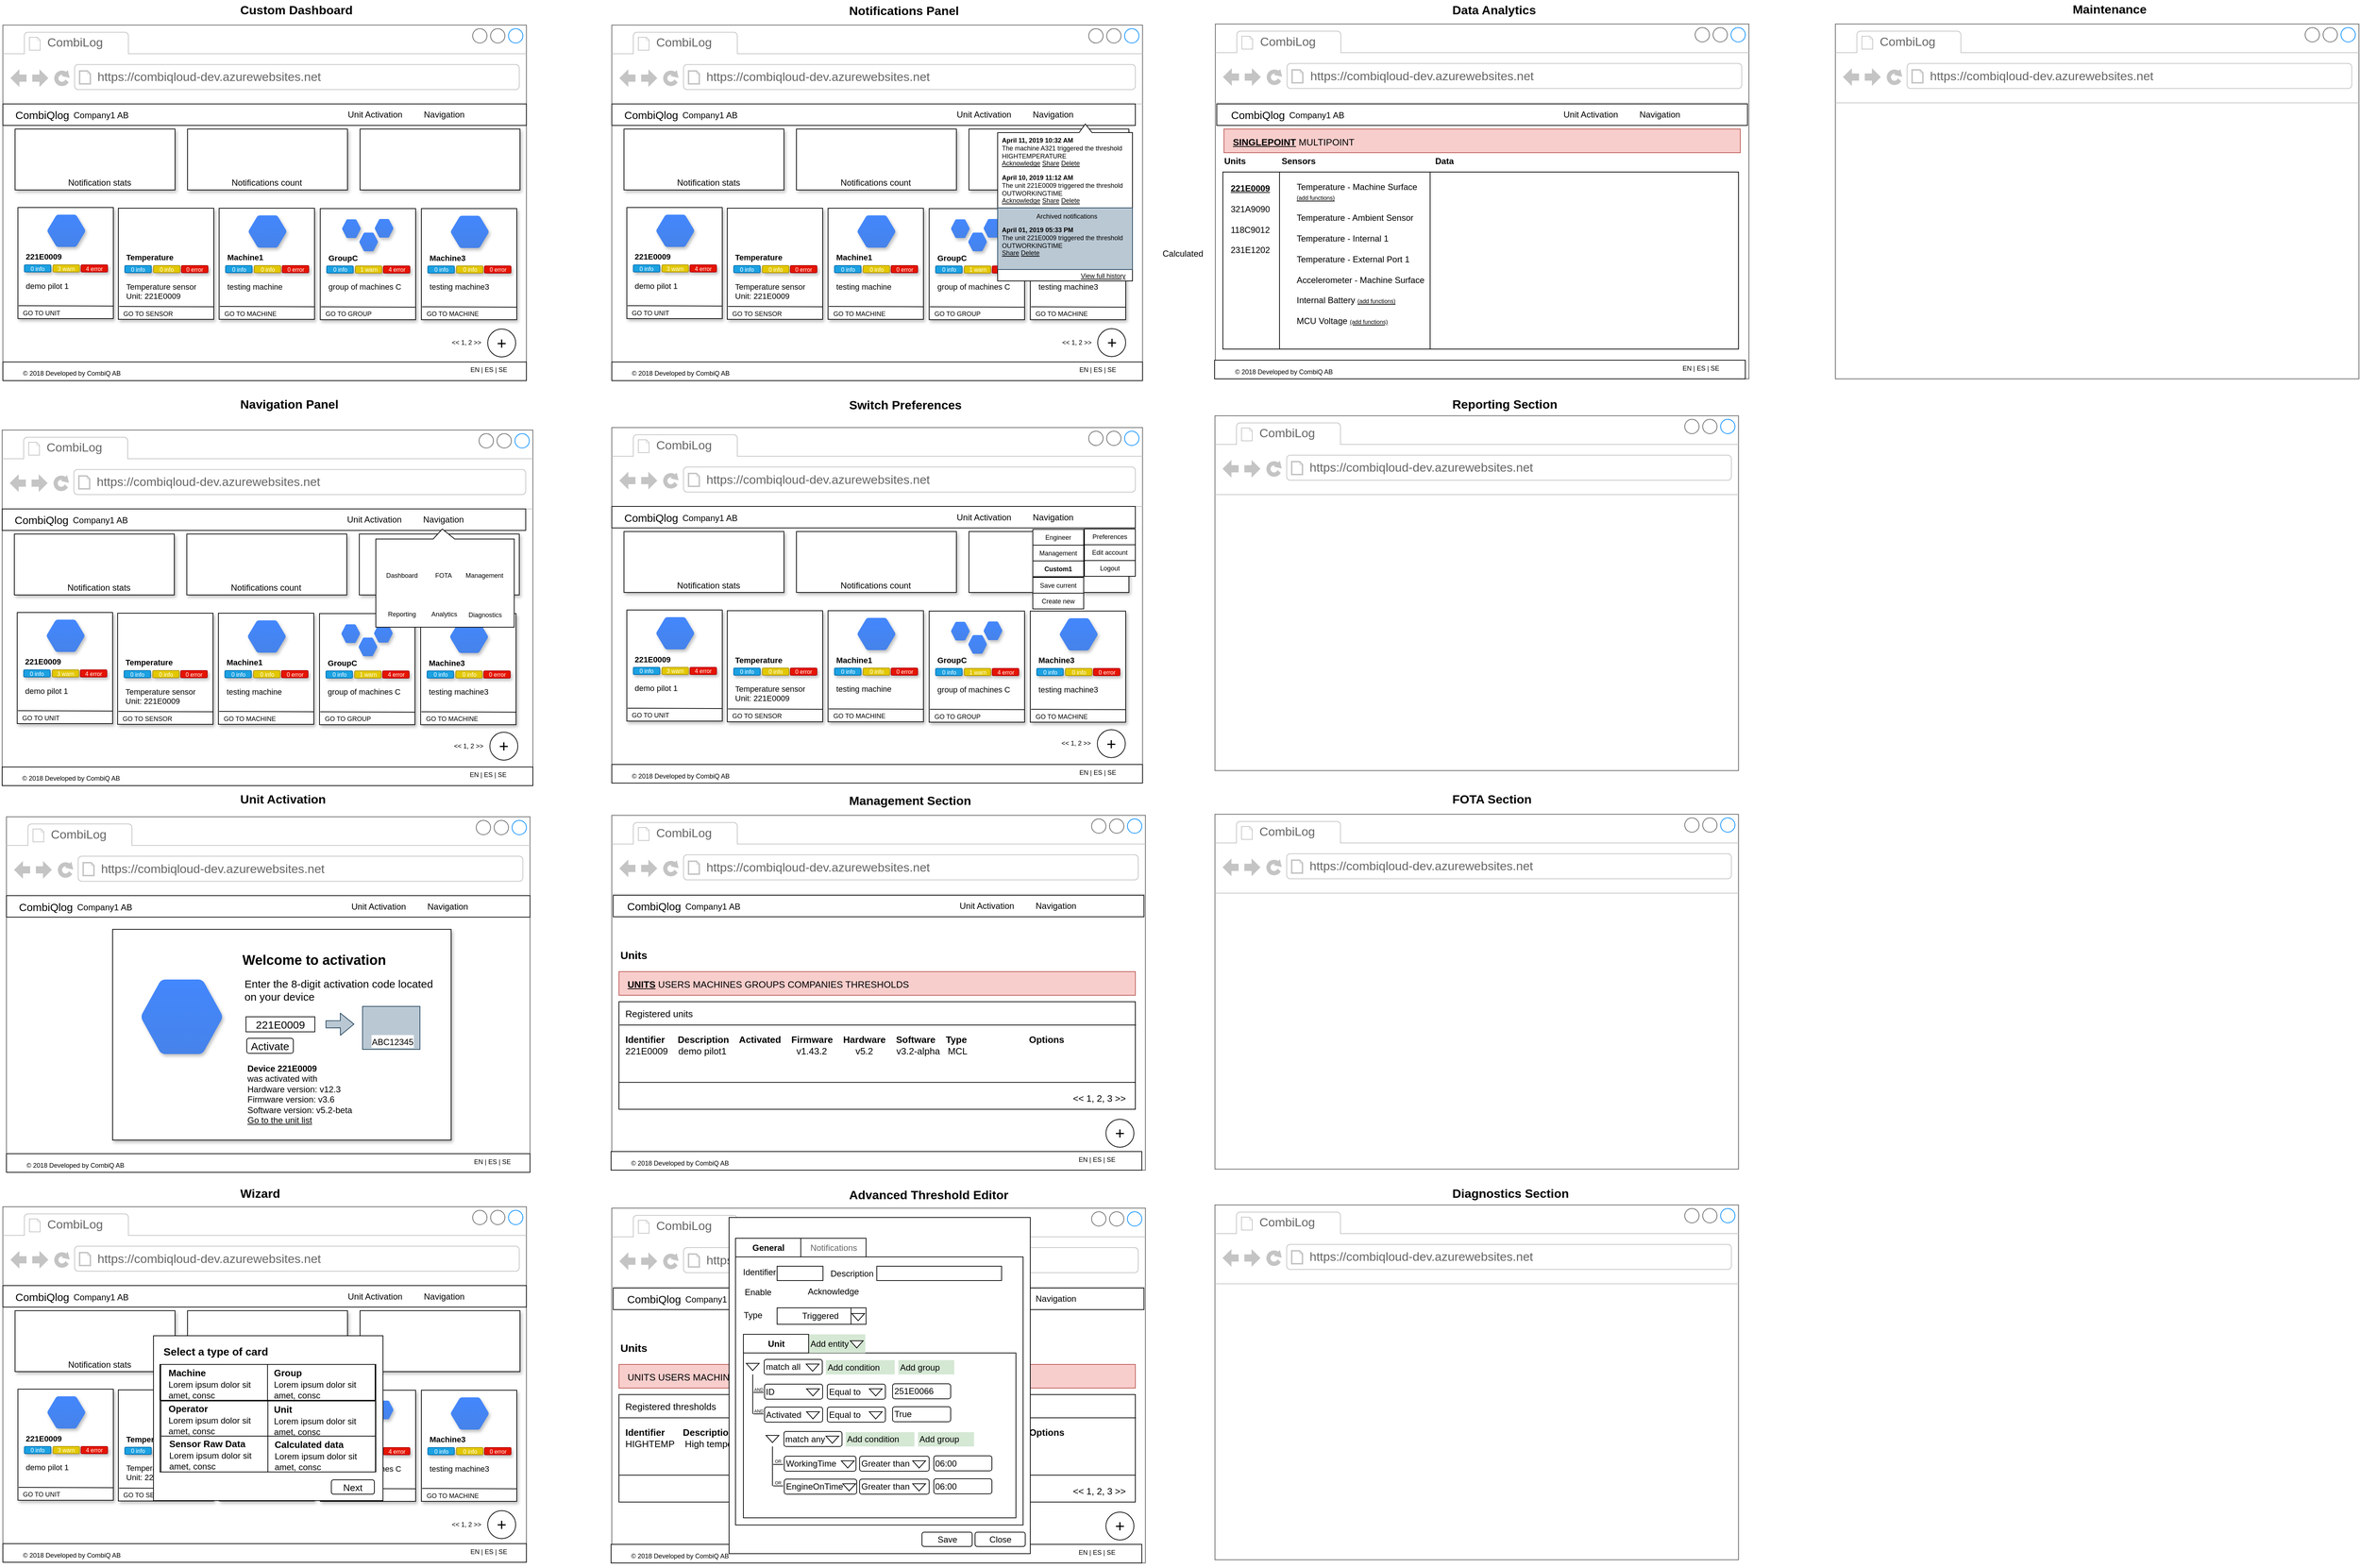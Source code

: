 <mxfile version="10.6.3" type="github"><diagram id="HzdQBg85QUvIq4cWBLrb" name="Page-1"><mxGraphModel dx="1354" dy="776" grid="1" gridSize="10" guides="1" tooltips="1" connect="1" arrows="1" fold="1" page="1" pageScale="1" pageWidth="850" pageHeight="1100" math="0" shadow="0"><root><mxCell id="0"/><mxCell id="1" parent="0"/><mxCell id="iLh3obW3NkPaYR-iZ1fn-4" value="Custom Dashboard" style="text;html=1;resizable=0;points=[];autosize=1;align=left;verticalAlign=top;spacingTop=-4;fontStyle=1;fontSize=17;" parent="1" vertex="1"><mxGeometry x="399" y="12" width="120" height="20" as="geometry"/></mxCell><mxCell id="iLh3obW3NkPaYR-iZ1fn-5" value="Navigation Panel" style="text;html=1;resizable=0;points=[];autosize=1;align=left;verticalAlign=top;spacingTop=-4;fontStyle=1;fontSize=17;" parent="1" vertex="1"><mxGeometry x="399" y="562" width="110" height="20" as="geometry"/></mxCell><mxCell id="iLh3obW3NkPaYR-iZ1fn-12" value="Notifications Panel" style="text;html=1;resizable=0;points=[];autosize=1;align=left;verticalAlign=top;spacingTop=-4;fontStyle=1;fontSize=17;" parent="1" vertex="1"><mxGeometry x="1248" y="13" width="160" height="20" as="geometry"/></mxCell><mxCell id="iLh3obW3NkPaYR-iZ1fn-13" value="Switch Preferences" style="text;html=1;resizable=0;points=[];autosize=1;align=left;verticalAlign=top;spacingTop=-4;fontStyle=1;fontSize=17;" parent="1" vertex="1"><mxGeometry x="1248" y="563" width="160" height="20" as="geometry"/></mxCell><mxCell id="iLh3obW3NkPaYR-iZ1fn-20" value="Unit Activation" style="text;html=1;resizable=0;points=[];autosize=1;align=left;verticalAlign=top;spacingTop=-4;fontStyle=1;fontSize=17;" parent="1" vertex="1"><mxGeometry x="399" y="1113" width="120" height="20" as="geometry"/></mxCell><mxCell id="iLh3obW3NkPaYR-iZ1fn-21" value="Wizard" style="text;html=1;resizable=0;points=[];autosize=1;align=left;verticalAlign=top;spacingTop=-4;fontStyle=1;fontSize=17;" parent="1" vertex="1"><mxGeometry x="399" y="1663" width="70" height="20" as="geometry"/></mxCell><mxCell id="iLh3obW3NkPaYR-iZ1fn-28" value="Management Section" style="text;html=1;resizable=0;points=[];autosize=1;align=left;verticalAlign=top;spacingTop=-4;fontStyle=1;fontSize=17;" parent="1" vertex="1"><mxGeometry x="1248" y="1114.5" width="180" height="20" as="geometry"/></mxCell><mxCell id="iLh3obW3NkPaYR-iZ1fn-29" value="Advanced Threshold Editor" style="text;html=1;resizable=0;points=[];autosize=1;align=left;verticalAlign=top;spacingTop=-4;fontStyle=1;fontSize=17;" parent="1" vertex="1"><mxGeometry x="1248" y="1664.5" width="220" height="20" as="geometry"/></mxCell><mxCell id="iLh3obW3NkPaYR-iZ1fn-49" value="" style="strokeWidth=1;shadow=0;dashed=0;align=center;html=1;shape=mxgraph.mockup.containers.browserWindow;rSize=0;fillColor=#ffffff;strokeColor=#666666;strokeColor2=#008cff;strokeColor3=#c4c4c4;mainText=,;recursiveResize=0;" parent="1" vertex="1"><mxGeometry x="1760" y="590" width="730" height="495" as="geometry"/></mxCell><mxCell id="iLh3obW3NkPaYR-iZ1fn-50" value="CombiLog" style="strokeWidth=1;shadow=0;dashed=0;align=center;html=1;shape=mxgraph.mockup.containers.anchor;fontSize=17;fontColor=#666666;align=left;" parent="iLh3obW3NkPaYR-iZ1fn-49" vertex="1"><mxGeometry x="60" y="12" width="110" height="26" as="geometry"/></mxCell><mxCell id="iLh3obW3NkPaYR-iZ1fn-51" value="https://combiqloud-dev.azurewebsites.net" style="strokeWidth=1;shadow=0;dashed=0;align=center;html=1;shape=mxgraph.mockup.containers.anchor;rSize=0;fontSize=17;fontColor=#666666;align=left;" parent="iLh3obW3NkPaYR-iZ1fn-49" vertex="1"><mxGeometry x="130" y="60" width="250" height="26" as="geometry"/></mxCell><mxCell id="iLh3obW3NkPaYR-iZ1fn-52" value="Data Analytics" style="text;html=1;resizable=0;points=[];autosize=1;align=left;verticalAlign=top;spacingTop=-4;fontStyle=1;fontSize=17;" parent="1" vertex="1"><mxGeometry x="2089" y="12" width="120" height="20" as="geometry"/></mxCell><mxCell id="iLh3obW3NkPaYR-iZ1fn-53" value="Reporting Section" style="text;html=1;resizable=0;points=[];autosize=1;align=left;verticalAlign=top;spacingTop=-4;fontStyle=1;fontSize=17;" parent="1" vertex="1"><mxGeometry x="2089" y="562" width="150" height="20" as="geometry"/></mxCell><mxCell id="iLh3obW3NkPaYR-iZ1fn-54" value="" style="strokeWidth=1;shadow=0;dashed=0;align=center;html=1;shape=mxgraph.mockup.containers.browserWindow;rSize=0;fillColor=#ffffff;strokeColor=#666666;strokeColor2=#008cff;strokeColor3=#c4c4c4;mainText=,;recursiveResize=0;" parent="1" vertex="1"><mxGeometry x="1760" y="1146" width="730" height="495" as="geometry"/></mxCell><mxCell id="iLh3obW3NkPaYR-iZ1fn-55" value="CombiLog" style="strokeWidth=1;shadow=0;dashed=0;align=center;html=1;shape=mxgraph.mockup.containers.anchor;fontSize=17;fontColor=#666666;align=left;" parent="iLh3obW3NkPaYR-iZ1fn-54" vertex="1"><mxGeometry x="60" y="12" width="110" height="26" as="geometry"/></mxCell><mxCell id="iLh3obW3NkPaYR-iZ1fn-56" value="https://combiqloud-dev.azurewebsites.net" style="strokeWidth=1;shadow=0;dashed=0;align=center;html=1;shape=mxgraph.mockup.containers.anchor;rSize=0;fontSize=17;fontColor=#666666;align=left;" parent="iLh3obW3NkPaYR-iZ1fn-54" vertex="1"><mxGeometry x="130" y="60" width="250" height="26" as="geometry"/></mxCell><mxCell id="iLh3obW3NkPaYR-iZ1fn-57" value="" style="strokeWidth=1;shadow=0;dashed=0;align=center;html=1;shape=mxgraph.mockup.containers.browserWindow;rSize=0;fillColor=#ffffff;strokeColor=#666666;strokeColor2=#008cff;strokeColor3=#c4c4c4;mainText=,;recursiveResize=0;" parent="1" vertex="1"><mxGeometry x="1760" y="1691" width="730" height="495" as="geometry"/></mxCell><mxCell id="iLh3obW3NkPaYR-iZ1fn-58" value="CombiLog" style="strokeWidth=1;shadow=0;dashed=0;align=center;html=1;shape=mxgraph.mockup.containers.anchor;fontSize=17;fontColor=#666666;align=left;" parent="iLh3obW3NkPaYR-iZ1fn-57" vertex="1"><mxGeometry x="60" y="12" width="110" height="26" as="geometry"/></mxCell><mxCell id="iLh3obW3NkPaYR-iZ1fn-59" value="https://combiqloud-dev.azurewebsites.net" style="strokeWidth=1;shadow=0;dashed=0;align=center;html=1;shape=mxgraph.mockup.containers.anchor;rSize=0;fontSize=17;fontColor=#666666;align=left;" parent="iLh3obW3NkPaYR-iZ1fn-57" vertex="1"><mxGeometry x="130" y="60" width="250" height="26" as="geometry"/></mxCell><mxCell id="iLh3obW3NkPaYR-iZ1fn-60" value="FOTA Section" style="text;html=1;resizable=0;points=[];autosize=1;align=left;verticalAlign=top;spacingTop=-4;fontStyle=1;fontSize=17;" parent="1" vertex="1"><mxGeometry x="2089" y="1113" width="120" height="20" as="geometry"/></mxCell><mxCell id="iLh3obW3NkPaYR-iZ1fn-61" value="Diagnostics Section" style="text;html=1;resizable=0;points=[];autosize=1;align=left;verticalAlign=top;spacingTop=-4;fontStyle=1;fontSize=17;" parent="1" vertex="1"><mxGeometry x="2089" y="1663" width="160" height="20" as="geometry"/></mxCell><mxCell id="zUDqASQh77KOOlKKtHZM-248" value="" style="group" parent="1" vertex="1" connectable="0"><mxGeometry x="69" y="610" width="740" height="497" as="geometry"/></mxCell><mxCell id="zUDqASQh77KOOlKKtHZM-155" value="" style="strokeWidth=1;shadow=0;dashed=0;align=center;html=1;shape=mxgraph.mockup.containers.browserWindow;rSize=0;fillColor=#ffffff;strokeColor=#666666;strokeColor2=#008cff;strokeColor3=#c4c4c4;mainText=,;recursiveResize=0;fontColor=#FF3333;" parent="zUDqASQh77KOOlKKtHZM-248" vertex="1"><mxGeometry width="740" height="496" as="geometry"/></mxCell><mxCell id="zUDqASQh77KOOlKKtHZM-156" value="CombiLog" style="strokeWidth=1;shadow=0;dashed=0;align=center;html=1;shape=mxgraph.mockup.containers.anchor;fontSize=17;fontColor=#666666;align=left;" parent="zUDqASQh77KOOlKKtHZM-248" vertex="1"><mxGeometry x="60" y="12" width="110" height="26" as="geometry"/></mxCell><mxCell id="zUDqASQh77KOOlKKtHZM-157" value="https://combiqloud-dev.azurewebsites.net" style="strokeWidth=1;shadow=0;dashed=0;align=center;html=1;shape=mxgraph.mockup.containers.anchor;rSize=0;fontSize=17;fontColor=#666666;align=left;" parent="zUDqASQh77KOOlKKtHZM-248" vertex="1"><mxGeometry x="130" y="60" width="250" height="26" as="geometry"/></mxCell><mxCell id="zUDqASQh77KOOlKKtHZM-158" value="" style="rounded=0;whiteSpace=wrap;html=1;fontSize=12;shadow=1;" parent="zUDqASQh77KOOlKKtHZM-248" vertex="1"><mxGeometry x="17" y="145" width="223" height="85" as="geometry"/></mxCell><mxCell id="zUDqASQh77KOOlKKtHZM-159" value="" style="rounded=0;whiteSpace=wrap;html=1;fontSize=12;shadow=1;comic=0;glass=0;" parent="zUDqASQh77KOOlKKtHZM-248" vertex="1"><mxGeometry x="257.5" y="145" width="223" height="85" as="geometry"/></mxCell><mxCell id="zUDqASQh77KOOlKKtHZM-160" value="" style="rounded=0;whiteSpace=wrap;html=1;fontSize=12;shadow=1;" parent="zUDqASQh77KOOlKKtHZM-248" vertex="1"><mxGeometry x="498" y="145" width="223" height="85" as="geometry"/></mxCell><mxCell id="zUDqASQh77KOOlKKtHZM-161" value="" style="shape=image;html=1;verticalAlign=top;verticalLabelPosition=bottom;labelBackgroundColor=#ffffff;imageAspect=0;aspect=fixed;image=https://cdn1.iconfinder.com/data/icons/ios-11-glyphs/30/bar_chart-128.png;rounded=0;shadow=1;glass=0;comic=0;fontSize=12;" parent="zUDqASQh77KOOlKKtHZM-248" vertex="1"><mxGeometry x="304.5" y="145" width="70" height="70" as="geometry"/></mxCell><mxCell id="zUDqASQh77KOOlKKtHZM-162" value="" style="shape=image;html=1;verticalAlign=top;verticalLabelPosition=bottom;labelBackgroundColor=#ffffff;imageAspect=0;aspect=fixed;image=https://cdn1.iconfinder.com/data/icons/ios-11-glyphs/30/bar_chart-128.png;rounded=0;shadow=1;glass=0;comic=0;fontSize=12;" parent="zUDqASQh77KOOlKKtHZM-248" vertex="1"><mxGeometry x="369" y="145" width="70" height="70" as="geometry"/></mxCell><mxCell id="zUDqASQh77KOOlKKtHZM-163" value="Notifications count" style="text;html=1;resizable=0;points=[];autosize=1;align=left;verticalAlign=top;spacingTop=-4;fontSize=12;" parent="zUDqASQh77KOOlKKtHZM-248" vertex="1"><mxGeometry x="317" y="210" width="110" height="20" as="geometry"/></mxCell><mxCell id="zUDqASQh77KOOlKKtHZM-164" value="" style="shape=image;html=1;verticalAlign=top;verticalLabelPosition=bottom;labelBackgroundColor=#ffffff;imageAspect=0;aspect=fixed;image=https://cdn1.iconfinder.com/data/icons/free-98-icons/32/pie-chart-128.png;rounded=0;shadow=1;glass=0;comic=0;fontSize=12;" parent="zUDqASQh77KOOlKKtHZM-248" vertex="1"><mxGeometry x="110" y="153" width="54" height="54" as="geometry"/></mxCell><mxCell id="zUDqASQh77KOOlKKtHZM-165" value="Notification stats" style="text;html=1;resizable=0;points=[];autosize=1;align=left;verticalAlign=top;spacingTop=-4;fontSize=12;" parent="zUDqASQh77KOOlKKtHZM-248" vertex="1"><mxGeometry x="89" y="210" width="100" height="20" as="geometry"/></mxCell><mxCell id="zUDqASQh77KOOlKKtHZM-166" value="" style="group" parent="zUDqASQh77KOOlKKtHZM-248" vertex="1" connectable="0"><mxGeometry x="21" y="254.5" width="133" height="155" as="geometry"/></mxCell><mxCell id="zUDqASQh77KOOlKKtHZM-167" value="" style="rounded=0;whiteSpace=wrap;html=1;shadow=1;glass=0;comic=0;fontSize=12;" parent="zUDqASQh77KOOlKKtHZM-166" vertex="1"><mxGeometry width="133" height="155" as="geometry"/></mxCell><mxCell id="zUDqASQh77KOOlKKtHZM-168" value="" style="shape=mxgraph.gcp.extras.blue_hexagon;html=1;fillColor=#4387FD;gradientColor=#4683EA;strokeColor=none;verticalLabelPosition=bottom;verticalAlign=top;align=center;rounded=0;shadow=1;glass=0;comic=0;fontSize=12;" parent="zUDqASQh77KOOlKKtHZM-166" vertex="1"><mxGeometry x="41" y="10" width="53" height="45" as="geometry"/></mxCell><mxCell id="zUDqASQh77KOOlKKtHZM-169" value="0 info" style="rounded=1;whiteSpace=wrap;html=1;shadow=1;glass=0;comic=0;fontSize=8;fillColor=#1ba1e2;strokeColor=#006EAF;fontColor=#ffffff;" parent="zUDqASQh77KOOlKKtHZM-166" vertex="1"><mxGeometry x="9" y="80" width="37" height="10" as="geometry"/></mxCell><mxCell id="zUDqASQh77KOOlKKtHZM-170" value="3 warn" style="rounded=1;whiteSpace=wrap;html=1;shadow=1;glass=0;comic=0;fontSize=8;fillColor=#e3c800;strokeColor=#B09500;fontColor=#ffffff;" parent="zUDqASQh77KOOlKKtHZM-166" vertex="1"><mxGeometry x="49" y="80" width="37" height="10" as="geometry"/></mxCell><mxCell id="zUDqASQh77KOOlKKtHZM-171" value="4 error" style="rounded=1;whiteSpace=wrap;html=1;shadow=1;glass=0;comic=0;fontSize=8;fillColor=#e51400;strokeColor=#B20000;fontColor=#ffffff;" parent="zUDqASQh77KOOlKKtHZM-166" vertex="1"><mxGeometry x="88" y="80" width="37" height="10" as="geometry"/></mxCell><mxCell id="zUDqASQh77KOOlKKtHZM-172" value="&lt;span style=&quot;font-size: 11px;&quot;&gt;221E0009&lt;/span&gt;" style="text;html=1;resizable=0;points=[];autosize=1;align=left;verticalAlign=top;spacingTop=-4;fontSize=11;fontStyle=1" parent="zUDqASQh77KOOlKKtHZM-166" vertex="1"><mxGeometry x="9" y="59.5" width="50" height="10" as="geometry"/></mxCell><mxCell id="zUDqASQh77KOOlKKtHZM-173" value="demo pilot 1" style="text;html=1;resizable=0;points=[];autosize=1;align=left;verticalAlign=top;spacingTop=-4;fontSize=11;" parent="zUDqASQh77KOOlKKtHZM-166" vertex="1"><mxGeometry x="9" y="100" width="80" height="10" as="geometry"/></mxCell><mxCell id="zUDqASQh77KOOlKKtHZM-174" value="" style="endArrow=none;html=1;fontSize=11;entryX=1.004;entryY=0.887;entryDx=0;entryDy=0;entryPerimeter=0;" parent="zUDqASQh77KOOlKKtHZM-166" target="zUDqASQh77KOOlKKtHZM-167" edge="1"><mxGeometry width="50" height="50" relative="1" as="geometry"><mxPoint x="1" y="137" as="sourcePoint"/><mxPoint x="58" y="120" as="targetPoint"/></mxGeometry></mxCell><mxCell id="zUDqASQh77KOOlKKtHZM-175" value="GO TO UNIT" style="text;html=1;resizable=0;points=[];autosize=1;align=left;verticalAlign=top;spacingTop=-4;fontSize=9;" parent="zUDqASQh77KOOlKKtHZM-166" vertex="1"><mxGeometry x="5" y="139" width="80" height="10" as="geometry"/></mxCell><mxCell id="zUDqASQh77KOOlKKtHZM-176" value="" style="group" parent="zUDqASQh77KOOlKKtHZM-248" vertex="1" connectable="0"><mxGeometry x="301.5" y="255.5" width="133" height="155" as="geometry"/></mxCell><mxCell id="zUDqASQh77KOOlKKtHZM-177" value="" style="rounded=0;whiteSpace=wrap;html=1;shadow=1;glass=0;comic=0;fontSize=12;" parent="zUDqASQh77KOOlKKtHZM-176" vertex="1"><mxGeometry width="133" height="155" as="geometry"/></mxCell><mxCell id="zUDqASQh77KOOlKKtHZM-178" value="" style="shape=mxgraph.gcp.extras.blue_hexagon;html=1;fillColor=#4387FD;gradientColor=#4683EA;strokeColor=none;verticalLabelPosition=bottom;verticalAlign=top;align=center;rounded=0;shadow=1;glass=0;comic=0;fontSize=12;" parent="zUDqASQh77KOOlKKtHZM-176" vertex="1"><mxGeometry x="41" y="10" width="53" height="45" as="geometry"/></mxCell><mxCell id="zUDqASQh77KOOlKKtHZM-179" value="0 info" style="rounded=1;whiteSpace=wrap;html=1;shadow=1;glass=0;comic=0;fontSize=8;fillColor=#1ba1e2;strokeColor=#006EAF;fontColor=#ffffff;" parent="zUDqASQh77KOOlKKtHZM-176" vertex="1"><mxGeometry x="9" y="80" width="37" height="10" as="geometry"/></mxCell><mxCell id="zUDqASQh77KOOlKKtHZM-180" value="0 info" style="rounded=1;whiteSpace=wrap;html=1;shadow=1;glass=0;comic=0;fontSize=8;fillColor=#e3c800;strokeColor=#B09500;fontColor=#ffffff;" parent="zUDqASQh77KOOlKKtHZM-176" vertex="1"><mxGeometry x="49" y="80" width="37" height="10" as="geometry"/></mxCell><mxCell id="zUDqASQh77KOOlKKtHZM-181" value="0 error" style="rounded=1;whiteSpace=wrap;html=1;shadow=1;glass=0;comic=0;fontSize=8;fillColor=#e51400;strokeColor=#B20000;fontColor=#ffffff;" parent="zUDqASQh77KOOlKKtHZM-176" vertex="1"><mxGeometry x="88" y="80" width="37" height="10" as="geometry"/></mxCell><mxCell id="zUDqASQh77KOOlKKtHZM-182" value="&lt;span style=&quot;font-size: 11px&quot;&gt;Machine1&lt;/span&gt;" style="text;html=1;resizable=0;points=[];autosize=1;align=left;verticalAlign=top;spacingTop=-4;fontSize=11;fontStyle=1" parent="zUDqASQh77KOOlKKtHZM-176" vertex="1"><mxGeometry x="9" y="59.5" width="60" height="10" as="geometry"/></mxCell><mxCell id="zUDqASQh77KOOlKKtHZM-183" value="testing machine" style="text;html=1;resizable=0;points=[];autosize=1;align=left;verticalAlign=top;spacingTop=-4;fontSize=11;" parent="zUDqASQh77KOOlKKtHZM-176" vertex="1"><mxGeometry x="9" y="100" width="90" height="10" as="geometry"/></mxCell><mxCell id="zUDqASQh77KOOlKKtHZM-184" value="" style="endArrow=none;html=1;fontSize=11;entryX=1.004;entryY=0.887;entryDx=0;entryDy=0;entryPerimeter=0;" parent="zUDqASQh77KOOlKKtHZM-176" target="zUDqASQh77KOOlKKtHZM-177" edge="1"><mxGeometry width="50" height="50" relative="1" as="geometry"><mxPoint x="1" y="137" as="sourcePoint"/><mxPoint x="58" y="120" as="targetPoint"/></mxGeometry></mxCell><mxCell id="zUDqASQh77KOOlKKtHZM-185" value="GO TO MACHINE" style="text;html=1;resizable=0;points=[];autosize=1;align=left;verticalAlign=top;spacingTop=-4;fontSize=9;" parent="zUDqASQh77KOOlKKtHZM-176" vertex="1"><mxGeometry x="5" y="139" width="90" height="10" as="geometry"/></mxCell><mxCell id="zUDqASQh77KOOlKKtHZM-186" value="" style="shape=image;html=1;verticalAlign=top;verticalLabelPosition=bottom;labelBackgroundColor=#ffffff;imageAspect=0;aspect=fixed;image=https://cdn1.iconfinder.com/data/icons/science-technology-outline/91/Science__Technology_31-128.png;rounded=0;shadow=1;glass=0;comic=0;fontSize=9;imageBackground=none;imageBorder=none;" parent="zUDqASQh77KOOlKKtHZM-176" vertex="1"><mxGeometry x="53.5" y="18" width="29" height="29" as="geometry"/></mxCell><mxCell id="zUDqASQh77KOOlKKtHZM-187" value="" style="group" parent="zUDqASQh77KOOlKKtHZM-248" vertex="1" connectable="0"><mxGeometry x="579.5" y="256.5" width="133" height="240.5" as="geometry"/></mxCell><mxCell id="zUDqASQh77KOOlKKtHZM-188" value="" style="rounded=0;whiteSpace=wrap;html=1;shadow=1;glass=0;comic=0;fontSize=12;" parent="zUDqASQh77KOOlKKtHZM-187" vertex="1"><mxGeometry x="4" y="-0.5" width="133" height="155" as="geometry"/></mxCell><mxCell id="zUDqASQh77KOOlKKtHZM-189" value="" style="shape=mxgraph.gcp.extras.blue_hexagon;html=1;fillColor=#4387FD;gradientColor=#4683EA;strokeColor=none;verticalLabelPosition=bottom;verticalAlign=top;align=center;rounded=0;shadow=1;glass=0;comic=0;fontSize=12;" parent="zUDqASQh77KOOlKKtHZM-187" vertex="1"><mxGeometry x="45" y="9.5" width="53" height="45" as="geometry"/></mxCell><mxCell id="zUDqASQh77KOOlKKtHZM-190" value="0 info" style="rounded=1;whiteSpace=wrap;html=1;shadow=1;glass=0;comic=0;fontSize=8;fillColor=#1ba1e2;strokeColor=#006EAF;fontColor=#ffffff;" parent="zUDqASQh77KOOlKKtHZM-187" vertex="1"><mxGeometry x="13" y="79.5" width="37" height="10" as="geometry"/></mxCell><mxCell id="zUDqASQh77KOOlKKtHZM-191" value="0 info" style="rounded=1;whiteSpace=wrap;html=1;shadow=1;glass=0;comic=0;fontSize=8;fillColor=#e3c800;strokeColor=#B09500;fontColor=#ffffff;" parent="zUDqASQh77KOOlKKtHZM-187" vertex="1"><mxGeometry x="53" y="79.5" width="37" height="10" as="geometry"/></mxCell><mxCell id="zUDqASQh77KOOlKKtHZM-192" value="0 error" style="rounded=1;whiteSpace=wrap;html=1;shadow=1;glass=0;comic=0;fontSize=8;fillColor=#e51400;strokeColor=#B20000;fontColor=#ffffff;" parent="zUDqASQh77KOOlKKtHZM-187" vertex="1"><mxGeometry x="92" y="79.5" width="37" height="10" as="geometry"/></mxCell><mxCell id="zUDqASQh77KOOlKKtHZM-193" value="&lt;span style=&quot;font-size: 11px&quot;&gt;Machine3&lt;/span&gt;" style="text;html=1;resizable=0;points=[];autosize=1;align=left;verticalAlign=top;spacingTop=-4;fontSize=11;fontStyle=1" parent="zUDqASQh77KOOlKKtHZM-187" vertex="1"><mxGeometry x="13" y="59" width="60" height="10" as="geometry"/></mxCell><mxCell id="zUDqASQh77KOOlKKtHZM-194" value="testing machine3" style="text;html=1;resizable=0;points=[];autosize=1;align=left;verticalAlign=top;spacingTop=-4;fontSize=11;" parent="zUDqASQh77KOOlKKtHZM-187" vertex="1"><mxGeometry x="13" y="99.5" width="100" height="10" as="geometry"/></mxCell><mxCell id="zUDqASQh77KOOlKKtHZM-195" value="" style="endArrow=none;html=1;fontSize=11;entryX=1.004;entryY=0.887;entryDx=0;entryDy=0;entryPerimeter=0;" parent="zUDqASQh77KOOlKKtHZM-187" target="zUDqASQh77KOOlKKtHZM-188" edge="1"><mxGeometry width="50" height="50" relative="1" as="geometry"><mxPoint x="5" y="136.5" as="sourcePoint"/><mxPoint x="62" y="119.5" as="targetPoint"/></mxGeometry></mxCell><mxCell id="zUDqASQh77KOOlKKtHZM-196" value="GO TO MACHINE" style="text;html=1;resizable=0;points=[];autosize=1;align=left;verticalAlign=top;spacingTop=-4;fontSize=9;" parent="zUDqASQh77KOOlKKtHZM-187" vertex="1"><mxGeometry x="9" y="138.5" width="90" height="10" as="geometry"/></mxCell><mxCell id="zUDqASQh77KOOlKKtHZM-197" value="" style="shape=image;html=1;verticalAlign=top;verticalLabelPosition=bottom;labelBackgroundColor=#ffffff;imageAspect=0;aspect=fixed;image=https://cdn1.iconfinder.com/data/icons/science-technology-outline/91/Science__Technology_31-128.png;rounded=0;shadow=1;glass=0;comic=0;fontSize=9;imageBackground=none;imageBorder=none;" parent="zUDqASQh77KOOlKKtHZM-187" vertex="1"><mxGeometry x="57.5" y="17.5" width="29" height="29" as="geometry"/></mxCell><mxCell id="zUDqASQh77KOOlKKtHZM-198" value="" style="group" parent="zUDqASQh77KOOlKKtHZM-248" vertex="1" connectable="0"><mxGeometry x="161" y="255.5" width="133" height="155" as="geometry"/></mxCell><mxCell id="zUDqASQh77KOOlKKtHZM-199" value="" style="rounded=0;whiteSpace=wrap;html=1;shadow=1;glass=0;comic=0;fontSize=12;" parent="zUDqASQh77KOOlKKtHZM-198" vertex="1"><mxGeometry width="133" height="155" as="geometry"/></mxCell><mxCell id="zUDqASQh77KOOlKKtHZM-200" value="0 info" style="rounded=1;whiteSpace=wrap;html=1;shadow=1;glass=0;comic=0;fontSize=8;fillColor=#1ba1e2;strokeColor=#006EAF;fontColor=#ffffff;" parent="zUDqASQh77KOOlKKtHZM-198" vertex="1"><mxGeometry x="9" y="80" width="37" height="10" as="geometry"/></mxCell><mxCell id="zUDqASQh77KOOlKKtHZM-201" value="0 info" style="rounded=1;whiteSpace=wrap;html=1;shadow=1;glass=0;comic=0;fontSize=8;fillColor=#e3c800;strokeColor=#B09500;fontColor=#ffffff;" parent="zUDqASQh77KOOlKKtHZM-198" vertex="1"><mxGeometry x="49" y="80" width="37" height="10" as="geometry"/></mxCell><mxCell id="zUDqASQh77KOOlKKtHZM-202" value="0 error" style="rounded=1;whiteSpace=wrap;html=1;shadow=1;glass=0;comic=0;fontSize=8;fillColor=#e51400;strokeColor=#B20000;fontColor=#ffffff;" parent="zUDqASQh77KOOlKKtHZM-198" vertex="1"><mxGeometry x="88" y="80" width="37" height="10" as="geometry"/></mxCell><mxCell id="zUDqASQh77KOOlKKtHZM-203" value="Temperature" style="text;html=1;resizable=0;points=[];autosize=1;align=left;verticalAlign=top;spacingTop=-4;fontSize=11;fontStyle=1" parent="zUDqASQh77KOOlKKtHZM-198" vertex="1"><mxGeometry x="9" y="59.5" width="80" height="10" as="geometry"/></mxCell><mxCell id="zUDqASQh77KOOlKKtHZM-204" value="Temperature sensor&lt;br&gt;Unit: 221E0009&lt;br&gt;" style="text;html=1;resizable=0;points=[];autosize=1;align=left;verticalAlign=top;spacingTop=-4;fontSize=11;" parent="zUDqASQh77KOOlKKtHZM-198" vertex="1"><mxGeometry x="9" y="100" width="110" height="30" as="geometry"/></mxCell><mxCell id="zUDqASQh77KOOlKKtHZM-205" value="" style="endArrow=none;html=1;fontSize=11;entryX=1.004;entryY=0.887;entryDx=0;entryDy=0;entryPerimeter=0;" parent="zUDqASQh77KOOlKKtHZM-198" target="zUDqASQh77KOOlKKtHZM-199" edge="1"><mxGeometry width="50" height="50" relative="1" as="geometry"><mxPoint x="1" y="137" as="sourcePoint"/><mxPoint x="58" y="120" as="targetPoint"/></mxGeometry></mxCell><mxCell id="zUDqASQh77KOOlKKtHZM-206" value="GO TO SENSOR" style="text;html=1;resizable=0;points=[];autosize=1;align=left;verticalAlign=top;spacingTop=-4;fontSize=9;" parent="zUDqASQh77KOOlKKtHZM-198" vertex="1"><mxGeometry x="5" y="139" width="80" height="10" as="geometry"/></mxCell><mxCell id="zUDqASQh77KOOlKKtHZM-207" value="" style="shape=image;html=1;verticalAlign=top;verticalLabelPosition=bottom;labelBackgroundColor=#ffffff;imageAspect=0;aspect=fixed;image=https://cdn1.iconfinder.com/data/icons/finance-160/64/chart-financial-business-finance_3-128.png;rounded=0;shadow=1;glass=0;comic=0;fontSize=9;" parent="zUDqASQh77KOOlKKtHZM-198" vertex="1"><mxGeometry x="41.5" y="4.5" width="55" height="55" as="geometry"/></mxCell><mxCell id="zUDqASQh77KOOlKKtHZM-208" value="" style="group" parent="zUDqASQh77KOOlKKtHZM-248" vertex="1" connectable="0"><mxGeometry x="442.5" y="256" width="184.5" height="155" as="geometry"/></mxCell><mxCell id="zUDqASQh77KOOlKKtHZM-209" value="" style="group" parent="zUDqASQh77KOOlKKtHZM-208" vertex="1" connectable="0"><mxGeometry width="184.5" height="155" as="geometry"/></mxCell><mxCell id="zUDqASQh77KOOlKKtHZM-210" value="" style="rounded=0;whiteSpace=wrap;html=1;shadow=1;glass=0;comic=0;fontSize=12;" parent="zUDqASQh77KOOlKKtHZM-209" vertex="1"><mxGeometry width="133" height="155" as="geometry"/></mxCell><mxCell id="zUDqASQh77KOOlKKtHZM-211" value="" style="shape=mxgraph.gcp.extras.blue_hexagon;html=1;fillColor=#4387FD;gradientColor=#4683EA;strokeColor=none;verticalLabelPosition=bottom;verticalAlign=top;align=center;rounded=0;shadow=1;glass=0;comic=0;fontSize=12;" parent="zUDqASQh77KOOlKKtHZM-209" vertex="1"><mxGeometry x="30.5" y="15" width="26" height="26" as="geometry"/></mxCell><mxCell id="zUDqASQh77KOOlKKtHZM-212" value="0 info" style="rounded=1;whiteSpace=wrap;html=1;shadow=1;glass=0;comic=0;fontSize=8;fillColor=#1ba1e2;strokeColor=#006EAF;fontColor=#ffffff;" parent="zUDqASQh77KOOlKKtHZM-209" vertex="1"><mxGeometry x="9" y="80" width="37" height="10" as="geometry"/></mxCell><mxCell id="zUDqASQh77KOOlKKtHZM-213" value="1 warn" style="rounded=1;whiteSpace=wrap;html=1;shadow=1;glass=0;comic=0;fontSize=8;fillColor=#e3c800;strokeColor=#B09500;fontColor=#ffffff;" parent="zUDqASQh77KOOlKKtHZM-209" vertex="1"><mxGeometry x="49" y="80" width="37" height="10" as="geometry"/></mxCell><mxCell id="zUDqASQh77KOOlKKtHZM-214" value="4 error" style="rounded=1;whiteSpace=wrap;html=1;shadow=1;glass=0;comic=0;fontSize=8;fillColor=#e51400;strokeColor=#B20000;fontColor=#ffffff;" parent="zUDqASQh77KOOlKKtHZM-209" vertex="1"><mxGeometry x="88" y="80" width="37" height="10" as="geometry"/></mxCell><mxCell id="zUDqASQh77KOOlKKtHZM-215" value="GroupC" style="text;html=1;resizable=0;points=[];autosize=1;align=left;verticalAlign=top;spacingTop=-4;fontSize=11;fontStyle=1" parent="zUDqASQh77KOOlKKtHZM-209" vertex="1"><mxGeometry x="9" y="59.5" width="50" height="10" as="geometry"/></mxCell><mxCell id="zUDqASQh77KOOlKKtHZM-216" value="group of machines C" style="text;html=1;resizable=0;points=[];autosize=1;align=left;verticalAlign=top;spacingTop=-4;fontSize=11;" parent="zUDqASQh77KOOlKKtHZM-209" vertex="1"><mxGeometry x="9" y="100" width="120" height="10" as="geometry"/></mxCell><mxCell id="zUDqASQh77KOOlKKtHZM-217" value="" style="endArrow=none;html=1;fontSize=11;entryX=1.004;entryY=0.887;entryDx=0;entryDy=0;entryPerimeter=0;" parent="zUDqASQh77KOOlKKtHZM-209" target="zUDqASQh77KOOlKKtHZM-210" edge="1"><mxGeometry width="50" height="50" relative="1" as="geometry"><mxPoint x="1" y="137" as="sourcePoint"/><mxPoint x="58" y="120" as="targetPoint"/></mxGeometry></mxCell><mxCell id="zUDqASQh77KOOlKKtHZM-218" value="GO TO GROUP" style="text;html=1;resizable=0;points=[];autosize=1;align=left;verticalAlign=top;spacingTop=-4;fontSize=9;" parent="zUDqASQh77KOOlKKtHZM-209" vertex="1"><mxGeometry x="5" y="139" width="80" height="10" as="geometry"/></mxCell><mxCell id="zUDqASQh77KOOlKKtHZM-219" value="" style="shape=mxgraph.gcp.extras.blue_hexagon;html=1;fillColor=#4387FD;gradientColor=#4683EA;strokeColor=none;verticalLabelPosition=bottom;verticalAlign=top;align=center;rounded=0;shadow=1;glass=0;comic=0;fontSize=12;" parent="zUDqASQh77KOOlKKtHZM-209" vertex="1"><mxGeometry x="76" y="14.5" width="26" height="26" as="geometry"/></mxCell><mxCell id="zUDqASQh77KOOlKKtHZM-220" value="" style="shape=mxgraph.gcp.extras.blue_hexagon;html=1;fillColor=#4387FD;gradientColor=#4683EA;strokeColor=none;verticalLabelPosition=bottom;verticalAlign=top;align=center;rounded=0;shadow=1;glass=0;comic=0;fontSize=12;" parent="zUDqASQh77KOOlKKtHZM-209" vertex="1"><mxGeometry x="54.5" y="33.5" width="26" height="26" as="geometry"/></mxCell><mxCell id="zUDqASQh77KOOlKKtHZM-221" value="&amp;lt;&amp;lt; 1, 2 &amp;gt;&amp;gt;" style="text;html=1;resizable=0;points=[];autosize=1;align=left;verticalAlign=top;spacingTop=-4;fontSize=9;" parent="zUDqASQh77KOOlKKtHZM-248" vertex="1"><mxGeometry x="628" y="432.5" width="60" height="10" as="geometry"/></mxCell><mxCell id="zUDqASQh77KOOlKKtHZM-226" value="" style="group" parent="zUDqASQh77KOOlKKtHZM-248" vertex="1" connectable="0"><mxGeometry y="110" width="730" height="30" as="geometry"/></mxCell><mxCell id="zUDqASQh77KOOlKKtHZM-227" value="" style="rounded=0;whiteSpace=wrap;html=1;" parent="zUDqASQh77KOOlKKtHZM-226" vertex="1"><mxGeometry width="730" height="30" as="geometry"/></mxCell><mxCell id="zUDqASQh77KOOlKKtHZM-228" value="CombiQlog" style="text;html=1;strokeColor=none;fillColor=none;align=center;verticalAlign=middle;whiteSpace=wrap;rounded=0;fontSize=15;" parent="zUDqASQh77KOOlKKtHZM-226" vertex="1"><mxGeometry x="35" y="5.167" width="40" height="20" as="geometry"/></mxCell><mxCell id="zUDqASQh77KOOlKKtHZM-229" value="Company1 AB" style="text;html=1;strokeColor=none;fillColor=none;align=center;verticalAlign=middle;whiteSpace=wrap;rounded=0;fontSize=12;" parent="zUDqASQh77KOOlKKtHZM-226" vertex="1"><mxGeometry x="97" y="6" width="80" height="20" as="geometry"/></mxCell><mxCell id="zUDqASQh77KOOlKKtHZM-230" value="Unit Activation" style="shape=image;html=1;verticalAlign=middle;verticalLabelPosition=middle;labelBackgroundColor=#ffffff;imageAspect=0;aspect=fixed;image=https://cdn0.iconfinder.com/data/icons/google-material-design-3-0/48/ic_settings_remote_48px-128.png;fontSize=12;labelPosition=right;align=left;" parent="zUDqASQh77KOOlKKtHZM-226" vertex="1"><mxGeometry x="462" y="6.5" width="17" height="17" as="geometry"/></mxCell><mxCell id="zUDqASQh77KOOlKKtHZM-231" value="Navigation" style="shape=image;html=1;verticalAlign=middle;verticalLabelPosition=middle;labelBackgroundColor=#ffffff;imageAspect=0;aspect=fixed;image=https://cdn1.iconfinder.com/data/icons/material-core/16/apps-128.png;fontSize=12;labelPosition=right;align=left;" parent="zUDqASQh77KOOlKKtHZM-226" vertex="1"><mxGeometry x="568" y="6.5" width="17" height="17" as="geometry"/></mxCell><mxCell id="zUDqASQh77KOOlKKtHZM-232" value="" style="shape=image;html=1;verticalAlign=top;verticalLabelPosition=bottom;labelBackgroundColor=#ffffff;imageAspect=0;aspect=fixed;image=https://cdn2.iconfinder.com/data/icons/pittogrammi/142/100-128.png;fontSize=12;" parent="zUDqASQh77KOOlKKtHZM-226" vertex="1"><mxGeometry x="653" y="6.5" width="17" height="17" as="geometry"/></mxCell><mxCell id="zUDqASQh77KOOlKKtHZM-233" value="" style="shape=image;html=1;verticalAlign=top;verticalLabelPosition=bottom;labelBackgroundColor=#ffffff;imageAspect=0;aspect=fixed;image=https://cdn2.iconfinder.com/data/icons/freecns-cumulus/16/519660-164_QuestionMark-128.png;fontSize=12;" parent="zUDqASQh77KOOlKKtHZM-226" vertex="1"><mxGeometry x="678.5" y="6.5" width="17" height="17" as="geometry"/></mxCell><mxCell id="zUDqASQh77KOOlKKtHZM-234" value="" style="shape=image;html=1;verticalAlign=top;verticalLabelPosition=bottom;labelBackgroundColor=#ffffff;imageAspect=0;aspect=fixed;image=https://cdn2.iconfinder.com/data/icons/ios-7-icons/50/user_male2-128.png;fontSize=12;" parent="zUDqASQh77KOOlKKtHZM-226" vertex="1"><mxGeometry x="704" y="6.5" width="17" height="17" as="geometry"/></mxCell><mxCell id="zUDqASQh77KOOlKKtHZM-235" value="" style="shape=callout;whiteSpace=wrap;html=1;perimeter=calloutPerimeter;rounded=0;shadow=0;glass=0;comic=0;fontSize=9;size=14;position=0.43;base=30;rotation=180;position2=0.52;" parent="zUDqASQh77KOOlKKtHZM-248" vertex="1"><mxGeometry x="521" y="138" width="193" height="137" as="geometry"/></mxCell><mxCell id="zUDqASQh77KOOlKKtHZM-236" value="Dashboard" style="shape=image;html=1;verticalAlign=top;verticalLabelPosition=bottom;labelBackgroundColor=#ffffff;imageAspect=0;aspect=fixed;image=https://cdn0.iconfinder.com/data/icons/google-material-design-3-0/48/ic_dashboard_48px-128.png;rounded=0;shadow=0;glass=0;comic=0;fontSize=9;" parent="zUDqASQh77KOOlKKtHZM-248" vertex="1"><mxGeometry x="542" y="162" width="29" height="29" as="geometry"/></mxCell><mxCell id="zUDqASQh77KOOlKKtHZM-237" value="FOTA" style="shape=image;html=1;verticalAlign=top;verticalLabelPosition=bottom;labelBackgroundColor=#ffffff;imageAspect=0;aspect=fixed;image=https://cdn2.iconfinder.com/data/icons/freecns-cumulus/16/519624-123_CloudDownload-128.png;rounded=0;shadow=0;glass=0;comic=0;fontSize=9;" parent="zUDqASQh77KOOlKKtHZM-248" vertex="1"><mxGeometry x="599" y="160" width="31" height="31" as="geometry"/></mxCell><mxCell id="zUDqASQh77KOOlKKtHZM-238" value="Management&lt;br&gt;" style="shape=image;html=1;verticalAlign=top;verticalLabelPosition=bottom;labelBackgroundColor=#ffffff;imageAspect=0;aspect=fixed;image=https://cdn0.iconfinder.com/data/icons/google-material-design-3-0/48/ic_build_48px-128.png;rounded=0;shadow=0;glass=0;comic=0;fontSize=9;" parent="zUDqASQh77KOOlKKtHZM-248" vertex="1"><mxGeometry x="657" y="161.5" width="29" height="29" as="geometry"/></mxCell><mxCell id="zUDqASQh77KOOlKKtHZM-240" value="Reporting" style="shape=image;html=1;verticalAlign=top;verticalLabelPosition=bottom;labelBackgroundColor=#ffffff;imageAspect=0;aspect=fixed;image=https://cdn4.iconfinder.com/data/icons/iphone-calculator-shopping-report/128/Reports.png;rounded=0;shadow=0;glass=0;comic=0;fontSize=9;" parent="zUDqASQh77KOOlKKtHZM-248" vertex="1"><mxGeometry x="542" y="215.5" width="29" height="29" as="geometry"/></mxCell><mxCell id="zUDqASQh77KOOlKKtHZM-241" value="Analytics" style="shape=image;html=1;verticalAlign=top;verticalLabelPosition=bottom;labelBackgroundColor=#ffffff;imageAspect=0;aspect=fixed;image=https://cdn0.iconfinder.com/data/icons/news-and-magazine/512/statistic-128.png;rounded=0;shadow=0;glass=0;comic=0;fontSize=9;" parent="zUDqASQh77KOOlKKtHZM-248" vertex="1"><mxGeometry x="601.5" y="216" width="29" height="29" as="geometry"/></mxCell><mxCell id="zUDqASQh77KOOlKKtHZM-243" value="Diagnostics" style="shape=image;html=1;verticalAlign=top;verticalLabelPosition=bottom;labelBackgroundColor=#ffffff;imageAspect=0;aspect=fixed;image=https://cdn3.iconfinder.com/data/icons/geosm-e-commerce/48/logs-2-128.png;rounded=0;shadow=0;glass=0;comic=0;fontSize=9;fontColor=#000000;spacing=-6;" parent="zUDqASQh77KOOlKKtHZM-248" vertex="1"><mxGeometry x="652.5" y="213.5" width="40" height="40" as="geometry"/></mxCell><mxCell id="zUDqASQh77KOOlKKtHZM-223" value="" style="rounded=0;whiteSpace=wrap;html=1;" parent="zUDqASQh77KOOlKKtHZM-248" vertex="1"><mxGeometry y="470" width="740" height="26" as="geometry"/></mxCell><mxCell id="zUDqASQh77KOOlKKtHZM-224" value="&lt;span&gt;© 2018 Developed by CombiQ AB&lt;/span&gt;" style="text;html=1;resizable=0;points=[];autosize=1;align=left;verticalAlign=top;spacingTop=-4;fontSize=9;" parent="zUDqASQh77KOOlKKtHZM-248" vertex="1"><mxGeometry x="26" y="478" width="150" height="10" as="geometry"/></mxCell><mxCell id="zUDqASQh77KOOlKKtHZM-225" value="EN | ES | SE" style="text;html=1;resizable=0;points=[];autosize=1;align=left;verticalAlign=top;spacingTop=-4;fontSize=9;" parent="zUDqASQh77KOOlKKtHZM-248" vertex="1"><mxGeometry x="650" y="473" width="70" height="10" as="geometry"/></mxCell><mxCell id="i3BbrGVzd9zJLMcz0ZKg-47" value="&lt;font style=&quot;font-size: 23px&quot;&gt;+&lt;/font&gt;" style="ellipse;whiteSpace=wrap;html=1;aspect=fixed;rounded=0;shadow=0;glass=0;comic=0;labelBackgroundColor=#ffffff;fontSize=13;fontColor=#000000;" vertex="1" parent="zUDqASQh77KOOlKKtHZM-248"><mxGeometry x="680" y="421.5" width="39" height="39" as="geometry"/></mxCell><mxCell id="zUDqASQh77KOOlKKtHZM-422" value="" style="strokeWidth=1;shadow=0;dashed=0;align=center;html=1;shape=mxgraph.mockup.containers.browserWindow;rSize=0;fillColor=#ffffff;strokeColor=#666666;strokeColor2=#008cff;strokeColor3=#c4c4c4;mainText=,;recursiveResize=0;" parent="1" vertex="1"><mxGeometry x="2625" y="43.5" width="730" height="495" as="geometry"/></mxCell><mxCell id="zUDqASQh77KOOlKKtHZM-423" value="CombiLog" style="strokeWidth=1;shadow=0;dashed=0;align=center;html=1;shape=mxgraph.mockup.containers.anchor;fontSize=17;fontColor=#666666;align=left;" parent="zUDqASQh77KOOlKKtHZM-422" vertex="1"><mxGeometry x="60" y="12" width="110" height="26" as="geometry"/></mxCell><mxCell id="zUDqASQh77KOOlKKtHZM-424" value="https://combiqloud-dev.azurewebsites.net" style="strokeWidth=1;shadow=0;dashed=0;align=center;html=1;shape=mxgraph.mockup.containers.anchor;rSize=0;fontSize=17;fontColor=#666666;align=left;" parent="zUDqASQh77KOOlKKtHZM-422" vertex="1"><mxGeometry x="130" y="60" width="250" height="26" as="geometry"/></mxCell><mxCell id="zUDqASQh77KOOlKKtHZM-425" value="Maintenance" style="text;html=1;resizable=0;points=[];autosize=1;align=left;verticalAlign=top;spacingTop=-4;fontStyle=1;fontSize=17;" parent="1" vertex="1"><mxGeometry x="2954" y="10.5" width="110" height="20" as="geometry"/></mxCell><mxCell id="zUDqASQh77KOOlKKtHZM-426" value="" style="group" parent="1" vertex="1" connectable="0"><mxGeometry x="919" y="45" width="740" height="497" as="geometry"/></mxCell><mxCell id="zUDqASQh77KOOlKKtHZM-330" value="" style="strokeWidth=1;shadow=0;dashed=0;align=center;html=1;shape=mxgraph.mockup.containers.browserWindow;rSize=0;fillColor=#ffffff;strokeColor=#666666;strokeColor2=#008cff;strokeColor3=#c4c4c4;mainText=,;recursiveResize=0;fontColor=#FF3333;" parent="zUDqASQh77KOOlKKtHZM-426" vertex="1"><mxGeometry width="740" height="496" as="geometry"/></mxCell><mxCell id="zUDqASQh77KOOlKKtHZM-331" value="CombiLog" style="strokeWidth=1;shadow=0;dashed=0;align=center;html=1;shape=mxgraph.mockup.containers.anchor;fontSize=17;fontColor=#666666;align=left;" parent="zUDqASQh77KOOlKKtHZM-426" vertex="1"><mxGeometry x="60" y="12" width="110" height="26" as="geometry"/></mxCell><mxCell id="zUDqASQh77KOOlKKtHZM-332" value="https://combiqloud-dev.azurewebsites.net" style="strokeWidth=1;shadow=0;dashed=0;align=center;html=1;shape=mxgraph.mockup.containers.anchor;rSize=0;fontSize=17;fontColor=#666666;align=left;" parent="zUDqASQh77KOOlKKtHZM-426" vertex="1"><mxGeometry x="130" y="60" width="250" height="26" as="geometry"/></mxCell><mxCell id="zUDqASQh77KOOlKKtHZM-333" value="" style="rounded=0;whiteSpace=wrap;html=1;fontSize=12;shadow=1;" parent="zUDqASQh77KOOlKKtHZM-426" vertex="1"><mxGeometry x="17" y="145" width="223" height="85" as="geometry"/></mxCell><mxCell id="zUDqASQh77KOOlKKtHZM-334" value="" style="rounded=0;whiteSpace=wrap;html=1;fontSize=12;shadow=1;comic=0;glass=0;" parent="zUDqASQh77KOOlKKtHZM-426" vertex="1"><mxGeometry x="257.5" y="145" width="223" height="85" as="geometry"/></mxCell><mxCell id="zUDqASQh77KOOlKKtHZM-335" value="" style="rounded=0;whiteSpace=wrap;html=1;fontSize=12;shadow=1;" parent="zUDqASQh77KOOlKKtHZM-426" vertex="1"><mxGeometry x="498" y="145" width="223" height="85" as="geometry"/></mxCell><mxCell id="zUDqASQh77KOOlKKtHZM-336" value="" style="shape=image;html=1;verticalAlign=top;verticalLabelPosition=bottom;labelBackgroundColor=#ffffff;imageAspect=0;aspect=fixed;image=https://cdn1.iconfinder.com/data/icons/ios-11-glyphs/30/bar_chart-128.png;rounded=0;shadow=1;glass=0;comic=0;fontSize=12;" parent="zUDqASQh77KOOlKKtHZM-426" vertex="1"><mxGeometry x="304.5" y="145" width="70" height="70" as="geometry"/></mxCell><mxCell id="zUDqASQh77KOOlKKtHZM-337" value="" style="shape=image;html=1;verticalAlign=top;verticalLabelPosition=bottom;labelBackgroundColor=#ffffff;imageAspect=0;aspect=fixed;image=https://cdn1.iconfinder.com/data/icons/ios-11-glyphs/30/bar_chart-128.png;rounded=0;shadow=1;glass=0;comic=0;fontSize=12;" parent="zUDqASQh77KOOlKKtHZM-426" vertex="1"><mxGeometry x="369" y="145" width="70" height="70" as="geometry"/></mxCell><mxCell id="zUDqASQh77KOOlKKtHZM-338" value="Notifications count" style="text;html=1;resizable=0;points=[];autosize=1;align=left;verticalAlign=top;spacingTop=-4;fontSize=12;" parent="zUDqASQh77KOOlKKtHZM-426" vertex="1"><mxGeometry x="317" y="210" width="110" height="20" as="geometry"/></mxCell><mxCell id="zUDqASQh77KOOlKKtHZM-339" value="" style="shape=image;html=1;verticalAlign=top;verticalLabelPosition=bottom;labelBackgroundColor=#ffffff;imageAspect=0;aspect=fixed;image=https://cdn1.iconfinder.com/data/icons/free-98-icons/32/pie-chart-128.png;rounded=0;shadow=1;glass=0;comic=0;fontSize=12;" parent="zUDqASQh77KOOlKKtHZM-426" vertex="1"><mxGeometry x="110" y="153" width="54" height="54" as="geometry"/></mxCell><mxCell id="zUDqASQh77KOOlKKtHZM-340" value="Notification stats" style="text;html=1;resizable=0;points=[];autosize=1;align=left;verticalAlign=top;spacingTop=-4;fontSize=12;" parent="zUDqASQh77KOOlKKtHZM-426" vertex="1"><mxGeometry x="89" y="210" width="100" height="20" as="geometry"/></mxCell><mxCell id="zUDqASQh77KOOlKKtHZM-341" value="" style="group" parent="zUDqASQh77KOOlKKtHZM-426" vertex="1" connectable="0"><mxGeometry x="21" y="254.5" width="133" height="155" as="geometry"/></mxCell><mxCell id="zUDqASQh77KOOlKKtHZM-342" value="" style="rounded=0;whiteSpace=wrap;html=1;shadow=1;glass=0;comic=0;fontSize=12;" parent="zUDqASQh77KOOlKKtHZM-341" vertex="1"><mxGeometry width="133" height="155" as="geometry"/></mxCell><mxCell id="zUDqASQh77KOOlKKtHZM-343" value="" style="shape=mxgraph.gcp.extras.blue_hexagon;html=1;fillColor=#4387FD;gradientColor=#4683EA;strokeColor=none;verticalLabelPosition=bottom;verticalAlign=top;align=center;rounded=0;shadow=1;glass=0;comic=0;fontSize=12;" parent="zUDqASQh77KOOlKKtHZM-341" vertex="1"><mxGeometry x="41" y="10" width="53" height="45" as="geometry"/></mxCell><mxCell id="zUDqASQh77KOOlKKtHZM-344" value="0 info" style="rounded=1;whiteSpace=wrap;html=1;shadow=1;glass=0;comic=0;fontSize=8;fillColor=#1ba1e2;strokeColor=#006EAF;fontColor=#ffffff;" parent="zUDqASQh77KOOlKKtHZM-341" vertex="1"><mxGeometry x="9" y="80" width="37" height="10" as="geometry"/></mxCell><mxCell id="zUDqASQh77KOOlKKtHZM-345" value="3 warn" style="rounded=1;whiteSpace=wrap;html=1;shadow=1;glass=0;comic=0;fontSize=8;fillColor=#e3c800;strokeColor=#B09500;fontColor=#ffffff;" parent="zUDqASQh77KOOlKKtHZM-341" vertex="1"><mxGeometry x="49" y="80" width="37" height="10" as="geometry"/></mxCell><mxCell id="zUDqASQh77KOOlKKtHZM-346" value="4 error" style="rounded=1;whiteSpace=wrap;html=1;shadow=1;glass=0;comic=0;fontSize=8;fillColor=#e51400;strokeColor=#B20000;fontColor=#ffffff;" parent="zUDqASQh77KOOlKKtHZM-341" vertex="1"><mxGeometry x="88" y="80" width="37" height="10" as="geometry"/></mxCell><mxCell id="zUDqASQh77KOOlKKtHZM-347" value="&lt;span style=&quot;font-size: 11px;&quot;&gt;221E0009&lt;/span&gt;" style="text;html=1;resizable=0;points=[];autosize=1;align=left;verticalAlign=top;spacingTop=-4;fontSize=11;fontStyle=1" parent="zUDqASQh77KOOlKKtHZM-341" vertex="1"><mxGeometry x="9" y="59.5" width="50" height="10" as="geometry"/></mxCell><mxCell id="zUDqASQh77KOOlKKtHZM-348" value="demo pilot 1" style="text;html=1;resizable=0;points=[];autosize=1;align=left;verticalAlign=top;spacingTop=-4;fontSize=11;" parent="zUDqASQh77KOOlKKtHZM-341" vertex="1"><mxGeometry x="9" y="100" width="80" height="10" as="geometry"/></mxCell><mxCell id="zUDqASQh77KOOlKKtHZM-349" value="" style="endArrow=none;html=1;fontSize=11;entryX=1.004;entryY=0.887;entryDx=0;entryDy=0;entryPerimeter=0;" parent="zUDqASQh77KOOlKKtHZM-341" target="zUDqASQh77KOOlKKtHZM-342" edge="1"><mxGeometry width="50" height="50" relative="1" as="geometry"><mxPoint x="1" y="137" as="sourcePoint"/><mxPoint x="58" y="120" as="targetPoint"/></mxGeometry></mxCell><mxCell id="zUDqASQh77KOOlKKtHZM-350" value="GO TO UNIT" style="text;html=1;resizable=0;points=[];autosize=1;align=left;verticalAlign=top;spacingTop=-4;fontSize=9;" parent="zUDqASQh77KOOlKKtHZM-341" vertex="1"><mxGeometry x="5" y="139" width="80" height="10" as="geometry"/></mxCell><mxCell id="zUDqASQh77KOOlKKtHZM-351" value="" style="group" parent="zUDqASQh77KOOlKKtHZM-426" vertex="1" connectable="0"><mxGeometry x="301.5" y="255.5" width="133" height="155" as="geometry"/></mxCell><mxCell id="zUDqASQh77KOOlKKtHZM-352" value="" style="rounded=0;whiteSpace=wrap;html=1;shadow=1;glass=0;comic=0;fontSize=12;" parent="zUDqASQh77KOOlKKtHZM-351" vertex="1"><mxGeometry width="133" height="155" as="geometry"/></mxCell><mxCell id="zUDqASQh77KOOlKKtHZM-353" value="" style="shape=mxgraph.gcp.extras.blue_hexagon;html=1;fillColor=#4387FD;gradientColor=#4683EA;strokeColor=none;verticalLabelPosition=bottom;verticalAlign=top;align=center;rounded=0;shadow=1;glass=0;comic=0;fontSize=12;" parent="zUDqASQh77KOOlKKtHZM-351" vertex="1"><mxGeometry x="41" y="10" width="53" height="45" as="geometry"/></mxCell><mxCell id="zUDqASQh77KOOlKKtHZM-354" value="0 info" style="rounded=1;whiteSpace=wrap;html=1;shadow=1;glass=0;comic=0;fontSize=8;fillColor=#1ba1e2;strokeColor=#006EAF;fontColor=#ffffff;" parent="zUDqASQh77KOOlKKtHZM-351" vertex="1"><mxGeometry x="9" y="80" width="37" height="10" as="geometry"/></mxCell><mxCell id="zUDqASQh77KOOlKKtHZM-355" value="0 info" style="rounded=1;whiteSpace=wrap;html=1;shadow=1;glass=0;comic=0;fontSize=8;fillColor=#e3c800;strokeColor=#B09500;fontColor=#ffffff;" parent="zUDqASQh77KOOlKKtHZM-351" vertex="1"><mxGeometry x="49" y="80" width="37" height="10" as="geometry"/></mxCell><mxCell id="zUDqASQh77KOOlKKtHZM-356" value="0 error" style="rounded=1;whiteSpace=wrap;html=1;shadow=1;glass=0;comic=0;fontSize=8;fillColor=#e51400;strokeColor=#B20000;fontColor=#ffffff;" parent="zUDqASQh77KOOlKKtHZM-351" vertex="1"><mxGeometry x="88" y="80" width="37" height="10" as="geometry"/></mxCell><mxCell id="zUDqASQh77KOOlKKtHZM-357" value="&lt;span style=&quot;font-size: 11px&quot;&gt;Machine1&lt;/span&gt;" style="text;html=1;resizable=0;points=[];autosize=1;align=left;verticalAlign=top;spacingTop=-4;fontSize=11;fontStyle=1" parent="zUDqASQh77KOOlKKtHZM-351" vertex="1"><mxGeometry x="9" y="59.5" width="60" height="10" as="geometry"/></mxCell><mxCell id="zUDqASQh77KOOlKKtHZM-358" value="testing machine" style="text;html=1;resizable=0;points=[];autosize=1;align=left;verticalAlign=top;spacingTop=-4;fontSize=11;" parent="zUDqASQh77KOOlKKtHZM-351" vertex="1"><mxGeometry x="9" y="100" width="90" height="10" as="geometry"/></mxCell><mxCell id="zUDqASQh77KOOlKKtHZM-359" value="" style="endArrow=none;html=1;fontSize=11;entryX=1.004;entryY=0.887;entryDx=0;entryDy=0;entryPerimeter=0;" parent="zUDqASQh77KOOlKKtHZM-351" target="zUDqASQh77KOOlKKtHZM-352" edge="1"><mxGeometry width="50" height="50" relative="1" as="geometry"><mxPoint x="1" y="137" as="sourcePoint"/><mxPoint x="58" y="120" as="targetPoint"/></mxGeometry></mxCell><mxCell id="zUDqASQh77KOOlKKtHZM-360" value="GO TO MACHINE" style="text;html=1;resizable=0;points=[];autosize=1;align=left;verticalAlign=top;spacingTop=-4;fontSize=9;" parent="zUDqASQh77KOOlKKtHZM-351" vertex="1"><mxGeometry x="5" y="139" width="90" height="10" as="geometry"/></mxCell><mxCell id="zUDqASQh77KOOlKKtHZM-361" value="" style="shape=image;html=1;verticalAlign=top;verticalLabelPosition=bottom;labelBackgroundColor=#ffffff;imageAspect=0;aspect=fixed;image=https://cdn1.iconfinder.com/data/icons/science-technology-outline/91/Science__Technology_31-128.png;rounded=0;shadow=1;glass=0;comic=0;fontSize=9;imageBackground=none;imageBorder=none;" parent="zUDqASQh77KOOlKKtHZM-351" vertex="1"><mxGeometry x="53.5" y="18" width="29" height="29" as="geometry"/></mxCell><mxCell id="zUDqASQh77KOOlKKtHZM-362" value="" style="group" parent="zUDqASQh77KOOlKKtHZM-426" vertex="1" connectable="0"><mxGeometry x="579.5" y="256.5" width="133" height="240.5" as="geometry"/></mxCell><mxCell id="zUDqASQh77KOOlKKtHZM-363" value="" style="rounded=0;whiteSpace=wrap;html=1;shadow=1;glass=0;comic=0;fontSize=12;" parent="zUDqASQh77KOOlKKtHZM-362" vertex="1"><mxGeometry x="4" y="-0.5" width="133" height="155" as="geometry"/></mxCell><mxCell id="zUDqASQh77KOOlKKtHZM-364" value="" style="shape=mxgraph.gcp.extras.blue_hexagon;html=1;fillColor=#4387FD;gradientColor=#4683EA;strokeColor=none;verticalLabelPosition=bottom;verticalAlign=top;align=center;rounded=0;shadow=1;glass=0;comic=0;fontSize=12;" parent="zUDqASQh77KOOlKKtHZM-362" vertex="1"><mxGeometry x="45" y="9.5" width="53" height="45" as="geometry"/></mxCell><mxCell id="zUDqASQh77KOOlKKtHZM-365" value="0 info" style="rounded=1;whiteSpace=wrap;html=1;shadow=1;glass=0;comic=0;fontSize=8;fillColor=#1ba1e2;strokeColor=#006EAF;fontColor=#ffffff;" parent="zUDqASQh77KOOlKKtHZM-362" vertex="1"><mxGeometry x="13" y="79.5" width="37" height="10" as="geometry"/></mxCell><mxCell id="zUDqASQh77KOOlKKtHZM-366" value="0 info" style="rounded=1;whiteSpace=wrap;html=1;shadow=1;glass=0;comic=0;fontSize=8;fillColor=#e3c800;strokeColor=#B09500;fontColor=#ffffff;" parent="zUDqASQh77KOOlKKtHZM-362" vertex="1"><mxGeometry x="53" y="79.5" width="37" height="10" as="geometry"/></mxCell><mxCell id="zUDqASQh77KOOlKKtHZM-367" value="0 error" style="rounded=1;whiteSpace=wrap;html=1;shadow=1;glass=0;comic=0;fontSize=8;fillColor=#e51400;strokeColor=#B20000;fontColor=#ffffff;" parent="zUDqASQh77KOOlKKtHZM-362" vertex="1"><mxGeometry x="92" y="79.5" width="37" height="10" as="geometry"/></mxCell><mxCell id="zUDqASQh77KOOlKKtHZM-368" value="&lt;span style=&quot;font-size: 11px&quot;&gt;Machine3&lt;/span&gt;" style="text;html=1;resizable=0;points=[];autosize=1;align=left;verticalAlign=top;spacingTop=-4;fontSize=11;fontStyle=1" parent="zUDqASQh77KOOlKKtHZM-362" vertex="1"><mxGeometry x="13" y="59" width="60" height="10" as="geometry"/></mxCell><mxCell id="zUDqASQh77KOOlKKtHZM-369" value="testing machine3" style="text;html=1;resizable=0;points=[];autosize=1;align=left;verticalAlign=top;spacingTop=-4;fontSize=11;" parent="zUDqASQh77KOOlKKtHZM-362" vertex="1"><mxGeometry x="13" y="99.5" width="100" height="10" as="geometry"/></mxCell><mxCell id="zUDqASQh77KOOlKKtHZM-370" value="" style="endArrow=none;html=1;fontSize=11;entryX=1.004;entryY=0.887;entryDx=0;entryDy=0;entryPerimeter=0;" parent="zUDqASQh77KOOlKKtHZM-362" target="zUDqASQh77KOOlKKtHZM-363" edge="1"><mxGeometry width="50" height="50" relative="1" as="geometry"><mxPoint x="5" y="136.5" as="sourcePoint"/><mxPoint x="62" y="119.5" as="targetPoint"/></mxGeometry></mxCell><mxCell id="zUDqASQh77KOOlKKtHZM-371" value="GO TO MACHINE" style="text;html=1;resizable=0;points=[];autosize=1;align=left;verticalAlign=top;spacingTop=-4;fontSize=9;" parent="zUDqASQh77KOOlKKtHZM-362" vertex="1"><mxGeometry x="9" y="138.5" width="90" height="10" as="geometry"/></mxCell><mxCell id="zUDqASQh77KOOlKKtHZM-372" value="" style="shape=image;html=1;verticalAlign=top;verticalLabelPosition=bottom;labelBackgroundColor=#ffffff;imageAspect=0;aspect=fixed;image=https://cdn1.iconfinder.com/data/icons/science-technology-outline/91/Science__Technology_31-128.png;rounded=0;shadow=1;glass=0;comic=0;fontSize=9;imageBackground=none;imageBorder=none;" parent="zUDqASQh77KOOlKKtHZM-362" vertex="1"><mxGeometry x="57.5" y="17.5" width="29" height="29" as="geometry"/></mxCell><mxCell id="zUDqASQh77KOOlKKtHZM-373" value="" style="group" parent="zUDqASQh77KOOlKKtHZM-426" vertex="1" connectable="0"><mxGeometry x="161" y="255.5" width="133" height="155" as="geometry"/></mxCell><mxCell id="zUDqASQh77KOOlKKtHZM-374" value="" style="rounded=0;whiteSpace=wrap;html=1;shadow=1;glass=0;comic=0;fontSize=12;" parent="zUDqASQh77KOOlKKtHZM-373" vertex="1"><mxGeometry width="133" height="155" as="geometry"/></mxCell><mxCell id="zUDqASQh77KOOlKKtHZM-375" value="0 info" style="rounded=1;whiteSpace=wrap;html=1;shadow=1;glass=0;comic=0;fontSize=8;fillColor=#1ba1e2;strokeColor=#006EAF;fontColor=#ffffff;" parent="zUDqASQh77KOOlKKtHZM-373" vertex="1"><mxGeometry x="9" y="80" width="37" height="10" as="geometry"/></mxCell><mxCell id="zUDqASQh77KOOlKKtHZM-376" value="0 info" style="rounded=1;whiteSpace=wrap;html=1;shadow=1;glass=0;comic=0;fontSize=8;fillColor=#e3c800;strokeColor=#B09500;fontColor=#ffffff;" parent="zUDqASQh77KOOlKKtHZM-373" vertex="1"><mxGeometry x="49" y="80" width="37" height="10" as="geometry"/></mxCell><mxCell id="zUDqASQh77KOOlKKtHZM-377" value="0 error" style="rounded=1;whiteSpace=wrap;html=1;shadow=1;glass=0;comic=0;fontSize=8;fillColor=#e51400;strokeColor=#B20000;fontColor=#ffffff;" parent="zUDqASQh77KOOlKKtHZM-373" vertex="1"><mxGeometry x="88" y="80" width="37" height="10" as="geometry"/></mxCell><mxCell id="zUDqASQh77KOOlKKtHZM-378" value="Temperature" style="text;html=1;resizable=0;points=[];autosize=1;align=left;verticalAlign=top;spacingTop=-4;fontSize=11;fontStyle=1" parent="zUDqASQh77KOOlKKtHZM-373" vertex="1"><mxGeometry x="9" y="59.5" width="80" height="10" as="geometry"/></mxCell><mxCell id="zUDqASQh77KOOlKKtHZM-379" value="Temperature sensor&lt;br&gt;Unit: 221E0009&lt;br&gt;" style="text;html=1;resizable=0;points=[];autosize=1;align=left;verticalAlign=top;spacingTop=-4;fontSize=11;" parent="zUDqASQh77KOOlKKtHZM-373" vertex="1"><mxGeometry x="9" y="100" width="110" height="30" as="geometry"/></mxCell><mxCell id="zUDqASQh77KOOlKKtHZM-380" value="" style="endArrow=none;html=1;fontSize=11;entryX=1.004;entryY=0.887;entryDx=0;entryDy=0;entryPerimeter=0;" parent="zUDqASQh77KOOlKKtHZM-373" target="zUDqASQh77KOOlKKtHZM-374" edge="1"><mxGeometry width="50" height="50" relative="1" as="geometry"><mxPoint x="1" y="137" as="sourcePoint"/><mxPoint x="58" y="120" as="targetPoint"/></mxGeometry></mxCell><mxCell id="zUDqASQh77KOOlKKtHZM-381" value="GO TO SENSOR" style="text;html=1;resizable=0;points=[];autosize=1;align=left;verticalAlign=top;spacingTop=-4;fontSize=9;" parent="zUDqASQh77KOOlKKtHZM-373" vertex="1"><mxGeometry x="5" y="139" width="80" height="10" as="geometry"/></mxCell><mxCell id="zUDqASQh77KOOlKKtHZM-382" value="" style="shape=image;html=1;verticalAlign=top;verticalLabelPosition=bottom;labelBackgroundColor=#ffffff;imageAspect=0;aspect=fixed;image=https://cdn1.iconfinder.com/data/icons/finance-160/64/chart-financial-business-finance_3-128.png;rounded=0;shadow=1;glass=0;comic=0;fontSize=9;" parent="zUDqASQh77KOOlKKtHZM-373" vertex="1"><mxGeometry x="41.5" y="4.5" width="55" height="55" as="geometry"/></mxCell><mxCell id="zUDqASQh77KOOlKKtHZM-383" value="" style="group" parent="zUDqASQh77KOOlKKtHZM-426" vertex="1" connectable="0"><mxGeometry x="442.5" y="256" width="184.5" height="155" as="geometry"/></mxCell><mxCell id="zUDqASQh77KOOlKKtHZM-384" value="" style="group" parent="zUDqASQh77KOOlKKtHZM-383" vertex="1" connectable="0"><mxGeometry width="184.5" height="155" as="geometry"/></mxCell><mxCell id="zUDqASQh77KOOlKKtHZM-385" value="" style="rounded=0;whiteSpace=wrap;html=1;shadow=1;glass=0;comic=0;fontSize=12;" parent="zUDqASQh77KOOlKKtHZM-384" vertex="1"><mxGeometry width="133" height="155" as="geometry"/></mxCell><mxCell id="zUDqASQh77KOOlKKtHZM-386" value="" style="shape=mxgraph.gcp.extras.blue_hexagon;html=1;fillColor=#4387FD;gradientColor=#4683EA;strokeColor=none;verticalLabelPosition=bottom;verticalAlign=top;align=center;rounded=0;shadow=1;glass=0;comic=0;fontSize=12;" parent="zUDqASQh77KOOlKKtHZM-384" vertex="1"><mxGeometry x="30.5" y="15" width="26" height="26" as="geometry"/></mxCell><mxCell id="zUDqASQh77KOOlKKtHZM-387" value="0 info" style="rounded=1;whiteSpace=wrap;html=1;shadow=1;glass=0;comic=0;fontSize=8;fillColor=#1ba1e2;strokeColor=#006EAF;fontColor=#ffffff;" parent="zUDqASQh77KOOlKKtHZM-384" vertex="1"><mxGeometry x="9" y="80" width="37" height="10" as="geometry"/></mxCell><mxCell id="zUDqASQh77KOOlKKtHZM-388" value="1 warn" style="rounded=1;whiteSpace=wrap;html=1;shadow=1;glass=0;comic=0;fontSize=8;fillColor=#e3c800;strokeColor=#B09500;fontColor=#ffffff;" parent="zUDqASQh77KOOlKKtHZM-384" vertex="1"><mxGeometry x="49" y="80" width="37" height="10" as="geometry"/></mxCell><mxCell id="zUDqASQh77KOOlKKtHZM-389" value="4 error" style="rounded=1;whiteSpace=wrap;html=1;shadow=1;glass=0;comic=0;fontSize=8;fillColor=#e51400;strokeColor=#B20000;fontColor=#ffffff;" parent="zUDqASQh77KOOlKKtHZM-384" vertex="1"><mxGeometry x="88" y="80" width="37" height="10" as="geometry"/></mxCell><mxCell id="zUDqASQh77KOOlKKtHZM-390" value="GroupC" style="text;html=1;resizable=0;points=[];autosize=1;align=left;verticalAlign=top;spacingTop=-4;fontSize=11;fontStyle=1" parent="zUDqASQh77KOOlKKtHZM-384" vertex="1"><mxGeometry x="9" y="59.5" width="50" height="10" as="geometry"/></mxCell><mxCell id="zUDqASQh77KOOlKKtHZM-391" value="group of machines C" style="text;html=1;resizable=0;points=[];autosize=1;align=left;verticalAlign=top;spacingTop=-4;fontSize=11;" parent="zUDqASQh77KOOlKKtHZM-384" vertex="1"><mxGeometry x="9" y="100" width="120" height="10" as="geometry"/></mxCell><mxCell id="zUDqASQh77KOOlKKtHZM-392" value="" style="endArrow=none;html=1;fontSize=11;entryX=1.004;entryY=0.887;entryDx=0;entryDy=0;entryPerimeter=0;" parent="zUDqASQh77KOOlKKtHZM-384" target="zUDqASQh77KOOlKKtHZM-385" edge="1"><mxGeometry width="50" height="50" relative="1" as="geometry"><mxPoint x="1" y="137" as="sourcePoint"/><mxPoint x="58" y="120" as="targetPoint"/></mxGeometry></mxCell><mxCell id="zUDqASQh77KOOlKKtHZM-393" value="GO TO GROUP" style="text;html=1;resizable=0;points=[];autosize=1;align=left;verticalAlign=top;spacingTop=-4;fontSize=9;" parent="zUDqASQh77KOOlKKtHZM-384" vertex="1"><mxGeometry x="5" y="139" width="80" height="10" as="geometry"/></mxCell><mxCell id="zUDqASQh77KOOlKKtHZM-394" value="" style="shape=mxgraph.gcp.extras.blue_hexagon;html=1;fillColor=#4387FD;gradientColor=#4683EA;strokeColor=none;verticalLabelPosition=bottom;verticalAlign=top;align=center;rounded=0;shadow=1;glass=0;comic=0;fontSize=12;" parent="zUDqASQh77KOOlKKtHZM-384" vertex="1"><mxGeometry x="76" y="14.5" width="26" height="26" as="geometry"/></mxCell><mxCell id="zUDqASQh77KOOlKKtHZM-395" value="" style="shape=mxgraph.gcp.extras.blue_hexagon;html=1;fillColor=#4387FD;gradientColor=#4683EA;strokeColor=none;verticalLabelPosition=bottom;verticalAlign=top;align=center;rounded=0;shadow=1;glass=0;comic=0;fontSize=12;" parent="zUDqASQh77KOOlKKtHZM-384" vertex="1"><mxGeometry x="54.5" y="33.5" width="26" height="26" as="geometry"/></mxCell><mxCell id="zUDqASQh77KOOlKKtHZM-397" value="" style="group" parent="zUDqASQh77KOOlKKtHZM-426" vertex="1" connectable="0"><mxGeometry y="110" width="730" height="30" as="geometry"/></mxCell><mxCell id="zUDqASQh77KOOlKKtHZM-398" value="" style="rounded=0;whiteSpace=wrap;html=1;" parent="zUDqASQh77KOOlKKtHZM-397" vertex="1"><mxGeometry width="730" height="30" as="geometry"/></mxCell><mxCell id="zUDqASQh77KOOlKKtHZM-399" value="CombiQlog" style="text;html=1;strokeColor=none;fillColor=none;align=center;verticalAlign=middle;whiteSpace=wrap;rounded=0;fontSize=15;" parent="zUDqASQh77KOOlKKtHZM-397" vertex="1"><mxGeometry x="35" y="5.167" width="40" height="20" as="geometry"/></mxCell><mxCell id="zUDqASQh77KOOlKKtHZM-400" value="Company1 AB" style="text;html=1;strokeColor=none;fillColor=none;align=center;verticalAlign=middle;whiteSpace=wrap;rounded=0;fontSize=12;" parent="zUDqASQh77KOOlKKtHZM-397" vertex="1"><mxGeometry x="97" y="6" width="80" height="20" as="geometry"/></mxCell><mxCell id="zUDqASQh77KOOlKKtHZM-401" value="Unit Activation" style="shape=image;html=1;verticalAlign=middle;verticalLabelPosition=middle;labelBackgroundColor=#ffffff;imageAspect=0;aspect=fixed;image=https://cdn0.iconfinder.com/data/icons/google-material-design-3-0/48/ic_settings_remote_48px-128.png;fontSize=12;labelPosition=right;align=left;" parent="zUDqASQh77KOOlKKtHZM-397" vertex="1"><mxGeometry x="462" y="6.5" width="17" height="17" as="geometry"/></mxCell><mxCell id="zUDqASQh77KOOlKKtHZM-402" value="Navigation" style="shape=image;html=1;verticalAlign=middle;verticalLabelPosition=middle;labelBackgroundColor=#ffffff;imageAspect=0;aspect=fixed;image=https://cdn1.iconfinder.com/data/icons/material-core/16/apps-128.png;fontSize=12;labelPosition=right;align=left;" parent="zUDqASQh77KOOlKKtHZM-397" vertex="1"><mxGeometry x="568" y="6.5" width="17" height="17" as="geometry"/></mxCell><mxCell id="zUDqASQh77KOOlKKtHZM-403" value="" style="shape=image;html=1;verticalAlign=top;verticalLabelPosition=bottom;labelBackgroundColor=#ffffff;imageAspect=0;aspect=fixed;image=https://cdn2.iconfinder.com/data/icons/pittogrammi/142/100-128.png;fontSize=12;" parent="zUDqASQh77KOOlKKtHZM-397" vertex="1"><mxGeometry x="653" y="6.5" width="17" height="17" as="geometry"/></mxCell><mxCell id="zUDqASQh77KOOlKKtHZM-404" value="" style="shape=image;html=1;verticalAlign=top;verticalLabelPosition=bottom;labelBackgroundColor=#ffffff;imageAspect=0;aspect=fixed;image=https://cdn2.iconfinder.com/data/icons/freecns-cumulus/16/519660-164_QuestionMark-128.png;fontSize=12;" parent="zUDqASQh77KOOlKKtHZM-397" vertex="1"><mxGeometry x="678.5" y="6.5" width="17" height="17" as="geometry"/></mxCell><mxCell id="zUDqASQh77KOOlKKtHZM-405" value="" style="shape=image;html=1;verticalAlign=top;verticalLabelPosition=bottom;labelBackgroundColor=#ffffff;imageAspect=0;aspect=fixed;image=https://cdn2.iconfinder.com/data/icons/ios-7-icons/50/user_male2-128.png;fontSize=12;" parent="zUDqASQh77KOOlKKtHZM-397" vertex="1"><mxGeometry x="704" y="6.5" width="17" height="17" as="geometry"/></mxCell><mxCell id="zUDqASQh77KOOlKKtHZM-406" value="" style="shape=callout;whiteSpace=wrap;html=1;perimeter=calloutPerimeter;rounded=0;shadow=0;glass=0;comic=0;fontSize=9;size=12;position=0.3;base=18;rotation=180;position2=0.35;" parent="zUDqASQh77KOOlKKtHZM-426" vertex="1"><mxGeometry x="538" y="138" width="188" height="219" as="geometry"/></mxCell><mxCell id="zUDqASQh77KOOlKKtHZM-413" value="" style="rounded=0;whiteSpace=wrap;html=1;" parent="zUDqASQh77KOOlKKtHZM-426" vertex="1"><mxGeometry y="470" width="740" height="26" as="geometry"/></mxCell><mxCell id="zUDqASQh77KOOlKKtHZM-414" value="&lt;span&gt;© 2018 Developed by CombiQ AB&lt;/span&gt;" style="text;html=1;resizable=0;points=[];autosize=1;align=left;verticalAlign=top;spacingTop=-4;fontSize=9;" parent="zUDqASQh77KOOlKKtHZM-426" vertex="1"><mxGeometry x="26" y="478" width="150" height="10" as="geometry"/></mxCell><mxCell id="zUDqASQh77KOOlKKtHZM-415" value="EN | ES | SE" style="text;html=1;resizable=0;points=[];autosize=1;align=left;verticalAlign=top;spacingTop=-4;fontSize=9;" parent="zUDqASQh77KOOlKKtHZM-426" vertex="1"><mxGeometry x="650" y="473" width="70" height="10" as="geometry"/></mxCell><mxCell id="zUDqASQh77KOOlKKtHZM-416" value="" style="rounded=0;whiteSpace=wrap;html=1;shadow=0;glass=0;comic=0;labelBackgroundColor=#ffffff;fontSize=9;fillColor=#bac8d3;strokeColor=#23445d;" parent="zUDqASQh77KOOlKKtHZM-426" vertex="1"><mxGeometry x="538" y="255" width="188" height="86" as="geometry"/></mxCell><mxCell id="zUDqASQh77KOOlKKtHZM-417" value="View full history" style="text;html=1;resizable=0;points=[];autosize=1;align=left;verticalAlign=top;spacingTop=-4;fontSize=9;fontColor=#000000;fontStyle=4" parent="zUDqASQh77KOOlKKtHZM-426" vertex="1"><mxGeometry x="652" y="341.5" width="80" height="10" as="geometry"/></mxCell><mxCell id="zUDqASQh77KOOlKKtHZM-418" value="Archived notifications" style="text;html=1;resizable=0;points=[];autosize=1;align=left;verticalAlign=top;spacingTop=-4;fontSize=9;fontColor=#000000;" parent="zUDqASQh77KOOlKKtHZM-426" vertex="1"><mxGeometry x="590" y="259" width="100" height="10" as="geometry"/></mxCell><mxCell id="zUDqASQh77KOOlKKtHZM-419" value="&lt;b&gt;April 11, 2019 10:32 AM&lt;/b&gt;&lt;br&gt;The machine A321 triggered the&amp;nbsp;threshold &lt;br&gt;HIGHTEMPERATURE&lt;br&gt;&lt;u&gt;Acknowledge&lt;/u&gt; &lt;u&gt;Share&lt;/u&gt; &lt;u&gt;Delete&lt;/u&gt;&lt;br&gt;" style="text;html=1;resizable=0;points=[];autosize=1;align=left;verticalAlign=top;spacingTop=-4;fontSize=9;fontColor=#000000;" parent="zUDqASQh77KOOlKKtHZM-426" vertex="1"><mxGeometry x="542" y="153" width="190" height="50" as="geometry"/></mxCell><mxCell id="zUDqASQh77KOOlKKtHZM-420" value="&lt;b&gt;April 10, 2019 11:12 AM&lt;/b&gt;&lt;br&gt;The unit 221E0009 triggered the&amp;nbsp;threshold &lt;br&gt;OUTWORKINGTIME&lt;br&gt;&lt;u&gt;Acknowledge&lt;/u&gt; &lt;u&gt;Share&lt;/u&gt; &lt;u&gt;Delete&lt;/u&gt;&lt;br&gt;" style="text;html=1;resizable=0;points=[];autosize=1;align=left;verticalAlign=top;spacingTop=-4;fontSize=9;fontColor=#000000;" parent="zUDqASQh77KOOlKKtHZM-426" vertex="1"><mxGeometry x="542" y="204.5" width="190" height="50" as="geometry"/></mxCell><mxCell id="zUDqASQh77KOOlKKtHZM-421" value="&lt;b&gt;April 01, 2019 05:33 PM&lt;/b&gt;&lt;br&gt;The unit 221E0009 triggered the threshold &lt;br&gt;OUTWORKINGTIME&lt;br&gt;&lt;u&gt;Share&lt;/u&gt; &lt;u&gt;Delete&lt;/u&gt;&lt;br&gt;" style="text;html=1;resizable=0;points=[];autosize=1;align=left;verticalAlign=top;spacingTop=-4;fontSize=9;fontColor=#000000;" parent="zUDqASQh77KOOlKKtHZM-426" vertex="1"><mxGeometry x="542" y="277.5" width="190" height="50" as="geometry"/></mxCell><mxCell id="i3BbrGVzd9zJLMcz0ZKg-52" value="&amp;lt;&amp;lt; 1, 2 &amp;gt;&amp;gt;" style="text;html=1;resizable=0;points=[];autosize=1;align=left;verticalAlign=top;spacingTop=-4;fontSize=9;" vertex="1" parent="zUDqASQh77KOOlKKtHZM-426"><mxGeometry x="625.5" y="434.5" width="60" height="10" as="geometry"/></mxCell><mxCell id="i3BbrGVzd9zJLMcz0ZKg-53" value="&lt;font style=&quot;font-size: 23px&quot;&gt;+&lt;/font&gt;" style="ellipse;whiteSpace=wrap;html=1;aspect=fixed;rounded=0;shadow=0;glass=0;comic=0;labelBackgroundColor=#ffffff;fontSize=13;fontColor=#000000;" vertex="1" parent="zUDqASQh77KOOlKKtHZM-426"><mxGeometry x="677.5" y="423.5" width="39" height="39" as="geometry"/></mxCell><mxCell id="zUDqASQh77KOOlKKtHZM-428" value="" style="strokeWidth=1;shadow=0;dashed=0;align=center;html=1;shape=mxgraph.mockup.containers.browserWindow;rSize=0;fillColor=#ffffff;strokeColor=#666666;strokeColor2=#008cff;strokeColor3=#c4c4c4;mainText=,;recursiveResize=0;fontColor=#FF3333;" parent="1" vertex="1"><mxGeometry x="919" y="606.5" width="740" height="496" as="geometry"/></mxCell><mxCell id="zUDqASQh77KOOlKKtHZM-429" value="CombiLog" style="strokeWidth=1;shadow=0;dashed=0;align=center;html=1;shape=mxgraph.mockup.containers.anchor;fontSize=17;fontColor=#666666;align=left;" parent="1" vertex="1"><mxGeometry x="979" y="618.5" width="110" height="26" as="geometry"/></mxCell><mxCell id="zUDqASQh77KOOlKKtHZM-430" value="https://combiqloud-dev.azurewebsites.net" style="strokeWidth=1;shadow=0;dashed=0;align=center;html=1;shape=mxgraph.mockup.containers.anchor;rSize=0;fontSize=17;fontColor=#666666;align=left;" parent="1" vertex="1"><mxGeometry x="1049" y="666.5" width="250" height="26" as="geometry"/></mxCell><mxCell id="zUDqASQh77KOOlKKtHZM-431" value="" style="rounded=0;whiteSpace=wrap;html=1;fontSize=12;shadow=1;" parent="1" vertex="1"><mxGeometry x="936" y="751.5" width="223" height="85" as="geometry"/></mxCell><mxCell id="zUDqASQh77KOOlKKtHZM-432" value="" style="rounded=0;whiteSpace=wrap;html=1;fontSize=12;shadow=1;comic=0;glass=0;" parent="1" vertex="1"><mxGeometry x="1176.5" y="751.5" width="223" height="85" as="geometry"/></mxCell><mxCell id="zUDqASQh77KOOlKKtHZM-433" value="" style="rounded=0;whiteSpace=wrap;html=1;fontSize=12;shadow=1;" parent="1" vertex="1"><mxGeometry x="1417" y="751.5" width="223" height="85" as="geometry"/></mxCell><mxCell id="zUDqASQh77KOOlKKtHZM-434" value="" style="shape=image;html=1;verticalAlign=top;verticalLabelPosition=bottom;labelBackgroundColor=#ffffff;imageAspect=0;aspect=fixed;image=https://cdn1.iconfinder.com/data/icons/ios-11-glyphs/30/bar_chart-128.png;rounded=0;shadow=1;glass=0;comic=0;fontSize=12;" parent="1" vertex="1"><mxGeometry x="1223.5" y="751.5" width="70" height="70" as="geometry"/></mxCell><mxCell id="zUDqASQh77KOOlKKtHZM-435" value="" style="shape=image;html=1;verticalAlign=top;verticalLabelPosition=bottom;labelBackgroundColor=#ffffff;imageAspect=0;aspect=fixed;image=https://cdn1.iconfinder.com/data/icons/ios-11-glyphs/30/bar_chart-128.png;rounded=0;shadow=1;glass=0;comic=0;fontSize=12;" parent="1" vertex="1"><mxGeometry x="1288" y="751.5" width="70" height="70" as="geometry"/></mxCell><mxCell id="zUDqASQh77KOOlKKtHZM-436" value="Notifications count" style="text;html=1;resizable=0;points=[];autosize=1;align=left;verticalAlign=top;spacingTop=-4;fontSize=12;" parent="1" vertex="1"><mxGeometry x="1236" y="816.5" width="110" height="20" as="geometry"/></mxCell><mxCell id="zUDqASQh77KOOlKKtHZM-437" value="" style="shape=image;html=1;verticalAlign=top;verticalLabelPosition=bottom;labelBackgroundColor=#ffffff;imageAspect=0;aspect=fixed;image=https://cdn1.iconfinder.com/data/icons/free-98-icons/32/pie-chart-128.png;rounded=0;shadow=1;glass=0;comic=0;fontSize=12;" parent="1" vertex="1"><mxGeometry x="1029" y="759.5" width="54" height="54" as="geometry"/></mxCell><mxCell id="zUDqASQh77KOOlKKtHZM-438" value="Notification stats" style="text;html=1;resizable=0;points=[];autosize=1;align=left;verticalAlign=top;spacingTop=-4;fontSize=12;" parent="1" vertex="1"><mxGeometry x="1008" y="816.5" width="100" height="20" as="geometry"/></mxCell><mxCell id="zUDqASQh77KOOlKKtHZM-439" value="" style="group" parent="1" vertex="1" connectable="0"><mxGeometry x="940" y="861" width="133" height="155" as="geometry"/></mxCell><mxCell id="zUDqASQh77KOOlKKtHZM-440" value="" style="rounded=0;whiteSpace=wrap;html=1;shadow=1;glass=0;comic=0;fontSize=12;" parent="zUDqASQh77KOOlKKtHZM-439" vertex="1"><mxGeometry width="133" height="155" as="geometry"/></mxCell><mxCell id="zUDqASQh77KOOlKKtHZM-441" value="" style="shape=mxgraph.gcp.extras.blue_hexagon;html=1;fillColor=#4387FD;gradientColor=#4683EA;strokeColor=none;verticalLabelPosition=bottom;verticalAlign=top;align=center;rounded=0;shadow=1;glass=0;comic=0;fontSize=12;" parent="zUDqASQh77KOOlKKtHZM-439" vertex="1"><mxGeometry x="41" y="10" width="53" height="45" as="geometry"/></mxCell><mxCell id="zUDqASQh77KOOlKKtHZM-442" value="0 info" style="rounded=1;whiteSpace=wrap;html=1;shadow=1;glass=0;comic=0;fontSize=8;fillColor=#1ba1e2;strokeColor=#006EAF;fontColor=#ffffff;" parent="zUDqASQh77KOOlKKtHZM-439" vertex="1"><mxGeometry x="9" y="80" width="37" height="10" as="geometry"/></mxCell><mxCell id="zUDqASQh77KOOlKKtHZM-443" value="3 warn" style="rounded=1;whiteSpace=wrap;html=1;shadow=1;glass=0;comic=0;fontSize=8;fillColor=#e3c800;strokeColor=#B09500;fontColor=#ffffff;" parent="zUDqASQh77KOOlKKtHZM-439" vertex="1"><mxGeometry x="49" y="80" width="37" height="10" as="geometry"/></mxCell><mxCell id="zUDqASQh77KOOlKKtHZM-444" value="4 error" style="rounded=1;whiteSpace=wrap;html=1;shadow=1;glass=0;comic=0;fontSize=8;fillColor=#e51400;strokeColor=#B20000;fontColor=#ffffff;" parent="zUDqASQh77KOOlKKtHZM-439" vertex="1"><mxGeometry x="88" y="80" width="37" height="10" as="geometry"/></mxCell><mxCell id="zUDqASQh77KOOlKKtHZM-445" value="&lt;span style=&quot;font-size: 11px;&quot;&gt;221E0009&lt;/span&gt;" style="text;html=1;resizable=0;points=[];autosize=1;align=left;verticalAlign=top;spacingTop=-4;fontSize=11;fontStyle=1" parent="zUDqASQh77KOOlKKtHZM-439" vertex="1"><mxGeometry x="9" y="59.5" width="50" height="10" as="geometry"/></mxCell><mxCell id="zUDqASQh77KOOlKKtHZM-446" value="demo pilot 1" style="text;html=1;resizable=0;points=[];autosize=1;align=left;verticalAlign=top;spacingTop=-4;fontSize=11;" parent="zUDqASQh77KOOlKKtHZM-439" vertex="1"><mxGeometry x="9" y="100" width="80" height="10" as="geometry"/></mxCell><mxCell id="zUDqASQh77KOOlKKtHZM-447" value="" style="endArrow=none;html=1;fontSize=11;entryX=1.004;entryY=0.887;entryDx=0;entryDy=0;entryPerimeter=0;" parent="zUDqASQh77KOOlKKtHZM-439" target="zUDqASQh77KOOlKKtHZM-440" edge="1"><mxGeometry width="50" height="50" relative="1" as="geometry"><mxPoint x="1" y="137" as="sourcePoint"/><mxPoint x="58" y="120" as="targetPoint"/></mxGeometry></mxCell><mxCell id="zUDqASQh77KOOlKKtHZM-448" value="GO TO UNIT" style="text;html=1;resizable=0;points=[];autosize=1;align=left;verticalAlign=top;spacingTop=-4;fontSize=9;" parent="zUDqASQh77KOOlKKtHZM-439" vertex="1"><mxGeometry x="5" y="139" width="80" height="10" as="geometry"/></mxCell><mxCell id="zUDqASQh77KOOlKKtHZM-449" value="" style="group" parent="1" vertex="1" connectable="0"><mxGeometry x="1220.5" y="862" width="133" height="155" as="geometry"/></mxCell><mxCell id="zUDqASQh77KOOlKKtHZM-450" value="" style="rounded=0;whiteSpace=wrap;html=1;shadow=1;glass=0;comic=0;fontSize=12;" parent="zUDqASQh77KOOlKKtHZM-449" vertex="1"><mxGeometry width="133" height="155" as="geometry"/></mxCell><mxCell id="zUDqASQh77KOOlKKtHZM-451" value="" style="shape=mxgraph.gcp.extras.blue_hexagon;html=1;fillColor=#4387FD;gradientColor=#4683EA;strokeColor=none;verticalLabelPosition=bottom;verticalAlign=top;align=center;rounded=0;shadow=1;glass=0;comic=0;fontSize=12;" parent="zUDqASQh77KOOlKKtHZM-449" vertex="1"><mxGeometry x="41" y="10" width="53" height="45" as="geometry"/></mxCell><mxCell id="zUDqASQh77KOOlKKtHZM-452" value="0 info" style="rounded=1;whiteSpace=wrap;html=1;shadow=1;glass=0;comic=0;fontSize=8;fillColor=#1ba1e2;strokeColor=#006EAF;fontColor=#ffffff;" parent="zUDqASQh77KOOlKKtHZM-449" vertex="1"><mxGeometry x="9" y="80" width="37" height="10" as="geometry"/></mxCell><mxCell id="zUDqASQh77KOOlKKtHZM-453" value="0 info" style="rounded=1;whiteSpace=wrap;html=1;shadow=1;glass=0;comic=0;fontSize=8;fillColor=#e3c800;strokeColor=#B09500;fontColor=#ffffff;" parent="zUDqASQh77KOOlKKtHZM-449" vertex="1"><mxGeometry x="49" y="80" width="37" height="10" as="geometry"/></mxCell><mxCell id="zUDqASQh77KOOlKKtHZM-454" value="0 error" style="rounded=1;whiteSpace=wrap;html=1;shadow=1;glass=0;comic=0;fontSize=8;fillColor=#e51400;strokeColor=#B20000;fontColor=#ffffff;" parent="zUDqASQh77KOOlKKtHZM-449" vertex="1"><mxGeometry x="88" y="80" width="37" height="10" as="geometry"/></mxCell><mxCell id="zUDqASQh77KOOlKKtHZM-455" value="&lt;span style=&quot;font-size: 11px&quot;&gt;Machine1&lt;/span&gt;" style="text;html=1;resizable=0;points=[];autosize=1;align=left;verticalAlign=top;spacingTop=-4;fontSize=11;fontStyle=1" parent="zUDqASQh77KOOlKKtHZM-449" vertex="1"><mxGeometry x="9" y="59.5" width="60" height="10" as="geometry"/></mxCell><mxCell id="zUDqASQh77KOOlKKtHZM-456" value="testing machine" style="text;html=1;resizable=0;points=[];autosize=1;align=left;verticalAlign=top;spacingTop=-4;fontSize=11;" parent="zUDqASQh77KOOlKKtHZM-449" vertex="1"><mxGeometry x="9" y="100" width="90" height="10" as="geometry"/></mxCell><mxCell id="zUDqASQh77KOOlKKtHZM-457" value="" style="endArrow=none;html=1;fontSize=11;entryX=1.004;entryY=0.887;entryDx=0;entryDy=0;entryPerimeter=0;" parent="zUDqASQh77KOOlKKtHZM-449" target="zUDqASQh77KOOlKKtHZM-450" edge="1"><mxGeometry width="50" height="50" relative="1" as="geometry"><mxPoint x="1" y="137" as="sourcePoint"/><mxPoint x="58" y="120" as="targetPoint"/></mxGeometry></mxCell><mxCell id="zUDqASQh77KOOlKKtHZM-458" value="GO TO MACHINE" style="text;html=1;resizable=0;points=[];autosize=1;align=left;verticalAlign=top;spacingTop=-4;fontSize=9;" parent="zUDqASQh77KOOlKKtHZM-449" vertex="1"><mxGeometry x="5" y="139" width="90" height="10" as="geometry"/></mxCell><mxCell id="zUDqASQh77KOOlKKtHZM-459" value="" style="shape=image;html=1;verticalAlign=top;verticalLabelPosition=bottom;labelBackgroundColor=#ffffff;imageAspect=0;aspect=fixed;image=https://cdn1.iconfinder.com/data/icons/science-technology-outline/91/Science__Technology_31-128.png;rounded=0;shadow=1;glass=0;comic=0;fontSize=9;imageBackground=none;imageBorder=none;" parent="zUDqASQh77KOOlKKtHZM-449" vertex="1"><mxGeometry x="53.5" y="18" width="29" height="29" as="geometry"/></mxCell><mxCell id="zUDqASQh77KOOlKKtHZM-460" value="" style="group" parent="1" vertex="1" connectable="0"><mxGeometry x="1498.5" y="863" width="133" height="240.5" as="geometry"/></mxCell><mxCell id="zUDqASQh77KOOlKKtHZM-461" value="" style="rounded=0;whiteSpace=wrap;html=1;shadow=1;glass=0;comic=0;fontSize=12;" parent="zUDqASQh77KOOlKKtHZM-460" vertex="1"><mxGeometry x="4" y="-0.5" width="133" height="155" as="geometry"/></mxCell><mxCell id="zUDqASQh77KOOlKKtHZM-462" value="" style="shape=mxgraph.gcp.extras.blue_hexagon;html=1;fillColor=#4387FD;gradientColor=#4683EA;strokeColor=none;verticalLabelPosition=bottom;verticalAlign=top;align=center;rounded=0;shadow=1;glass=0;comic=0;fontSize=12;" parent="zUDqASQh77KOOlKKtHZM-460" vertex="1"><mxGeometry x="45" y="9.5" width="53" height="45" as="geometry"/></mxCell><mxCell id="zUDqASQh77KOOlKKtHZM-463" value="0 info" style="rounded=1;whiteSpace=wrap;html=1;shadow=1;glass=0;comic=0;fontSize=8;fillColor=#1ba1e2;strokeColor=#006EAF;fontColor=#ffffff;" parent="zUDqASQh77KOOlKKtHZM-460" vertex="1"><mxGeometry x="13" y="79.5" width="37" height="10" as="geometry"/></mxCell><mxCell id="zUDqASQh77KOOlKKtHZM-464" value="0 info" style="rounded=1;whiteSpace=wrap;html=1;shadow=1;glass=0;comic=0;fontSize=8;fillColor=#e3c800;strokeColor=#B09500;fontColor=#ffffff;" parent="zUDqASQh77KOOlKKtHZM-460" vertex="1"><mxGeometry x="53" y="79.5" width="37" height="10" as="geometry"/></mxCell><mxCell id="zUDqASQh77KOOlKKtHZM-465" value="0 error" style="rounded=1;whiteSpace=wrap;html=1;shadow=1;glass=0;comic=0;fontSize=8;fillColor=#e51400;strokeColor=#B20000;fontColor=#ffffff;" parent="zUDqASQh77KOOlKKtHZM-460" vertex="1"><mxGeometry x="92" y="79.5" width="37" height="10" as="geometry"/></mxCell><mxCell id="zUDqASQh77KOOlKKtHZM-466" value="&lt;span style=&quot;font-size: 11px&quot;&gt;Machine3&lt;/span&gt;" style="text;html=1;resizable=0;points=[];autosize=1;align=left;verticalAlign=top;spacingTop=-4;fontSize=11;fontStyle=1" parent="zUDqASQh77KOOlKKtHZM-460" vertex="1"><mxGeometry x="13" y="59" width="60" height="10" as="geometry"/></mxCell><mxCell id="zUDqASQh77KOOlKKtHZM-467" value="testing machine3" style="text;html=1;resizable=0;points=[];autosize=1;align=left;verticalAlign=top;spacingTop=-4;fontSize=11;" parent="zUDqASQh77KOOlKKtHZM-460" vertex="1"><mxGeometry x="13" y="99.5" width="100" height="10" as="geometry"/></mxCell><mxCell id="zUDqASQh77KOOlKKtHZM-468" value="" style="endArrow=none;html=1;fontSize=11;entryX=1.004;entryY=0.887;entryDx=0;entryDy=0;entryPerimeter=0;" parent="zUDqASQh77KOOlKKtHZM-460" target="zUDqASQh77KOOlKKtHZM-461" edge="1"><mxGeometry width="50" height="50" relative="1" as="geometry"><mxPoint x="5" y="136.5" as="sourcePoint"/><mxPoint x="62" y="119.5" as="targetPoint"/></mxGeometry></mxCell><mxCell id="zUDqASQh77KOOlKKtHZM-469" value="GO TO MACHINE" style="text;html=1;resizable=0;points=[];autosize=1;align=left;verticalAlign=top;spacingTop=-4;fontSize=9;" parent="zUDqASQh77KOOlKKtHZM-460" vertex="1"><mxGeometry x="9" y="138.5" width="90" height="10" as="geometry"/></mxCell><mxCell id="zUDqASQh77KOOlKKtHZM-470" value="" style="shape=image;html=1;verticalAlign=top;verticalLabelPosition=bottom;labelBackgroundColor=#ffffff;imageAspect=0;aspect=fixed;image=https://cdn1.iconfinder.com/data/icons/science-technology-outline/91/Science__Technology_31-128.png;rounded=0;shadow=1;glass=0;comic=0;fontSize=9;imageBackground=none;imageBorder=none;" parent="zUDqASQh77KOOlKKtHZM-460" vertex="1"><mxGeometry x="57.5" y="17.5" width="29" height="29" as="geometry"/></mxCell><mxCell id="zUDqASQh77KOOlKKtHZM-471" value="" style="group" parent="1" vertex="1" connectable="0"><mxGeometry x="1080" y="862" width="133" height="155" as="geometry"/></mxCell><mxCell id="zUDqASQh77KOOlKKtHZM-472" value="" style="rounded=0;whiteSpace=wrap;html=1;shadow=1;glass=0;comic=0;fontSize=12;" parent="zUDqASQh77KOOlKKtHZM-471" vertex="1"><mxGeometry width="133" height="155" as="geometry"/></mxCell><mxCell id="zUDqASQh77KOOlKKtHZM-473" value="0 info" style="rounded=1;whiteSpace=wrap;html=1;shadow=1;glass=0;comic=0;fontSize=8;fillColor=#1ba1e2;strokeColor=#006EAF;fontColor=#ffffff;" parent="zUDqASQh77KOOlKKtHZM-471" vertex="1"><mxGeometry x="9" y="80" width="37" height="10" as="geometry"/></mxCell><mxCell id="zUDqASQh77KOOlKKtHZM-474" value="0 info" style="rounded=1;whiteSpace=wrap;html=1;shadow=1;glass=0;comic=0;fontSize=8;fillColor=#e3c800;strokeColor=#B09500;fontColor=#ffffff;" parent="zUDqASQh77KOOlKKtHZM-471" vertex="1"><mxGeometry x="49" y="80" width="37" height="10" as="geometry"/></mxCell><mxCell id="zUDqASQh77KOOlKKtHZM-475" value="0 error" style="rounded=1;whiteSpace=wrap;html=1;shadow=1;glass=0;comic=0;fontSize=8;fillColor=#e51400;strokeColor=#B20000;fontColor=#ffffff;" parent="zUDqASQh77KOOlKKtHZM-471" vertex="1"><mxGeometry x="88" y="80" width="37" height="10" as="geometry"/></mxCell><mxCell id="zUDqASQh77KOOlKKtHZM-476" value="Temperature" style="text;html=1;resizable=0;points=[];autosize=1;align=left;verticalAlign=top;spacingTop=-4;fontSize=11;fontStyle=1" parent="zUDqASQh77KOOlKKtHZM-471" vertex="1"><mxGeometry x="9" y="59.5" width="80" height="10" as="geometry"/></mxCell><mxCell id="zUDqASQh77KOOlKKtHZM-477" value="Temperature sensor&lt;br&gt;Unit: 221E0009&lt;br&gt;" style="text;html=1;resizable=0;points=[];autosize=1;align=left;verticalAlign=top;spacingTop=-4;fontSize=11;" parent="zUDqASQh77KOOlKKtHZM-471" vertex="1"><mxGeometry x="9" y="100" width="110" height="30" as="geometry"/></mxCell><mxCell id="zUDqASQh77KOOlKKtHZM-478" value="" style="endArrow=none;html=1;fontSize=11;entryX=1.004;entryY=0.887;entryDx=0;entryDy=0;entryPerimeter=0;" parent="zUDqASQh77KOOlKKtHZM-471" target="zUDqASQh77KOOlKKtHZM-472" edge="1"><mxGeometry width="50" height="50" relative="1" as="geometry"><mxPoint x="1" y="137" as="sourcePoint"/><mxPoint x="58" y="120" as="targetPoint"/></mxGeometry></mxCell><mxCell id="zUDqASQh77KOOlKKtHZM-479" value="GO TO SENSOR" style="text;html=1;resizable=0;points=[];autosize=1;align=left;verticalAlign=top;spacingTop=-4;fontSize=9;" parent="zUDqASQh77KOOlKKtHZM-471" vertex="1"><mxGeometry x="5" y="139" width="80" height="10" as="geometry"/></mxCell><mxCell id="zUDqASQh77KOOlKKtHZM-480" value="" style="shape=image;html=1;verticalAlign=top;verticalLabelPosition=bottom;labelBackgroundColor=#ffffff;imageAspect=0;aspect=fixed;image=https://cdn1.iconfinder.com/data/icons/finance-160/64/chart-financial-business-finance_3-128.png;rounded=0;shadow=1;glass=0;comic=0;fontSize=9;" parent="zUDqASQh77KOOlKKtHZM-471" vertex="1"><mxGeometry x="41.5" y="4.5" width="55" height="55" as="geometry"/></mxCell><mxCell id="zUDqASQh77KOOlKKtHZM-481" value="" style="group" parent="1" vertex="1" connectable="0"><mxGeometry x="1361.5" y="862.5" width="184.5" height="155" as="geometry"/></mxCell><mxCell id="zUDqASQh77KOOlKKtHZM-482" value="" style="group" parent="zUDqASQh77KOOlKKtHZM-481" vertex="1" connectable="0"><mxGeometry width="184.5" height="155" as="geometry"/></mxCell><mxCell id="zUDqASQh77KOOlKKtHZM-483" value="" style="rounded=0;whiteSpace=wrap;html=1;shadow=1;glass=0;comic=0;fontSize=12;" parent="zUDqASQh77KOOlKKtHZM-482" vertex="1"><mxGeometry width="133" height="155" as="geometry"/></mxCell><mxCell id="zUDqASQh77KOOlKKtHZM-484" value="" style="shape=mxgraph.gcp.extras.blue_hexagon;html=1;fillColor=#4387FD;gradientColor=#4683EA;strokeColor=none;verticalLabelPosition=bottom;verticalAlign=top;align=center;rounded=0;shadow=1;glass=0;comic=0;fontSize=12;" parent="zUDqASQh77KOOlKKtHZM-482" vertex="1"><mxGeometry x="30.5" y="15" width="26" height="26" as="geometry"/></mxCell><mxCell id="zUDqASQh77KOOlKKtHZM-485" value="0 info" style="rounded=1;whiteSpace=wrap;html=1;shadow=1;glass=0;comic=0;fontSize=8;fillColor=#1ba1e2;strokeColor=#006EAF;fontColor=#ffffff;" parent="zUDqASQh77KOOlKKtHZM-482" vertex="1"><mxGeometry x="9" y="80" width="37" height="10" as="geometry"/></mxCell><mxCell id="zUDqASQh77KOOlKKtHZM-486" value="1 warn" style="rounded=1;whiteSpace=wrap;html=1;shadow=1;glass=0;comic=0;fontSize=8;fillColor=#e3c800;strokeColor=#B09500;fontColor=#ffffff;" parent="zUDqASQh77KOOlKKtHZM-482" vertex="1"><mxGeometry x="49" y="80" width="37" height="10" as="geometry"/></mxCell><mxCell id="zUDqASQh77KOOlKKtHZM-487" value="4 error" style="rounded=1;whiteSpace=wrap;html=1;shadow=1;glass=0;comic=0;fontSize=8;fillColor=#e51400;strokeColor=#B20000;fontColor=#ffffff;" parent="zUDqASQh77KOOlKKtHZM-482" vertex="1"><mxGeometry x="88" y="80" width="37" height="10" as="geometry"/></mxCell><mxCell id="zUDqASQh77KOOlKKtHZM-488" value="GroupC" style="text;html=1;resizable=0;points=[];autosize=1;align=left;verticalAlign=top;spacingTop=-4;fontSize=11;fontStyle=1" parent="zUDqASQh77KOOlKKtHZM-482" vertex="1"><mxGeometry x="9" y="59.5" width="50" height="10" as="geometry"/></mxCell><mxCell id="zUDqASQh77KOOlKKtHZM-489" value="group of machines C" style="text;html=1;resizable=0;points=[];autosize=1;align=left;verticalAlign=top;spacingTop=-4;fontSize=11;" parent="zUDqASQh77KOOlKKtHZM-482" vertex="1"><mxGeometry x="9" y="100" width="120" height="10" as="geometry"/></mxCell><mxCell id="zUDqASQh77KOOlKKtHZM-490" value="" style="endArrow=none;html=1;fontSize=11;entryX=1.004;entryY=0.887;entryDx=0;entryDy=0;entryPerimeter=0;" parent="zUDqASQh77KOOlKKtHZM-482" target="zUDqASQh77KOOlKKtHZM-483" edge="1"><mxGeometry width="50" height="50" relative="1" as="geometry"><mxPoint x="1" y="137" as="sourcePoint"/><mxPoint x="58" y="120" as="targetPoint"/></mxGeometry></mxCell><mxCell id="zUDqASQh77KOOlKKtHZM-491" value="GO TO GROUP" style="text;html=1;resizable=0;points=[];autosize=1;align=left;verticalAlign=top;spacingTop=-4;fontSize=9;" parent="zUDqASQh77KOOlKKtHZM-482" vertex="1"><mxGeometry x="5" y="139" width="80" height="10" as="geometry"/></mxCell><mxCell id="zUDqASQh77KOOlKKtHZM-492" value="" style="shape=mxgraph.gcp.extras.blue_hexagon;html=1;fillColor=#4387FD;gradientColor=#4683EA;strokeColor=none;verticalLabelPosition=bottom;verticalAlign=top;align=center;rounded=0;shadow=1;glass=0;comic=0;fontSize=12;" parent="zUDqASQh77KOOlKKtHZM-482" vertex="1"><mxGeometry x="76" y="14.5" width="26" height="26" as="geometry"/></mxCell><mxCell id="zUDqASQh77KOOlKKtHZM-493" value="" style="shape=mxgraph.gcp.extras.blue_hexagon;html=1;fillColor=#4387FD;gradientColor=#4683EA;strokeColor=none;verticalLabelPosition=bottom;verticalAlign=top;align=center;rounded=0;shadow=1;glass=0;comic=0;fontSize=12;" parent="zUDqASQh77KOOlKKtHZM-482" vertex="1"><mxGeometry x="54.5" y="33.5" width="26" height="26" as="geometry"/></mxCell><mxCell id="zUDqASQh77KOOlKKtHZM-514" value="Preferences" style="rounded=0;whiteSpace=wrap;html=1;shadow=0;glass=0;comic=0;labelBackgroundColor=#ffffff;fontSize=9;fontColor=#000000;" parent="1" vertex="1"><mxGeometry x="1578" y="748" width="71" height="22" as="geometry"/></mxCell><mxCell id="zUDqASQh77KOOlKKtHZM-515" value="Edit account" style="rounded=0;whiteSpace=wrap;html=1;shadow=0;glass=0;comic=0;labelBackgroundColor=#ffffff;fontSize=9;fontColor=#000000;" parent="1" vertex="1"><mxGeometry x="1578" y="770" width="71" height="22" as="geometry"/></mxCell><mxCell id="zUDqASQh77KOOlKKtHZM-516" value="Logout" style="rounded=0;whiteSpace=wrap;html=1;shadow=0;glass=0;comic=0;labelBackgroundColor=#ffffff;fontSize=9;fontColor=#000000;" parent="1" vertex="1"><mxGeometry x="1578" y="792" width="71" height="22" as="geometry"/></mxCell><mxCell id="zUDqASQh77KOOlKKtHZM-517" value="Engineer" style="rounded=0;whiteSpace=wrap;html=1;shadow=0;glass=0;comic=0;labelBackgroundColor=#ffffff;fontSize=9;fontColor=#000000;" parent="1" vertex="1"><mxGeometry x="1506" y="748.5" width="71" height="22" as="geometry"/></mxCell><mxCell id="zUDqASQh77KOOlKKtHZM-518" value="Management" style="rounded=0;whiteSpace=wrap;html=1;shadow=0;glass=0;comic=0;labelBackgroundColor=#ffffff;fontSize=9;fontColor=#000000;" parent="1" vertex="1"><mxGeometry x="1506" y="770.5" width="71" height="22" as="geometry"/></mxCell><mxCell id="zUDqASQh77KOOlKKtHZM-519" value="Custom1" style="rounded=0;whiteSpace=wrap;html=1;shadow=0;glass=0;comic=0;labelBackgroundColor=#ffffff;fontSize=9;fontColor=#000000;fontStyle=1" parent="1" vertex="1"><mxGeometry x="1506" y="792.5" width="71" height="22" as="geometry"/></mxCell><mxCell id="zUDqASQh77KOOlKKtHZM-520" value="Save current" style="rounded=0;whiteSpace=wrap;html=1;shadow=0;glass=0;comic=0;labelBackgroundColor=#ffffff;fontSize=9;fontColor=#000000;" parent="1" vertex="1"><mxGeometry x="1506" y="815.5" width="71" height="22" as="geometry"/></mxCell><mxCell id="zUDqASQh77KOOlKKtHZM-521" value="Create new" style="rounded=0;whiteSpace=wrap;html=1;shadow=0;glass=0;comic=0;labelBackgroundColor=#ffffff;fontSize=9;fontColor=#000000;" parent="1" vertex="1"><mxGeometry x="1506" y="837.5" width="71" height="22" as="geometry"/></mxCell><mxCell id="i3BbrGVzd9zJLMcz0ZKg-1" value="" style="group" vertex="1" connectable="0" parent="1"><mxGeometry x="919" y="1076.5" width="740" height="26" as="geometry"/></mxCell><mxCell id="zUDqASQh77KOOlKKtHZM-505" value="" style="rounded=0;whiteSpace=wrap;html=1;" parent="i3BbrGVzd9zJLMcz0ZKg-1" vertex="1"><mxGeometry width="740" height="26" as="geometry"/></mxCell><mxCell id="zUDqASQh77KOOlKKtHZM-506" value="&lt;span&gt;© 2018 Developed by CombiQ AB&lt;/span&gt;" style="text;html=1;resizable=0;points=[];autosize=1;align=left;verticalAlign=top;spacingTop=-4;fontSize=9;" parent="i3BbrGVzd9zJLMcz0ZKg-1" vertex="1"><mxGeometry x="26" y="8" width="150" height="10" as="geometry"/></mxCell><mxCell id="zUDqASQh77KOOlKKtHZM-507" value="EN | ES | SE" style="text;html=1;resizable=0;points=[];autosize=1;align=left;verticalAlign=top;spacingTop=-4;fontSize=9;" parent="i3BbrGVzd9zJLMcz0ZKg-1" vertex="1"><mxGeometry x="650" y="3" width="70" height="10" as="geometry"/></mxCell><mxCell id="i3BbrGVzd9zJLMcz0ZKg-6" value="" style="group" vertex="1" connectable="0" parent="1"><mxGeometry x="919" y="716.5" width="730" height="30" as="geometry"/></mxCell><mxCell id="zUDqASQh77KOOlKKtHZM-495" value="" style="group" parent="i3BbrGVzd9zJLMcz0ZKg-6" vertex="1" connectable="0"><mxGeometry width="730" height="30" as="geometry"/></mxCell><mxCell id="zUDqASQh77KOOlKKtHZM-496" value="" style="rounded=0;whiteSpace=wrap;html=1;" parent="zUDqASQh77KOOlKKtHZM-495" vertex="1"><mxGeometry width="730" height="30" as="geometry"/></mxCell><mxCell id="zUDqASQh77KOOlKKtHZM-497" value="CombiQlog" style="text;html=1;strokeColor=none;fillColor=none;align=center;verticalAlign=middle;whiteSpace=wrap;rounded=0;fontSize=15;" parent="zUDqASQh77KOOlKKtHZM-495" vertex="1"><mxGeometry x="35" y="5.167" width="40" height="20" as="geometry"/></mxCell><mxCell id="zUDqASQh77KOOlKKtHZM-498" value="Company1 AB" style="text;html=1;strokeColor=none;fillColor=none;align=center;verticalAlign=middle;whiteSpace=wrap;rounded=0;fontSize=12;" parent="zUDqASQh77KOOlKKtHZM-495" vertex="1"><mxGeometry x="97" y="6" width="80" height="20" as="geometry"/></mxCell><mxCell id="zUDqASQh77KOOlKKtHZM-499" value="Unit Activation" style="shape=image;html=1;verticalAlign=middle;verticalLabelPosition=middle;labelBackgroundColor=#ffffff;imageAspect=0;aspect=fixed;image=https://cdn0.iconfinder.com/data/icons/google-material-design-3-0/48/ic_settings_remote_48px-128.png;fontSize=12;labelPosition=right;align=left;" parent="zUDqASQh77KOOlKKtHZM-495" vertex="1"><mxGeometry x="462" y="6.5" width="17" height="17" as="geometry"/></mxCell><mxCell id="zUDqASQh77KOOlKKtHZM-500" value="Navigation" style="shape=image;html=1;verticalAlign=middle;verticalLabelPosition=middle;labelBackgroundColor=#ffffff;imageAspect=0;aspect=fixed;image=https://cdn1.iconfinder.com/data/icons/material-core/16/apps-128.png;fontSize=12;labelPosition=right;align=left;" parent="zUDqASQh77KOOlKKtHZM-495" vertex="1"><mxGeometry x="568" y="6.5" width="17" height="17" as="geometry"/></mxCell><mxCell id="zUDqASQh77KOOlKKtHZM-501" value="" style="shape=image;html=1;verticalAlign=top;verticalLabelPosition=bottom;labelBackgroundColor=#ffffff;imageAspect=0;aspect=fixed;image=https://cdn2.iconfinder.com/data/icons/pittogrammi/142/100-128.png;fontSize=12;" parent="zUDqASQh77KOOlKKtHZM-495" vertex="1"><mxGeometry x="653" y="6.5" width="17" height="17" as="geometry"/></mxCell><mxCell id="zUDqASQh77KOOlKKtHZM-502" value="" style="shape=image;html=1;verticalAlign=top;verticalLabelPosition=bottom;labelBackgroundColor=#ffffff;imageAspect=0;aspect=fixed;image=https://cdn2.iconfinder.com/data/icons/freecns-cumulus/16/519660-164_QuestionMark-128.png;fontSize=12;" parent="zUDqASQh77KOOlKKtHZM-495" vertex="1"><mxGeometry x="678.5" y="6.5" width="17" height="17" as="geometry"/></mxCell><mxCell id="zUDqASQh77KOOlKKtHZM-503" value="" style="shape=image;html=1;verticalAlign=top;verticalLabelPosition=bottom;labelBackgroundColor=#ffffff;imageAspect=0;aspect=fixed;image=https://cdn2.iconfinder.com/data/icons/ios-7-icons/50/user_male2-128.png;fontSize=12;" parent="zUDqASQh77KOOlKKtHZM-495" vertex="1"><mxGeometry x="704" y="6.5" width="17" height="17" as="geometry"/></mxCell><mxCell id="i3BbrGVzd9zJLMcz0ZKg-54" value="&amp;lt;&amp;lt; 1, 2 &amp;gt;&amp;gt;" style="text;html=1;resizable=0;points=[];autosize=1;align=left;verticalAlign=top;spacingTop=-4;fontSize=9;" vertex="1" parent="1"><mxGeometry x="1544" y="1039" width="60" height="10" as="geometry"/></mxCell><mxCell id="i3BbrGVzd9zJLMcz0ZKg-55" value="&lt;font style=&quot;font-size: 23px&quot;&gt;+&lt;/font&gt;" style="ellipse;whiteSpace=wrap;html=1;aspect=fixed;rounded=0;shadow=0;glass=0;comic=0;labelBackgroundColor=#ffffff;fontSize=13;fontColor=#000000;" vertex="1" parent="1"><mxGeometry x="1596" y="1028" width="39" height="39" as="geometry"/></mxCell><mxCell id="i3BbrGVzd9zJLMcz0ZKg-56" value="" style="group" vertex="1" connectable="0" parent="1"><mxGeometry x="70" y="45" width="730" height="496" as="geometry"/></mxCell><mxCell id="0jDVkEBL-ljHf5csIerw-3" value="" style="strokeWidth=1;shadow=0;dashed=0;align=center;html=1;shape=mxgraph.mockup.containers.browserWindow;rSize=0;fillColor=#ffffff;strokeColor=#666666;strokeColor2=#008cff;strokeColor3=#c4c4c4;mainText=,;recursiveResize=0;" parent="i3BbrGVzd9zJLMcz0ZKg-56" vertex="1"><mxGeometry width="730" height="496" as="geometry"/></mxCell><mxCell id="0jDVkEBL-ljHf5csIerw-4" value="CombiLog" style="strokeWidth=1;shadow=0;dashed=0;align=center;html=1;shape=mxgraph.mockup.containers.anchor;fontSize=17;fontColor=#666666;align=left;" parent="0jDVkEBL-ljHf5csIerw-3" vertex="1"><mxGeometry x="60" y="12" width="110" height="26" as="geometry"/></mxCell><mxCell id="0jDVkEBL-ljHf5csIerw-5" value="https://combiqloud-dev.azurewebsites.net" style="strokeWidth=1;shadow=0;dashed=0;align=center;html=1;shape=mxgraph.mockup.containers.anchor;rSize=0;fontSize=17;fontColor=#666666;align=left;" parent="0jDVkEBL-ljHf5csIerw-3" vertex="1"><mxGeometry x="130" y="60" width="250" height="26" as="geometry"/></mxCell><mxCell id="zUDqASQh77KOOlKKtHZM-14" value="" style="rounded=0;whiteSpace=wrap;html=1;fontSize=12;shadow=1;" parent="0jDVkEBL-ljHf5csIerw-3" vertex="1"><mxGeometry x="17" y="145" width="223" height="85" as="geometry"/></mxCell><mxCell id="zUDqASQh77KOOlKKtHZM-15" value="" style="rounded=0;whiteSpace=wrap;html=1;fontSize=12;shadow=1;comic=0;glass=0;" parent="0jDVkEBL-ljHf5csIerw-3" vertex="1"><mxGeometry x="257.5" y="145" width="223" height="85" as="geometry"/></mxCell><mxCell id="zUDqASQh77KOOlKKtHZM-16" value="" style="rounded=0;whiteSpace=wrap;html=1;fontSize=12;shadow=1;" parent="0jDVkEBL-ljHf5csIerw-3" vertex="1"><mxGeometry x="498" y="145" width="223" height="85" as="geometry"/></mxCell><mxCell id="zUDqASQh77KOOlKKtHZM-19" value="" style="shape=image;html=1;verticalAlign=top;verticalLabelPosition=bottom;labelBackgroundColor=#ffffff;imageAspect=0;aspect=fixed;image=https://cdn1.iconfinder.com/data/icons/ios-11-glyphs/30/bar_chart-128.png;rounded=0;shadow=1;glass=0;comic=0;fontSize=12;" parent="0jDVkEBL-ljHf5csIerw-3" vertex="1"><mxGeometry x="304.5" y="145" width="70" height="70" as="geometry"/></mxCell><mxCell id="zUDqASQh77KOOlKKtHZM-21" value="" style="shape=image;html=1;verticalAlign=top;verticalLabelPosition=bottom;labelBackgroundColor=#ffffff;imageAspect=0;aspect=fixed;image=https://cdn1.iconfinder.com/data/icons/ios-11-glyphs/30/bar_chart-128.png;rounded=0;shadow=1;glass=0;comic=0;fontSize=12;" parent="0jDVkEBL-ljHf5csIerw-3" vertex="1"><mxGeometry x="369" y="145" width="70" height="70" as="geometry"/></mxCell><mxCell id="zUDqASQh77KOOlKKtHZM-22" value="Notifications count" style="text;html=1;resizable=0;points=[];autosize=1;align=left;verticalAlign=top;spacingTop=-4;fontSize=12;" parent="0jDVkEBL-ljHf5csIerw-3" vertex="1"><mxGeometry x="317" y="210" width="110" height="20" as="geometry"/></mxCell><mxCell id="zUDqASQh77KOOlKKtHZM-23" value="" style="shape=image;html=1;verticalAlign=top;verticalLabelPosition=bottom;labelBackgroundColor=#ffffff;imageAspect=0;aspect=fixed;image=https://cdn1.iconfinder.com/data/icons/free-98-icons/32/pie-chart-128.png;rounded=0;shadow=1;glass=0;comic=0;fontSize=12;" parent="0jDVkEBL-ljHf5csIerw-3" vertex="1"><mxGeometry x="110" y="153" width="54" height="54" as="geometry"/></mxCell><mxCell id="zUDqASQh77KOOlKKtHZM-24" value="Notification stats" style="text;html=1;resizable=0;points=[];autosize=1;align=left;verticalAlign=top;spacingTop=-4;fontSize=12;" parent="0jDVkEBL-ljHf5csIerw-3" vertex="1"><mxGeometry x="89" y="210" width="100" height="20" as="geometry"/></mxCell><mxCell id="zUDqASQh77KOOlKKtHZM-35" value="" style="group" parent="0jDVkEBL-ljHf5csIerw-3" vertex="1" connectable="0"><mxGeometry x="21" y="254.5" width="133" height="155" as="geometry"/></mxCell><mxCell id="zUDqASQh77KOOlKKtHZM-17" value="" style="rounded=0;whiteSpace=wrap;html=1;shadow=1;glass=0;comic=0;fontSize=12;" parent="zUDqASQh77KOOlKKtHZM-35" vertex="1"><mxGeometry width="133" height="155" as="geometry"/></mxCell><mxCell id="zUDqASQh77KOOlKKtHZM-26" value="" style="shape=mxgraph.gcp.extras.blue_hexagon;html=1;fillColor=#4387FD;gradientColor=#4683EA;strokeColor=none;verticalLabelPosition=bottom;verticalAlign=top;align=center;rounded=0;shadow=1;glass=0;comic=0;fontSize=12;" parent="zUDqASQh77KOOlKKtHZM-35" vertex="1"><mxGeometry x="41" y="10" width="53" height="45" as="geometry"/></mxCell><mxCell id="zUDqASQh77KOOlKKtHZM-28" value="0 info" style="rounded=1;whiteSpace=wrap;html=1;shadow=1;glass=0;comic=0;fontSize=8;fillColor=#1ba1e2;strokeColor=#006EAF;fontColor=#ffffff;" parent="zUDqASQh77KOOlKKtHZM-35" vertex="1"><mxGeometry x="9" y="80" width="37" height="10" as="geometry"/></mxCell><mxCell id="zUDqASQh77KOOlKKtHZM-29" value="3 warn" style="rounded=1;whiteSpace=wrap;html=1;shadow=1;glass=0;comic=0;fontSize=8;fillColor=#e3c800;strokeColor=#B09500;fontColor=#ffffff;" parent="zUDqASQh77KOOlKKtHZM-35" vertex="1"><mxGeometry x="49" y="80" width="37" height="10" as="geometry"/></mxCell><mxCell id="zUDqASQh77KOOlKKtHZM-30" value="4 error" style="rounded=1;whiteSpace=wrap;html=1;shadow=1;glass=0;comic=0;fontSize=8;fillColor=#e51400;strokeColor=#B20000;fontColor=#ffffff;" parent="zUDqASQh77KOOlKKtHZM-35" vertex="1"><mxGeometry x="88" y="80" width="37" height="10" as="geometry"/></mxCell><mxCell id="zUDqASQh77KOOlKKtHZM-31" value="&lt;span style=&quot;font-size: 11px;&quot;&gt;221E0009&lt;/span&gt;" style="text;html=1;resizable=0;points=[];autosize=1;align=left;verticalAlign=top;spacingTop=-4;fontSize=11;fontStyle=1" parent="zUDqASQh77KOOlKKtHZM-35" vertex="1"><mxGeometry x="9" y="59.5" width="50" height="10" as="geometry"/></mxCell><mxCell id="zUDqASQh77KOOlKKtHZM-32" value="demo pilot 1" style="text;html=1;resizable=0;points=[];autosize=1;align=left;verticalAlign=top;spacingTop=-4;fontSize=11;" parent="zUDqASQh77KOOlKKtHZM-35" vertex="1"><mxGeometry x="9" y="100" width="80" height="10" as="geometry"/></mxCell><mxCell id="zUDqASQh77KOOlKKtHZM-33" value="" style="endArrow=none;html=1;fontSize=11;entryX=1.004;entryY=0.887;entryDx=0;entryDy=0;entryPerimeter=0;" parent="zUDqASQh77KOOlKKtHZM-35" target="zUDqASQh77KOOlKKtHZM-17" edge="1"><mxGeometry width="50" height="50" relative="1" as="geometry"><mxPoint x="1" y="137" as="sourcePoint"/><mxPoint x="58" y="120" as="targetPoint"/></mxGeometry></mxCell><mxCell id="zUDqASQh77KOOlKKtHZM-34" value="GO TO UNIT" style="text;html=1;resizable=0;points=[];autosize=1;align=left;verticalAlign=top;spacingTop=-4;fontSize=9;" parent="zUDqASQh77KOOlKKtHZM-35" vertex="1"><mxGeometry x="5" y="139" width="80" height="10" as="geometry"/></mxCell><mxCell id="zUDqASQh77KOOlKKtHZM-121" value="" style="group" parent="0jDVkEBL-ljHf5csIerw-3" vertex="1" connectable="0"><mxGeometry x="301.5" y="255.5" width="133" height="155" as="geometry"/></mxCell><mxCell id="zUDqASQh77KOOlKKtHZM-37" value="" style="rounded=0;whiteSpace=wrap;html=1;shadow=1;glass=0;comic=0;fontSize=12;" parent="zUDqASQh77KOOlKKtHZM-121" vertex="1"><mxGeometry width="133" height="155" as="geometry"/></mxCell><mxCell id="zUDqASQh77KOOlKKtHZM-38" value="" style="shape=mxgraph.gcp.extras.blue_hexagon;html=1;fillColor=#4387FD;gradientColor=#4683EA;strokeColor=none;verticalLabelPosition=bottom;verticalAlign=top;align=center;rounded=0;shadow=1;glass=0;comic=0;fontSize=12;" parent="zUDqASQh77KOOlKKtHZM-121" vertex="1"><mxGeometry x="41" y="10" width="53" height="45" as="geometry"/></mxCell><mxCell id="zUDqASQh77KOOlKKtHZM-39" value="0 info" style="rounded=1;whiteSpace=wrap;html=1;shadow=1;glass=0;comic=0;fontSize=8;fillColor=#1ba1e2;strokeColor=#006EAF;fontColor=#ffffff;" parent="zUDqASQh77KOOlKKtHZM-121" vertex="1"><mxGeometry x="9" y="80" width="37" height="10" as="geometry"/></mxCell><mxCell id="zUDqASQh77KOOlKKtHZM-40" value="0 info" style="rounded=1;whiteSpace=wrap;html=1;shadow=1;glass=0;comic=0;fontSize=8;fillColor=#e3c800;strokeColor=#B09500;fontColor=#ffffff;" parent="zUDqASQh77KOOlKKtHZM-121" vertex="1"><mxGeometry x="49" y="80" width="37" height="10" as="geometry"/></mxCell><mxCell id="zUDqASQh77KOOlKKtHZM-41" value="0 error" style="rounded=1;whiteSpace=wrap;html=1;shadow=1;glass=0;comic=0;fontSize=8;fillColor=#e51400;strokeColor=#B20000;fontColor=#ffffff;" parent="zUDqASQh77KOOlKKtHZM-121" vertex="1"><mxGeometry x="88" y="80" width="37" height="10" as="geometry"/></mxCell><mxCell id="zUDqASQh77KOOlKKtHZM-42" value="&lt;span style=&quot;font-size: 11px&quot;&gt;Machine1&lt;/span&gt;" style="text;html=1;resizable=0;points=[];autosize=1;align=left;verticalAlign=top;spacingTop=-4;fontSize=11;fontStyle=1" parent="zUDqASQh77KOOlKKtHZM-121" vertex="1"><mxGeometry x="9" y="59.5" width="60" height="10" as="geometry"/></mxCell><mxCell id="zUDqASQh77KOOlKKtHZM-43" value="testing machine" style="text;html=1;resizable=0;points=[];autosize=1;align=left;verticalAlign=top;spacingTop=-4;fontSize=11;" parent="zUDqASQh77KOOlKKtHZM-121" vertex="1"><mxGeometry x="9" y="100" width="90" height="10" as="geometry"/></mxCell><mxCell id="zUDqASQh77KOOlKKtHZM-44" value="" style="endArrow=none;html=1;fontSize=11;entryX=1.004;entryY=0.887;entryDx=0;entryDy=0;entryPerimeter=0;" parent="zUDqASQh77KOOlKKtHZM-121" target="zUDqASQh77KOOlKKtHZM-37" edge="1"><mxGeometry width="50" height="50" relative="1" as="geometry"><mxPoint x="1" y="137" as="sourcePoint"/><mxPoint x="58" y="120" as="targetPoint"/></mxGeometry></mxCell><mxCell id="zUDqASQh77KOOlKKtHZM-45" value="GO TO MACHINE" style="text;html=1;resizable=0;points=[];autosize=1;align=left;verticalAlign=top;spacingTop=-4;fontSize=9;" parent="zUDqASQh77KOOlKKtHZM-121" vertex="1"><mxGeometry x="5" y="139" width="90" height="10" as="geometry"/></mxCell><mxCell id="zUDqASQh77KOOlKKtHZM-120" value="" style="shape=image;html=1;verticalAlign=top;verticalLabelPosition=bottom;labelBackgroundColor=#ffffff;imageAspect=0;aspect=fixed;image=https://cdn1.iconfinder.com/data/icons/science-technology-outline/91/Science__Technology_31-128.png;rounded=0;shadow=1;glass=0;comic=0;fontSize=9;imageBackground=none;imageBorder=none;" parent="zUDqASQh77KOOlKKtHZM-121" vertex="1"><mxGeometry x="53.5" y="18" width="29" height="29" as="geometry"/></mxCell><mxCell id="zUDqASQh77KOOlKKtHZM-138" value="" style="group" parent="0jDVkEBL-ljHf5csIerw-3" vertex="1" connectable="0"><mxGeometry x="579.5" y="256.5" width="133" height="240.5" as="geometry"/></mxCell><mxCell id="zUDqASQh77KOOlKKtHZM-139" value="" style="rounded=0;whiteSpace=wrap;html=1;shadow=1;glass=0;comic=0;fontSize=12;" parent="zUDqASQh77KOOlKKtHZM-138" vertex="1"><mxGeometry x="4" y="-0.5" width="133" height="155" as="geometry"/></mxCell><mxCell id="zUDqASQh77KOOlKKtHZM-140" value="" style="shape=mxgraph.gcp.extras.blue_hexagon;html=1;fillColor=#4387FD;gradientColor=#4683EA;strokeColor=none;verticalLabelPosition=bottom;verticalAlign=top;align=center;rounded=0;shadow=1;glass=0;comic=0;fontSize=12;" parent="zUDqASQh77KOOlKKtHZM-138" vertex="1"><mxGeometry x="45" y="9.5" width="53" height="45" as="geometry"/></mxCell><mxCell id="zUDqASQh77KOOlKKtHZM-141" value="0 info" style="rounded=1;whiteSpace=wrap;html=1;shadow=1;glass=0;comic=0;fontSize=8;fillColor=#1ba1e2;strokeColor=#006EAF;fontColor=#ffffff;" parent="zUDqASQh77KOOlKKtHZM-138" vertex="1"><mxGeometry x="13" y="79.5" width="37" height="10" as="geometry"/></mxCell><mxCell id="zUDqASQh77KOOlKKtHZM-142" value="0 info" style="rounded=1;whiteSpace=wrap;html=1;shadow=1;glass=0;comic=0;fontSize=8;fillColor=#e3c800;strokeColor=#B09500;fontColor=#ffffff;" parent="zUDqASQh77KOOlKKtHZM-138" vertex="1"><mxGeometry x="53" y="79.5" width="37" height="10" as="geometry"/></mxCell><mxCell id="zUDqASQh77KOOlKKtHZM-143" value="0 error" style="rounded=1;whiteSpace=wrap;html=1;shadow=1;glass=0;comic=0;fontSize=8;fillColor=#e51400;strokeColor=#B20000;fontColor=#ffffff;" parent="zUDqASQh77KOOlKKtHZM-138" vertex="1"><mxGeometry x="92" y="79.5" width="37" height="10" as="geometry"/></mxCell><mxCell id="zUDqASQh77KOOlKKtHZM-144" value="&lt;span style=&quot;font-size: 11px&quot;&gt;Machine3&lt;/span&gt;" style="text;html=1;resizable=0;points=[];autosize=1;align=left;verticalAlign=top;spacingTop=-4;fontSize=11;fontStyle=1" parent="zUDqASQh77KOOlKKtHZM-138" vertex="1"><mxGeometry x="13" y="59" width="60" height="10" as="geometry"/></mxCell><mxCell id="zUDqASQh77KOOlKKtHZM-145" value="testing machine3" style="text;html=1;resizable=0;points=[];autosize=1;align=left;verticalAlign=top;spacingTop=-4;fontSize=11;" parent="zUDqASQh77KOOlKKtHZM-138" vertex="1"><mxGeometry x="13" y="99.5" width="100" height="10" as="geometry"/></mxCell><mxCell id="zUDqASQh77KOOlKKtHZM-146" value="" style="endArrow=none;html=1;fontSize=11;entryX=1.004;entryY=0.887;entryDx=0;entryDy=0;entryPerimeter=0;" parent="zUDqASQh77KOOlKKtHZM-138" target="zUDqASQh77KOOlKKtHZM-139" edge="1"><mxGeometry width="50" height="50" relative="1" as="geometry"><mxPoint x="5" y="136.5" as="sourcePoint"/><mxPoint x="62" y="119.5" as="targetPoint"/></mxGeometry></mxCell><mxCell id="zUDqASQh77KOOlKKtHZM-147" value="GO TO MACHINE" style="text;html=1;resizable=0;points=[];autosize=1;align=left;verticalAlign=top;spacingTop=-4;fontSize=9;" parent="zUDqASQh77KOOlKKtHZM-138" vertex="1"><mxGeometry x="9" y="138.5" width="90" height="10" as="geometry"/></mxCell><mxCell id="zUDqASQh77KOOlKKtHZM-148" value="" style="shape=image;html=1;verticalAlign=top;verticalLabelPosition=bottom;labelBackgroundColor=#ffffff;imageAspect=0;aspect=fixed;image=https://cdn1.iconfinder.com/data/icons/science-technology-outline/91/Science__Technology_31-128.png;rounded=0;shadow=1;glass=0;comic=0;fontSize=9;imageBackground=none;imageBorder=none;" parent="zUDqASQh77KOOlKKtHZM-138" vertex="1"><mxGeometry x="57.5" y="17.5" width="29" height="29" as="geometry"/></mxCell><mxCell id="zUDqASQh77KOOlKKtHZM-135" value="" style="group" parent="0jDVkEBL-ljHf5csIerw-3" vertex="1" connectable="0"><mxGeometry x="161" y="255.5" width="133" height="155" as="geometry"/></mxCell><mxCell id="zUDqASQh77KOOlKKtHZM-123" value="" style="rounded=0;whiteSpace=wrap;html=1;shadow=1;glass=0;comic=0;fontSize=12;" parent="zUDqASQh77KOOlKKtHZM-135" vertex="1"><mxGeometry width="133" height="155" as="geometry"/></mxCell><mxCell id="zUDqASQh77KOOlKKtHZM-125" value="0 info" style="rounded=1;whiteSpace=wrap;html=1;shadow=1;glass=0;comic=0;fontSize=8;fillColor=#1ba1e2;strokeColor=#006EAF;fontColor=#ffffff;" parent="zUDqASQh77KOOlKKtHZM-135" vertex="1"><mxGeometry x="9" y="80" width="37" height="10" as="geometry"/></mxCell><mxCell id="zUDqASQh77KOOlKKtHZM-126" value="0 info" style="rounded=1;whiteSpace=wrap;html=1;shadow=1;glass=0;comic=0;fontSize=8;fillColor=#e3c800;strokeColor=#B09500;fontColor=#ffffff;" parent="zUDqASQh77KOOlKKtHZM-135" vertex="1"><mxGeometry x="49" y="80" width="37" height="10" as="geometry"/></mxCell><mxCell id="zUDqASQh77KOOlKKtHZM-127" value="0 error" style="rounded=1;whiteSpace=wrap;html=1;shadow=1;glass=0;comic=0;fontSize=8;fillColor=#e51400;strokeColor=#B20000;fontColor=#ffffff;" parent="zUDqASQh77KOOlKKtHZM-135" vertex="1"><mxGeometry x="88" y="80" width="37" height="10" as="geometry"/></mxCell><mxCell id="zUDqASQh77KOOlKKtHZM-128" value="Temperature" style="text;html=1;resizable=0;points=[];autosize=1;align=left;verticalAlign=top;spacingTop=-4;fontSize=11;fontStyle=1" parent="zUDqASQh77KOOlKKtHZM-135" vertex="1"><mxGeometry x="9" y="59.5" width="80" height="10" as="geometry"/></mxCell><mxCell id="zUDqASQh77KOOlKKtHZM-129" value="Temperature sensor&lt;br&gt;Unit: 221E0009&lt;br&gt;" style="text;html=1;resizable=0;points=[];autosize=1;align=left;verticalAlign=top;spacingTop=-4;fontSize=11;" parent="zUDqASQh77KOOlKKtHZM-135" vertex="1"><mxGeometry x="9" y="100" width="110" height="30" as="geometry"/></mxCell><mxCell id="zUDqASQh77KOOlKKtHZM-130" value="" style="endArrow=none;html=1;fontSize=11;entryX=1.004;entryY=0.887;entryDx=0;entryDy=0;entryPerimeter=0;" parent="zUDqASQh77KOOlKKtHZM-135" target="zUDqASQh77KOOlKKtHZM-123" edge="1"><mxGeometry width="50" height="50" relative="1" as="geometry"><mxPoint x="1" y="137" as="sourcePoint"/><mxPoint x="58" y="120" as="targetPoint"/></mxGeometry></mxCell><mxCell id="zUDqASQh77KOOlKKtHZM-131" value="GO TO SENSOR" style="text;html=1;resizable=0;points=[];autosize=1;align=left;verticalAlign=top;spacingTop=-4;fontSize=9;" parent="zUDqASQh77KOOlKKtHZM-135" vertex="1"><mxGeometry x="5" y="139" width="80" height="10" as="geometry"/></mxCell><mxCell id="zUDqASQh77KOOlKKtHZM-134" value="" style="shape=image;html=1;verticalAlign=top;verticalLabelPosition=bottom;labelBackgroundColor=#ffffff;imageAspect=0;aspect=fixed;image=https://cdn1.iconfinder.com/data/icons/finance-160/64/chart-financial-business-finance_3-128.png;rounded=0;shadow=1;glass=0;comic=0;fontSize=9;" parent="zUDqASQh77KOOlKKtHZM-135" vertex="1"><mxGeometry x="41.5" y="4.5" width="55" height="55" as="geometry"/></mxCell><mxCell id="zUDqASQh77KOOlKKtHZM-137" value="" style="group" parent="0jDVkEBL-ljHf5csIerw-3" vertex="1" connectable="0"><mxGeometry x="442.5" y="256" width="133" height="155" as="geometry"/></mxCell><mxCell id="zUDqASQh77KOOlKKtHZM-136" value="" style="group" parent="zUDqASQh77KOOlKKtHZM-137" vertex="1" connectable="0"><mxGeometry width="133" height="155" as="geometry"/></mxCell><mxCell id="zUDqASQh77KOOlKKtHZM-59" value="" style="rounded=0;whiteSpace=wrap;html=1;shadow=1;glass=0;comic=0;fontSize=12;" parent="zUDqASQh77KOOlKKtHZM-136" vertex="1"><mxGeometry width="133" height="155" as="geometry"/></mxCell><mxCell id="zUDqASQh77KOOlKKtHZM-60" value="" style="shape=mxgraph.gcp.extras.blue_hexagon;html=1;fillColor=#4387FD;gradientColor=#4683EA;strokeColor=none;verticalLabelPosition=bottom;verticalAlign=top;align=center;rounded=0;shadow=1;glass=0;comic=0;fontSize=12;" parent="zUDqASQh77KOOlKKtHZM-136" vertex="1"><mxGeometry x="30.5" y="15" width="26" height="26" as="geometry"/></mxCell><mxCell id="zUDqASQh77KOOlKKtHZM-61" value="0 info" style="rounded=1;whiteSpace=wrap;html=1;shadow=1;glass=0;comic=0;fontSize=8;fillColor=#1ba1e2;strokeColor=#006EAF;fontColor=#ffffff;" parent="zUDqASQh77KOOlKKtHZM-136" vertex="1"><mxGeometry x="9" y="80" width="37" height="10" as="geometry"/></mxCell><mxCell id="zUDqASQh77KOOlKKtHZM-62" value="1 warn" style="rounded=1;whiteSpace=wrap;html=1;shadow=1;glass=0;comic=0;fontSize=8;fillColor=#e3c800;strokeColor=#B09500;fontColor=#ffffff;" parent="zUDqASQh77KOOlKKtHZM-136" vertex="1"><mxGeometry x="49" y="80" width="37" height="10" as="geometry"/></mxCell><mxCell id="zUDqASQh77KOOlKKtHZM-63" value="4 error" style="rounded=1;whiteSpace=wrap;html=1;shadow=1;glass=0;comic=0;fontSize=8;fillColor=#e51400;strokeColor=#B20000;fontColor=#ffffff;" parent="zUDqASQh77KOOlKKtHZM-136" vertex="1"><mxGeometry x="88" y="80" width="37" height="10" as="geometry"/></mxCell><mxCell id="zUDqASQh77KOOlKKtHZM-64" value="GroupC" style="text;html=1;resizable=0;points=[];autosize=1;align=left;verticalAlign=top;spacingTop=-4;fontSize=11;fontStyle=1" parent="zUDqASQh77KOOlKKtHZM-136" vertex="1"><mxGeometry x="9" y="59.5" width="50" height="10" as="geometry"/></mxCell><mxCell id="zUDqASQh77KOOlKKtHZM-65" value="group of machines C" style="text;html=1;resizable=0;points=[];autosize=1;align=left;verticalAlign=top;spacingTop=-4;fontSize=11;" parent="zUDqASQh77KOOlKKtHZM-136" vertex="1"><mxGeometry x="9" y="100" width="120" height="10" as="geometry"/></mxCell><mxCell id="zUDqASQh77KOOlKKtHZM-66" value="" style="endArrow=none;html=1;fontSize=11;entryX=1.004;entryY=0.887;entryDx=0;entryDy=0;entryPerimeter=0;" parent="zUDqASQh77KOOlKKtHZM-136" target="zUDqASQh77KOOlKKtHZM-59" edge="1"><mxGeometry width="50" height="50" relative="1" as="geometry"><mxPoint x="1" y="137" as="sourcePoint"/><mxPoint x="58" y="120" as="targetPoint"/></mxGeometry></mxCell><mxCell id="zUDqASQh77KOOlKKtHZM-67" value="GO TO GROUP" style="text;html=1;resizable=0;points=[];autosize=1;align=left;verticalAlign=top;spacingTop=-4;fontSize=9;" parent="zUDqASQh77KOOlKKtHZM-136" vertex="1"><mxGeometry x="5" y="139" width="80" height="10" as="geometry"/></mxCell><mxCell id="zUDqASQh77KOOlKKtHZM-69" value="" style="shape=mxgraph.gcp.extras.blue_hexagon;html=1;fillColor=#4387FD;gradientColor=#4683EA;strokeColor=none;verticalLabelPosition=bottom;verticalAlign=top;align=center;rounded=0;shadow=1;glass=0;comic=0;fontSize=12;" parent="zUDqASQh77KOOlKKtHZM-136" vertex="1"><mxGeometry x="76" y="14.5" width="26" height="26" as="geometry"/></mxCell><mxCell id="zUDqASQh77KOOlKKtHZM-68" value="" style="shape=mxgraph.gcp.extras.blue_hexagon;html=1;fillColor=#4387FD;gradientColor=#4683EA;strokeColor=none;verticalLabelPosition=bottom;verticalAlign=top;align=center;rounded=0;shadow=1;glass=0;comic=0;fontSize=12;" parent="zUDqASQh77KOOlKKtHZM-136" vertex="1"><mxGeometry x="54.5" y="33.5" width="26" height="26" as="geometry"/></mxCell><mxCell id="zUDqASQh77KOOlKKtHZM-153" value="" style="group" parent="0jDVkEBL-ljHf5csIerw-3" vertex="1" connectable="0"><mxGeometry y="470" width="730" height="26" as="geometry"/></mxCell><mxCell id="zUDqASQh77KOOlKKtHZM-2" value="" style="rounded=0;whiteSpace=wrap;html=1;" parent="zUDqASQh77KOOlKKtHZM-153" vertex="1"><mxGeometry width="730" height="26" as="geometry"/></mxCell><mxCell id="zUDqASQh77KOOlKKtHZM-149" value="&lt;span&gt;© 2018 Developed by CombiQ AB&lt;/span&gt;" style="text;html=1;resizable=0;points=[];autosize=1;align=left;verticalAlign=top;spacingTop=-4;fontSize=9;" parent="zUDqASQh77KOOlKKtHZM-153" vertex="1"><mxGeometry x="26" y="8" width="150" height="10" as="geometry"/></mxCell><mxCell id="zUDqASQh77KOOlKKtHZM-152" value="EN | ES | SE" style="text;html=1;resizable=0;points=[];autosize=1;align=left;verticalAlign=top;spacingTop=-4;fontSize=9;" parent="zUDqASQh77KOOlKKtHZM-153" vertex="1"><mxGeometry x="650" y="3" width="70" height="10" as="geometry"/></mxCell><mxCell id="zUDqASQh77KOOlKKtHZM-154" value="" style="group" parent="0jDVkEBL-ljHf5csIerw-3" vertex="1" connectable="0"><mxGeometry y="110" width="730" height="30" as="geometry"/></mxCell><mxCell id="zUDqASQh77KOOlKKtHZM-1" value="" style="rounded=0;whiteSpace=wrap;html=1;" parent="zUDqASQh77KOOlKKtHZM-154" vertex="1"><mxGeometry width="730" height="30" as="geometry"/></mxCell><mxCell id="zUDqASQh77KOOlKKtHZM-3" value="CombiQlog" style="text;html=1;strokeColor=none;fillColor=none;align=center;verticalAlign=middle;whiteSpace=wrap;rounded=0;fontSize=15;" parent="zUDqASQh77KOOlKKtHZM-154" vertex="1"><mxGeometry x="35" y="5.167" width="40" height="20" as="geometry"/></mxCell><mxCell id="zUDqASQh77KOOlKKtHZM-4" value="Company1 AB" style="text;html=1;strokeColor=none;fillColor=none;align=center;verticalAlign=middle;whiteSpace=wrap;rounded=0;fontSize=12;" parent="zUDqASQh77KOOlKKtHZM-154" vertex="1"><mxGeometry x="97" y="6" width="80" height="20" as="geometry"/></mxCell><mxCell id="zUDqASQh77KOOlKKtHZM-5" value="Unit Activation" style="shape=image;html=1;verticalAlign=middle;verticalLabelPosition=middle;labelBackgroundColor=#ffffff;imageAspect=0;aspect=fixed;image=https://cdn0.iconfinder.com/data/icons/google-material-design-3-0/48/ic_settings_remote_48px-128.png;fontSize=12;labelPosition=right;align=left;" parent="zUDqASQh77KOOlKKtHZM-154" vertex="1"><mxGeometry x="462" y="6.5" width="17" height="17" as="geometry"/></mxCell><mxCell id="zUDqASQh77KOOlKKtHZM-6" value="Navigation" style="shape=image;html=1;verticalAlign=middle;verticalLabelPosition=middle;labelBackgroundColor=#ffffff;imageAspect=0;aspect=fixed;image=https://cdn1.iconfinder.com/data/icons/material-core/16/apps-128.png;fontSize=12;labelPosition=right;align=left;" parent="zUDqASQh77KOOlKKtHZM-154" vertex="1"><mxGeometry x="568" y="6.5" width="17" height="17" as="geometry"/></mxCell><mxCell id="zUDqASQh77KOOlKKtHZM-11" value="" style="shape=image;html=1;verticalAlign=top;verticalLabelPosition=bottom;labelBackgroundColor=#ffffff;imageAspect=0;aspect=fixed;image=https://cdn2.iconfinder.com/data/icons/pittogrammi/142/100-128.png;fontSize=12;" parent="zUDqASQh77KOOlKKtHZM-154" vertex="1"><mxGeometry x="653" y="6.5" width="17" height="17" as="geometry"/></mxCell><mxCell id="zUDqASQh77KOOlKKtHZM-12" value="" style="shape=image;html=1;verticalAlign=top;verticalLabelPosition=bottom;labelBackgroundColor=#ffffff;imageAspect=0;aspect=fixed;image=https://cdn2.iconfinder.com/data/icons/freecns-cumulus/16/519660-164_QuestionMark-128.png;fontSize=12;" parent="zUDqASQh77KOOlKKtHZM-154" vertex="1"><mxGeometry x="678.5" y="6.5" width="17" height="17" as="geometry"/></mxCell><mxCell id="zUDqASQh77KOOlKKtHZM-13" value="" style="shape=image;html=1;verticalAlign=top;verticalLabelPosition=bottom;labelBackgroundColor=#ffffff;imageAspect=0;aspect=fixed;image=https://cdn2.iconfinder.com/data/icons/ios-7-icons/50/user_male2-128.png;fontSize=12;" parent="zUDqASQh77KOOlKKtHZM-154" vertex="1"><mxGeometry x="704" y="6.5" width="17" height="17" as="geometry"/></mxCell><mxCell id="i3BbrGVzd9zJLMcz0ZKg-50" value="&amp;lt;&amp;lt; 1, 2 &amp;gt;&amp;gt;" style="text;html=1;resizable=0;points=[];autosize=1;align=left;verticalAlign=top;spacingTop=-4;fontSize=9;" vertex="1" parent="0jDVkEBL-ljHf5csIerw-3"><mxGeometry x="624" y="435" width="60" height="10" as="geometry"/></mxCell><mxCell id="i3BbrGVzd9zJLMcz0ZKg-51" value="&lt;font style=&quot;font-size: 23px&quot;&gt;+&lt;/font&gt;" style="ellipse;whiteSpace=wrap;html=1;aspect=fixed;rounded=0;shadow=0;glass=0;comic=0;labelBackgroundColor=#ffffff;fontSize=13;fontColor=#000000;" vertex="1" parent="0jDVkEBL-ljHf5csIerw-3"><mxGeometry x="676" y="424" width="39" height="39" as="geometry"/></mxCell><mxCell id="i3BbrGVzd9zJLMcz0ZKg-403" value="" style="group" vertex="1" connectable="0" parent="1"><mxGeometry x="919" y="1147.5" width="744" height="495" as="geometry"/></mxCell><mxCell id="i3BbrGVzd9zJLMcz0ZKg-401" value="" style="group" vertex="1" connectable="0" parent="i3BbrGVzd9zJLMcz0ZKg-403"><mxGeometry width="744" height="495" as="geometry"/></mxCell><mxCell id="iLh3obW3NkPaYR-iZ1fn-22" value="" style="strokeWidth=1;shadow=0;dashed=0;align=center;html=1;shape=mxgraph.mockup.containers.browserWindow;rSize=0;fillColor=#ffffff;strokeColor=#666666;strokeColor2=#008cff;strokeColor3=#c4c4c4;mainText=,;recursiveResize=0;" parent="i3BbrGVzd9zJLMcz0ZKg-401" vertex="1"><mxGeometry width="744" height="495" as="geometry"/></mxCell><mxCell id="iLh3obW3NkPaYR-iZ1fn-23" value="CombiLog" style="strokeWidth=1;shadow=0;dashed=0;align=center;html=1;shape=mxgraph.mockup.containers.anchor;fontSize=17;fontColor=#666666;align=left;" parent="i3BbrGVzd9zJLMcz0ZKg-401" vertex="1"><mxGeometry x="60" y="12" width="110" height="26" as="geometry"/></mxCell><mxCell id="iLh3obW3NkPaYR-iZ1fn-24" value="https://combiqloud-dev.azurewebsites.net" style="strokeWidth=1;shadow=0;dashed=0;align=center;html=1;shape=mxgraph.mockup.containers.anchor;rSize=0;fontSize=17;fontColor=#666666;align=left;" parent="i3BbrGVzd9zJLMcz0ZKg-401" vertex="1"><mxGeometry x="130" y="60" width="250" height="26" as="geometry"/></mxCell><mxCell id="i3BbrGVzd9zJLMcz0ZKg-2" value="" style="group" vertex="1" connectable="0" parent="i3BbrGVzd9zJLMcz0ZKg-401"><mxGeometry x="-1" y="469" width="740" height="26" as="geometry"/></mxCell><mxCell id="i3BbrGVzd9zJLMcz0ZKg-3" value="" style="rounded=0;whiteSpace=wrap;html=1;" vertex="1" parent="i3BbrGVzd9zJLMcz0ZKg-2"><mxGeometry width="740" height="26" as="geometry"/></mxCell><mxCell id="i3BbrGVzd9zJLMcz0ZKg-4" value="&lt;span&gt;© 2018 Developed by CombiQ AB&lt;/span&gt;" style="text;html=1;resizable=0;points=[];autosize=1;align=left;verticalAlign=top;spacingTop=-4;fontSize=9;" vertex="1" parent="i3BbrGVzd9zJLMcz0ZKg-2"><mxGeometry x="26" y="8" width="150" height="10" as="geometry"/></mxCell><mxCell id="i3BbrGVzd9zJLMcz0ZKg-5" value="EN | ES | SE" style="text;html=1;resizable=0;points=[];autosize=1;align=left;verticalAlign=top;spacingTop=-4;fontSize=9;" vertex="1" parent="i3BbrGVzd9zJLMcz0ZKg-2"><mxGeometry x="650" y="3" width="70" height="10" as="geometry"/></mxCell><mxCell id="i3BbrGVzd9zJLMcz0ZKg-8" value="" style="group" vertex="1" connectable="0" parent="i3BbrGVzd9zJLMcz0ZKg-401"><mxGeometry x="4" y="111.5" width="740" height="30" as="geometry"/></mxCell><mxCell id="i3BbrGVzd9zJLMcz0ZKg-9" value="" style="rounded=0;whiteSpace=wrap;html=1;" vertex="1" parent="i3BbrGVzd9zJLMcz0ZKg-8"><mxGeometry x="-2" width="740" height="30" as="geometry"/></mxCell><mxCell id="i3BbrGVzd9zJLMcz0ZKg-10" value="CombiQlog" style="text;html=1;strokeColor=none;fillColor=none;align=center;verticalAlign=middle;whiteSpace=wrap;rounded=0;fontSize=15;" vertex="1" parent="i3BbrGVzd9zJLMcz0ZKg-8"><mxGeometry x="35" y="5.167" width="40" height="20" as="geometry"/></mxCell><mxCell id="i3BbrGVzd9zJLMcz0ZKg-11" value="Company1 AB" style="text;html=1;strokeColor=none;fillColor=none;align=center;verticalAlign=middle;whiteSpace=wrap;rounded=0;fontSize=12;" vertex="1" parent="i3BbrGVzd9zJLMcz0ZKg-8"><mxGeometry x="97" y="6" width="80" height="20" as="geometry"/></mxCell><mxCell id="i3BbrGVzd9zJLMcz0ZKg-12" value="Unit Activation" style="shape=image;html=1;verticalAlign=middle;verticalLabelPosition=middle;labelBackgroundColor=#ffffff;imageAspect=0;aspect=fixed;image=https://cdn0.iconfinder.com/data/icons/google-material-design-3-0/48/ic_settings_remote_48px-128.png;fontSize=12;labelPosition=right;align=left;" vertex="1" parent="i3BbrGVzd9zJLMcz0ZKg-8"><mxGeometry x="462" y="6.5" width="17" height="17" as="geometry"/></mxCell><mxCell id="i3BbrGVzd9zJLMcz0ZKg-13" value="Navigation" style="shape=image;html=1;verticalAlign=middle;verticalLabelPosition=middle;labelBackgroundColor=#ffffff;imageAspect=0;aspect=fixed;image=https://cdn1.iconfinder.com/data/icons/material-core/16/apps-128.png;fontSize=12;labelPosition=right;align=left;" vertex="1" parent="i3BbrGVzd9zJLMcz0ZKg-8"><mxGeometry x="568" y="6.5" width="17" height="17" as="geometry"/></mxCell><mxCell id="i3BbrGVzd9zJLMcz0ZKg-14" value="" style="shape=image;html=1;verticalAlign=top;verticalLabelPosition=bottom;labelBackgroundColor=#ffffff;imageAspect=0;aspect=fixed;image=https://cdn2.iconfinder.com/data/icons/pittogrammi/142/100-128.png;fontSize=12;" vertex="1" parent="i3BbrGVzd9zJLMcz0ZKg-8"><mxGeometry x="653" y="6.5" width="17" height="17" as="geometry"/></mxCell><mxCell id="i3BbrGVzd9zJLMcz0ZKg-15" value="" style="shape=image;html=1;verticalAlign=top;verticalLabelPosition=bottom;labelBackgroundColor=#ffffff;imageAspect=0;aspect=fixed;image=https://cdn2.iconfinder.com/data/icons/freecns-cumulus/16/519660-164_QuestionMark-128.png;fontSize=12;" vertex="1" parent="i3BbrGVzd9zJLMcz0ZKg-8"><mxGeometry x="678.5" y="6.5" width="17" height="17" as="geometry"/></mxCell><mxCell id="i3BbrGVzd9zJLMcz0ZKg-16" value="" style="shape=image;html=1;verticalAlign=top;verticalLabelPosition=bottom;labelBackgroundColor=#ffffff;imageAspect=0;aspect=fixed;image=https://cdn2.iconfinder.com/data/icons/ios-7-icons/50/user_male2-128.png;fontSize=12;" vertex="1" parent="i3BbrGVzd9zJLMcz0ZKg-8"><mxGeometry x="704" y="6.5" width="17" height="17" as="geometry"/></mxCell><mxCell id="i3BbrGVzd9zJLMcz0ZKg-34" value="Units" style="text;html=1;resizable=0;points=[];autosize=1;align=left;verticalAlign=top;spacingTop=-4;fontSize=15;fontColor=#000000;fontStyle=1" vertex="1" parent="i3BbrGVzd9zJLMcz0ZKg-401"><mxGeometry x="10" y="183.5" width="40" height="10" as="geometry"/></mxCell><mxCell id="i3BbrGVzd9zJLMcz0ZKg-35" value="" style="rounded=0;whiteSpace=wrap;html=1;shadow=0;glass=0;comic=0;labelBackgroundColor=#ffffff;fontSize=15;fontColor=#000000;" vertex="1" parent="i3BbrGVzd9zJLMcz0ZKg-401"><mxGeometry x="10" y="260" width="720" height="150" as="geometry"/></mxCell><mxCell id="i3BbrGVzd9zJLMcz0ZKg-36" value="" style="rounded=0;whiteSpace=wrap;html=1;shadow=0;glass=0;comic=0;labelBackgroundColor=#ffffff;fontSize=15;fillColor=#f8cecc;strokeColor=#b85450;" vertex="1" parent="i3BbrGVzd9zJLMcz0ZKg-401"><mxGeometry x="10" y="218" width="720" height="33" as="geometry"/></mxCell><mxCell id="i3BbrGVzd9zJLMcz0ZKg-37" value="&lt;b&gt;&lt;u&gt;UNITS&lt;/u&gt;&lt;/b&gt; USERS MACHINES GROUPS COMPANIES THRESHOLDS" style="text;html=1;resizable=0;points=[];autosize=1;align=left;verticalAlign=top;spacingTop=-4;fontSize=13;fontColor=#000000;" vertex="1" parent="i3BbrGVzd9zJLMcz0ZKg-401"><mxGeometry x="20" y="225.5" width="410" height="20" as="geometry"/></mxCell><mxCell id="i3BbrGVzd9zJLMcz0ZKg-38" value="&lt;font style=&quot;font-size: 23px&quot;&gt;+&lt;/font&gt;" style="ellipse;whiteSpace=wrap;html=1;aspect=fixed;rounded=0;shadow=0;glass=0;comic=0;labelBackgroundColor=#ffffff;fontSize=13;fontColor=#000000;" vertex="1" parent="i3BbrGVzd9zJLMcz0ZKg-401"><mxGeometry x="689" y="424" width="39" height="39" as="geometry"/></mxCell><mxCell id="i3BbrGVzd9zJLMcz0ZKg-39" value="&amp;lt;&amp;lt; 1, 2, 3 &amp;gt;&amp;gt;" style="text;html=1;resizable=0;points=[];autosize=1;align=left;verticalAlign=top;spacingTop=-4;fontSize=13;fontColor=#000000;" vertex="1" parent="i3BbrGVzd9zJLMcz0ZKg-401"><mxGeometry x="641" y="384" width="90" height="20" as="geometry"/></mxCell><mxCell id="i3BbrGVzd9zJLMcz0ZKg-40" value="" style="endArrow=none;html=1;fontSize=13;fontColor=#000000;entryX=1;entryY=0.75;entryDx=0;entryDy=0;exitX=0;exitY=0.75;exitDx=0;exitDy=0;" edge="1" parent="i3BbrGVzd9zJLMcz0ZKg-401" source="i3BbrGVzd9zJLMcz0ZKg-35" target="i3BbrGVzd9zJLMcz0ZKg-35"><mxGeometry width="50" height="50" relative="1" as="geometry"><mxPoint x="14" y="385" as="sourcePoint"/><mxPoint x="64" y="335" as="targetPoint"/></mxGeometry></mxCell><mxCell id="i3BbrGVzd9zJLMcz0ZKg-41" value="" style="endArrow=none;html=1;fontSize=13;fontColor=#000000;entryX=1;entryY=0.75;entryDx=0;entryDy=0;exitX=0;exitY=0.75;exitDx=0;exitDy=0;" edge="1" parent="i3BbrGVzd9zJLMcz0ZKg-401"><mxGeometry width="50" height="50" relative="1" as="geometry"><mxPoint x="10.853" y="292.441" as="sourcePoint"/><mxPoint x="730.853" y="292.441" as="targetPoint"/></mxGeometry></mxCell><mxCell id="i3BbrGVzd9zJLMcz0ZKg-42" value="Registered units" style="text;html=1;resizable=0;points=[];autosize=1;align=left;verticalAlign=top;spacingTop=-4;fontSize=13;fontColor=#000000;" vertex="1" parent="i3BbrGVzd9zJLMcz0ZKg-401"><mxGeometry x="17" y="266.5" width="110" height="20" as="geometry"/></mxCell><mxCell id="i3BbrGVzd9zJLMcz0ZKg-43" value="&lt;b&gt;Identifier&amp;nbsp; &amp;nbsp; &amp;nbsp;Description&amp;nbsp; &amp;nbsp; Activated&amp;nbsp; &amp;nbsp; Firmware&amp;nbsp; &amp;nbsp; Hardware&amp;nbsp; &amp;nbsp; Software&amp;nbsp; &amp;nbsp; Type&amp;nbsp; &amp;nbsp; &amp;nbsp; &amp;nbsp; &amp;nbsp; &amp;nbsp; &amp;nbsp; &amp;nbsp; &amp;nbsp; &amp;nbsp; &amp;nbsp; &amp;nbsp; Options&lt;/b&gt;&lt;br&gt;221E0009&amp;nbsp; &amp;nbsp; demo pilot1&amp;nbsp; &amp;nbsp; &amp;nbsp; &amp;nbsp; &amp;nbsp; &amp;nbsp; &amp;nbsp; &amp;nbsp; &amp;nbsp; &amp;nbsp; &amp;nbsp; &amp;nbsp; &amp;nbsp; &amp;nbsp;v1.43.2&amp;nbsp; &amp;nbsp; &amp;nbsp; &amp;nbsp; &amp;nbsp; &amp;nbsp;v5.2&amp;nbsp; &amp;nbsp; &amp;nbsp; &amp;nbsp; &amp;nbsp;v3.2-alpha&amp;nbsp; &amp;nbsp;MCL&lt;br&gt;&lt;br&gt;" style="text;html=1;resizable=0;points=[];autosize=1;align=left;verticalAlign=top;spacingTop=-4;fontSize=13;fontColor=#000000;" vertex="1" parent="i3BbrGVzd9zJLMcz0ZKg-401"><mxGeometry x="17" y="302.5" width="630" height="50" as="geometry"/></mxCell><mxCell id="i3BbrGVzd9zJLMcz0ZKg-44" value="" style="shape=image;html=1;verticalAlign=top;verticalLabelPosition=bottom;labelBackgroundColor=#ffffff;imageAspect=0;aspect=fixed;image=https://cdn0.iconfinder.com/data/icons/heroicons-ui/24/icon-edit-128.png;rounded=0;shadow=0;glass=0;comic=0;fontSize=13;fontColor=#000000;" vertex="1" parent="i3BbrGVzd9zJLMcz0ZKg-401"><mxGeometry x="589" y="321" width="19" height="19" as="geometry"/></mxCell><mxCell id="i3BbrGVzd9zJLMcz0ZKg-46" value="" style="shape=image;html=1;verticalAlign=top;verticalLabelPosition=bottom;labelBackgroundColor=#ffffff;imageAspect=0;aspect=fixed;image=https://cdn3.iconfinder.com/data/icons/google-material-design-icons/48/ic_delete_48px-128.png;rounded=0;shadow=0;glass=0;comic=0;fontSize=13;fontColor=#000000;" vertex="1" parent="i3BbrGVzd9zJLMcz0ZKg-401"><mxGeometry x="613" y="322" width="19" height="19" as="geometry"/></mxCell><mxCell id="i3BbrGVzd9zJLMcz0ZKg-434" value="" style="shape=image;html=1;verticalAlign=top;verticalLabelPosition=bottom;labelBackgroundColor=#ffffff;imageAspect=0;aspect=fixed;image=https://cdn0.iconfinder.com/data/icons/feather/96/square-check-128.png;rounded=0;shadow=1;glass=0;comic=0;fontSize=15;fontColor=#000000;" vertex="1" parent="i3BbrGVzd9zJLMcz0ZKg-401"><mxGeometry x="195" y="319" width="19" height="19" as="geometry"/></mxCell><mxCell id="i3BbrGVzd9zJLMcz0ZKg-406" value="" style="strokeWidth=1;shadow=0;dashed=0;align=center;html=1;shape=mxgraph.mockup.containers.browserWindow;rSize=0;fillColor=#ffffff;strokeColor=#666666;strokeColor2=#008cff;strokeColor3=#c4c4c4;mainText=,;recursiveResize=0;" vertex="1" parent="1"><mxGeometry x="919" y="1695.5" width="744" height="495" as="geometry"/></mxCell><mxCell id="i3BbrGVzd9zJLMcz0ZKg-407" value="CombiLog" style="strokeWidth=1;shadow=0;dashed=0;align=center;html=1;shape=mxgraph.mockup.containers.anchor;fontSize=17;fontColor=#666666;align=left;" vertex="1" parent="1"><mxGeometry x="979" y="1707.5" width="110" height="26" as="geometry"/></mxCell><mxCell id="i3BbrGVzd9zJLMcz0ZKg-408" value="https://combiqloud-dev.azurewebsites.net" style="strokeWidth=1;shadow=0;dashed=0;align=center;html=1;shape=mxgraph.mockup.containers.anchor;rSize=0;fontSize=17;fontColor=#666666;align=left;" vertex="1" parent="1"><mxGeometry x="1049" y="1755.5" width="250" height="26" as="geometry"/></mxCell><mxCell id="i3BbrGVzd9zJLMcz0ZKg-409" value="" style="group" vertex="1" connectable="0" parent="1"><mxGeometry x="918" y="2164.5" width="740" height="26" as="geometry"/></mxCell><mxCell id="i3BbrGVzd9zJLMcz0ZKg-410" value="" style="rounded=0;whiteSpace=wrap;html=1;" vertex="1" parent="i3BbrGVzd9zJLMcz0ZKg-409"><mxGeometry width="740" height="26" as="geometry"/></mxCell><mxCell id="i3BbrGVzd9zJLMcz0ZKg-411" value="&lt;span&gt;© 2018 Developed by CombiQ AB&lt;/span&gt;" style="text;html=1;resizable=0;points=[];autosize=1;align=left;verticalAlign=top;spacingTop=-4;fontSize=9;" vertex="1" parent="i3BbrGVzd9zJLMcz0ZKg-409"><mxGeometry x="26" y="8" width="150" height="10" as="geometry"/></mxCell><mxCell id="i3BbrGVzd9zJLMcz0ZKg-412" value="EN | ES | SE" style="text;html=1;resizable=0;points=[];autosize=1;align=left;verticalAlign=top;spacingTop=-4;fontSize=9;" vertex="1" parent="i3BbrGVzd9zJLMcz0ZKg-409"><mxGeometry x="650" y="3" width="70" height="10" as="geometry"/></mxCell><mxCell id="i3BbrGVzd9zJLMcz0ZKg-413" value="" style="group" vertex="1" connectable="0" parent="1"><mxGeometry x="923" y="1807" width="740" height="30" as="geometry"/></mxCell><mxCell id="i3BbrGVzd9zJLMcz0ZKg-414" value="" style="rounded=0;whiteSpace=wrap;html=1;" vertex="1" parent="i3BbrGVzd9zJLMcz0ZKg-413"><mxGeometry x="-2" width="740" height="30" as="geometry"/></mxCell><mxCell id="i3BbrGVzd9zJLMcz0ZKg-415" value="CombiQlog" style="text;html=1;strokeColor=none;fillColor=none;align=center;verticalAlign=middle;whiteSpace=wrap;rounded=0;fontSize=15;" vertex="1" parent="i3BbrGVzd9zJLMcz0ZKg-413"><mxGeometry x="35" y="5.167" width="40" height="20" as="geometry"/></mxCell><mxCell id="i3BbrGVzd9zJLMcz0ZKg-416" value="Company1 AB" style="text;html=1;strokeColor=none;fillColor=none;align=center;verticalAlign=middle;whiteSpace=wrap;rounded=0;fontSize=12;" vertex="1" parent="i3BbrGVzd9zJLMcz0ZKg-413"><mxGeometry x="97" y="6" width="80" height="20" as="geometry"/></mxCell><mxCell id="i3BbrGVzd9zJLMcz0ZKg-417" value="Unit Activation" style="shape=image;html=1;verticalAlign=middle;verticalLabelPosition=middle;labelBackgroundColor=#ffffff;imageAspect=0;aspect=fixed;image=https://cdn0.iconfinder.com/data/icons/google-material-design-3-0/48/ic_settings_remote_48px-128.png;fontSize=12;labelPosition=right;align=left;" vertex="1" parent="i3BbrGVzd9zJLMcz0ZKg-413"><mxGeometry x="462" y="6.5" width="17" height="17" as="geometry"/></mxCell><mxCell id="i3BbrGVzd9zJLMcz0ZKg-418" value="Navigation" style="shape=image;html=1;verticalAlign=middle;verticalLabelPosition=middle;labelBackgroundColor=#ffffff;imageAspect=0;aspect=fixed;image=https://cdn1.iconfinder.com/data/icons/material-core/16/apps-128.png;fontSize=12;labelPosition=right;align=left;" vertex="1" parent="i3BbrGVzd9zJLMcz0ZKg-413"><mxGeometry x="568" y="6.5" width="17" height="17" as="geometry"/></mxCell><mxCell id="i3BbrGVzd9zJLMcz0ZKg-419" value="" style="shape=image;html=1;verticalAlign=top;verticalLabelPosition=bottom;labelBackgroundColor=#ffffff;imageAspect=0;aspect=fixed;image=https://cdn2.iconfinder.com/data/icons/pittogrammi/142/100-128.png;fontSize=12;" vertex="1" parent="i3BbrGVzd9zJLMcz0ZKg-413"><mxGeometry x="653" y="6.5" width="17" height="17" as="geometry"/></mxCell><mxCell id="i3BbrGVzd9zJLMcz0ZKg-420" value="" style="shape=image;html=1;verticalAlign=top;verticalLabelPosition=bottom;labelBackgroundColor=#ffffff;imageAspect=0;aspect=fixed;image=https://cdn2.iconfinder.com/data/icons/freecns-cumulus/16/519660-164_QuestionMark-128.png;fontSize=12;" vertex="1" parent="i3BbrGVzd9zJLMcz0ZKg-413"><mxGeometry x="678.5" y="6.5" width="17" height="17" as="geometry"/></mxCell><mxCell id="i3BbrGVzd9zJLMcz0ZKg-421" value="" style="shape=image;html=1;verticalAlign=top;verticalLabelPosition=bottom;labelBackgroundColor=#ffffff;imageAspect=0;aspect=fixed;image=https://cdn2.iconfinder.com/data/icons/ios-7-icons/50/user_male2-128.png;fontSize=12;" vertex="1" parent="i3BbrGVzd9zJLMcz0ZKg-413"><mxGeometry x="704" y="6.5" width="17" height="17" as="geometry"/></mxCell><mxCell id="i3BbrGVzd9zJLMcz0ZKg-422" value="Units" style="text;html=1;resizable=0;points=[];autosize=1;align=left;verticalAlign=top;spacingTop=-4;fontSize=15;fontColor=#000000;fontStyle=1" vertex="1" parent="1"><mxGeometry x="929" y="1879" width="40" height="10" as="geometry"/></mxCell><mxCell id="i3BbrGVzd9zJLMcz0ZKg-423" value="" style="rounded=0;whiteSpace=wrap;html=1;shadow=0;glass=0;comic=0;labelBackgroundColor=#ffffff;fontSize=15;fontColor=#000000;" vertex="1" parent="1"><mxGeometry x="929" y="1955.5" width="720" height="150" as="geometry"/></mxCell><mxCell id="i3BbrGVzd9zJLMcz0ZKg-424" value="" style="rounded=0;whiteSpace=wrap;html=1;shadow=0;glass=0;comic=0;labelBackgroundColor=#ffffff;fontSize=15;fillColor=#f8cecc;strokeColor=#b85450;" vertex="1" parent="1"><mxGeometry x="929" y="1913.5" width="720" height="33" as="geometry"/></mxCell><mxCell id="i3BbrGVzd9zJLMcz0ZKg-425" value="UNITS USERS MACHINES GROUPS COMPANIES &lt;b&gt;&lt;u&gt;THRESHOLDS&lt;/u&gt;&lt;/b&gt;" style="text;html=1;resizable=0;points=[];autosize=1;align=left;verticalAlign=top;spacingTop=-4;fontSize=13;fontColor=#000000;" vertex="1" parent="1"><mxGeometry x="939" y="1921" width="410" height="20" as="geometry"/></mxCell><mxCell id="i3BbrGVzd9zJLMcz0ZKg-426" value="&lt;font style=&quot;font-size: 23px&quot;&gt;+&lt;/font&gt;" style="ellipse;whiteSpace=wrap;html=1;aspect=fixed;rounded=0;shadow=0;glass=0;comic=0;labelBackgroundColor=#ffffff;fontSize=13;fontColor=#000000;" vertex="1" parent="1"><mxGeometry x="1608" y="2119.5" width="39" height="39" as="geometry"/></mxCell><mxCell id="i3BbrGVzd9zJLMcz0ZKg-427" value="&amp;lt;&amp;lt; 1, 2, 3 &amp;gt;&amp;gt;" style="text;html=1;resizable=0;points=[];autosize=1;align=left;verticalAlign=top;spacingTop=-4;fontSize=13;fontColor=#000000;" vertex="1" parent="1"><mxGeometry x="1560" y="2079.5" width="90" height="20" as="geometry"/></mxCell><mxCell id="i3BbrGVzd9zJLMcz0ZKg-428" value="" style="endArrow=none;html=1;fontSize=13;fontColor=#000000;entryX=1;entryY=0.75;entryDx=0;entryDy=0;exitX=0;exitY=0.75;exitDx=0;exitDy=0;" edge="1" parent="1" source="i3BbrGVzd9zJLMcz0ZKg-423" target="i3BbrGVzd9zJLMcz0ZKg-423"><mxGeometry width="50" height="50" relative="1" as="geometry"><mxPoint x="933" y="2080.5" as="sourcePoint"/><mxPoint x="983" y="2030.5" as="targetPoint"/></mxGeometry></mxCell><mxCell id="i3BbrGVzd9zJLMcz0ZKg-429" value="" style="endArrow=none;html=1;fontSize=13;fontColor=#000000;entryX=1;entryY=0.75;entryDx=0;entryDy=0;exitX=0;exitY=0.75;exitDx=0;exitDy=0;" edge="1" parent="1"><mxGeometry width="50" height="50" relative="1" as="geometry"><mxPoint x="929.853" y="1987.941" as="sourcePoint"/><mxPoint x="1649.853" y="1987.941" as="targetPoint"/></mxGeometry></mxCell><mxCell id="i3BbrGVzd9zJLMcz0ZKg-430" value="Registered thresholds" style="text;html=1;resizable=0;points=[];autosize=1;align=left;verticalAlign=top;spacingTop=-4;fontSize=13;fontColor=#000000;" vertex="1" parent="1"><mxGeometry x="936" y="1962" width="140" height="20" as="geometry"/></mxCell><mxCell id="i3BbrGVzd9zJLMcz0ZKg-431" value="&lt;b&gt;Identifier&amp;nbsp; &amp;nbsp; &amp;nbsp; &amp;nbsp;Description&amp;nbsp; &amp;nbsp; &amp;nbsp; &amp;nbsp; &amp;nbsp; &amp;nbsp; &amp;nbsp; &amp;nbsp; &amp;nbsp; &amp;nbsp; &amp;nbsp; &amp;nbsp;Enabled&amp;nbsp; &amp;nbsp; Acknowledge&amp;nbsp; &amp;nbsp; Notifications&amp;nbsp; &amp;nbsp; &amp;nbsp; &amp;nbsp; &amp;nbsp; &amp;nbsp; &amp;nbsp; &amp;nbsp; &amp;nbsp; &amp;nbsp; &amp;nbsp; &amp;nbsp; Options&lt;/b&gt;&lt;br&gt;HIGHTEMP&amp;nbsp; &amp;nbsp; High temperature&lt;br&gt;&lt;br&gt;" style="text;html=1;resizable=0;points=[];autosize=1;align=left;verticalAlign=top;spacingTop=-4;fontSize=13;fontColor=#000000;" vertex="1" parent="1"><mxGeometry x="936" y="1998" width="630" height="50" as="geometry"/></mxCell><mxCell id="i3BbrGVzd9zJLMcz0ZKg-432" value="" style="shape=image;html=1;verticalAlign=top;verticalLabelPosition=bottom;labelBackgroundColor=#ffffff;imageAspect=0;aspect=fixed;image=https://cdn0.iconfinder.com/data/icons/heroicons-ui/24/icon-edit-128.png;rounded=0;shadow=0;glass=0;comic=0;fontSize=13;fontColor=#000000;" vertex="1" parent="1"><mxGeometry x="1508" y="2016.5" width="19" height="19" as="geometry"/></mxCell><mxCell id="i3BbrGVzd9zJLMcz0ZKg-433" value="" style="shape=image;html=1;verticalAlign=top;verticalLabelPosition=bottom;labelBackgroundColor=#ffffff;imageAspect=0;aspect=fixed;image=https://cdn3.iconfinder.com/data/icons/google-material-design-icons/48/ic_delete_48px-128.png;rounded=0;shadow=0;glass=0;comic=0;fontSize=13;fontColor=#000000;" vertex="1" parent="1"><mxGeometry x="1532" y="2017.5" width="19" height="19" as="geometry"/></mxCell><mxCell id="i3BbrGVzd9zJLMcz0ZKg-435" value="" style="shape=image;html=1;verticalAlign=top;verticalLabelPosition=bottom;labelBackgroundColor=#ffffff;imageAspect=0;aspect=fixed;image=https://cdn0.iconfinder.com/data/icons/feather/96/square-check-128.png;rounded=0;shadow=1;glass=0;comic=0;fontSize=15;fontColor=#000000;" vertex="1" parent="1"><mxGeometry x="1266.5" y="2014" width="19" height="19" as="geometry"/></mxCell><mxCell id="i3BbrGVzd9zJLMcz0ZKg-436" value="" style="shape=image;html=1;verticalAlign=top;verticalLabelPosition=bottom;labelBackgroundColor=#ffffff;imageAspect=0;aspect=fixed;image=https://cdn0.iconfinder.com/data/icons/feather/96/square-check-128.png;rounded=0;shadow=1;glass=0;comic=0;fontSize=15;fontColor=#000000;" vertex="1" parent="1"><mxGeometry x="1186" y="2014" width="19" height="19" as="geometry"/></mxCell><mxCell id="i3BbrGVzd9zJLMcz0ZKg-437" value="(2)" style="shape=image;html=1;verticalAlign=middle;verticalLabelPosition=middle;labelBackgroundColor=#ffffff;imageAspect=0;aspect=fixed;image=https://cdn1.iconfinder.com/data/icons/free-98-icons/32/email-128.png;rounded=0;shadow=1;glass=0;comic=0;fontSize=15;fontColor=#000000;labelPosition=right;align=left;" vertex="1" parent="1"><mxGeometry x="1336" y="2015.5" width="19" height="19" as="geometry"/></mxCell><mxCell id="i3BbrGVzd9zJLMcz0ZKg-438" value="(4)" style="shape=image;html=1;verticalAlign=middle;verticalLabelPosition=middle;labelBackgroundColor=#ffffff;imageAspect=0;aspect=fixed;image=https://cdn4.iconfinder.com/data/icons/business-finance-vol-12-2/512/3-128.png;rounded=0;shadow=1;glass=0;comic=0;fontSize=15;fontColor=#000000;labelPosition=right;align=left;" vertex="1" parent="1"><mxGeometry x="1379" y="2015.5" width="19" height="19" as="geometry"/></mxCell><mxCell id="i3BbrGVzd9zJLMcz0ZKg-447" value="HIGHTEMP" style="text;html=1;strokeColor=none;fillColor=none;align=left;verticalAlign=middle;whiteSpace=wrap;rounded=0;" vertex="1" parent="1"><mxGeometry x="1115.5" y="1789.5" width="67" height="20" as="geometry"/></mxCell><mxCell id="i3BbrGVzd9zJLMcz0ZKg-448" value="High temperature" style="text;html=1;strokeColor=none;fillColor=none;align=center;verticalAlign=middle;whiteSpace=wrap;rounded=0;" vertex="1" parent="1"><mxGeometry x="1211.5" y="1789.5" width="100" height="20" as="geometry"/></mxCell><mxCell id="i3BbrGVzd9zJLMcz0ZKg-449" value="" style="shape=mxgraph.signs.tech.mail;html=1;fillColor=#000000;strokeColor=none;verticalLabelPosition=bottom;verticalAlign=top;align=center;" vertex="1" parent="1"><mxGeometry x="1427.5" y="1794.5" width="19" height="15" as="geometry"/></mxCell><mxCell id="i3BbrGVzd9zJLMcz0ZKg-450" value="" style="shadow=0;dashed=0;html=1;strokeColor=none;labelPosition=center;verticalLabelPosition=bottom;verticalAlign=top;align=center;shape=mxgraph.azure.mobile;fillColor=#000000;" vertex="1" parent="1"><mxGeometry x="1476.5" y="1792.5" width="15" height="20" as="geometry"/></mxCell><mxCell id="i3BbrGVzd9zJLMcz0ZKg-455" value="LOWTEMP" style="text;html=1;strokeColor=none;fillColor=none;align=left;verticalAlign=middle;whiteSpace=wrap;rounded=0;" vertex="1" parent="1"><mxGeometry x="1115.5" y="1820.5" width="67" height="20" as="geometry"/></mxCell><mxCell id="i3BbrGVzd9zJLMcz0ZKg-456" value="Low temperature" style="text;html=1;strokeColor=none;fillColor=none;align=center;verticalAlign=middle;whiteSpace=wrap;rounded=0;" vertex="1" parent="1"><mxGeometry x="1211.5" y="1820.5" width="100" height="20" as="geometry"/></mxCell><mxCell id="i3BbrGVzd9zJLMcz0ZKg-457" value="" style="shape=mxgraph.signs.tech.mail;html=1;fillColor=#000000;strokeColor=none;verticalLabelPosition=bottom;verticalAlign=top;align=center;" vertex="1" parent="1"><mxGeometry x="1427.5" y="1825.5" width="19" height="15" as="geometry"/></mxCell><mxCell id="i3BbrGVzd9zJLMcz0ZKg-458" value="" style="shadow=0;dashed=0;html=1;strokeColor=none;labelPosition=center;verticalLabelPosition=bottom;verticalAlign=top;align=center;shape=mxgraph.azure.mobile;fillColor=#000000;" vertex="1" parent="1"><mxGeometry x="1476.5" y="1823.5" width="15" height="20" as="geometry"/></mxCell><mxCell id="i3BbrGVzd9zJLMcz0ZKg-462" value="OUTOFTIME" style="text;html=1;strokeColor=none;fillColor=none;align=left;verticalAlign=middle;whiteSpace=wrap;rounded=0;" vertex="1" parent="1"><mxGeometry x="1115.5" y="1850.5" width="67" height="20" as="geometry"/></mxCell><mxCell id="i3BbrGVzd9zJLMcz0ZKg-463" value="Restricted equipment operation hours" style="text;html=1;strokeColor=none;fillColor=none;align=center;verticalAlign=middle;whiteSpace=wrap;rounded=0;" vertex="1" parent="1"><mxGeometry x="1211.5" y="1850.5" width="210" height="20" as="geometry"/></mxCell><mxCell id="i3BbrGVzd9zJLMcz0ZKg-464" value="" style="shape=mxgraph.signs.tech.mail;html=1;fillColor=#000000;strokeColor=none;verticalLabelPosition=bottom;verticalAlign=top;align=center;" vertex="1" parent="1"><mxGeometry x="1427.5" y="1855.5" width="19" height="15" as="geometry"/></mxCell><mxCell id="i3BbrGVzd9zJLMcz0ZKg-465" value="" style="shadow=0;dashed=0;html=1;strokeColor=none;labelPosition=center;verticalLabelPosition=bottom;verticalAlign=top;align=center;shape=mxgraph.azure.mobile;fillColor=#000000;" vertex="1" parent="1"><mxGeometry x="1476.5" y="1853.5" width="15" height="20" as="geometry"/></mxCell><mxCell id="i3BbrGVzd9zJLMcz0ZKg-472" value="USEDSENSOR" style="text;html=1;strokeColor=none;fillColor=none;align=left;verticalAlign=middle;whiteSpace=wrap;rounded=0;" vertex="1" parent="1"><mxGeometry x="1115.5" y="1880" width="67" height="20" as="geometry"/></mxCell><mxCell id="i3BbrGVzd9zJLMcz0ZKg-473" value="No-authorized sensor is being used" style="text;html=1;strokeColor=none;fillColor=none;align=center;verticalAlign=middle;whiteSpace=wrap;rounded=0;" vertex="1" parent="1"><mxGeometry x="1217" y="1880.5" width="191" height="20" as="geometry"/></mxCell><mxCell id="i3BbrGVzd9zJLMcz0ZKg-474" value="" style="shape=mxgraph.signs.tech.mail;html=1;fillColor=#000000;strokeColor=none;verticalLabelPosition=bottom;verticalAlign=top;align=center;" vertex="1" parent="1"><mxGeometry x="1427.5" y="1885" width="19" height="15" as="geometry"/></mxCell><mxCell id="i3BbrGVzd9zJLMcz0ZKg-475" value="" style="shadow=0;dashed=0;html=1;strokeColor=none;labelPosition=center;verticalLabelPosition=bottom;verticalAlign=top;align=center;shape=mxgraph.azure.mobile;fillColor=#000000;" vertex="1" parent="1"><mxGeometry x="1476.5" y="1883" width="15" height="20" as="geometry"/></mxCell><mxCell id="i3BbrGVzd9zJLMcz0ZKg-482" value="WORKINGTIME" style="text;html=1;strokeColor=none;fillColor=none;align=left;verticalAlign=middle;whiteSpace=wrap;rounded=0;" vertex="1" parent="1"><mxGeometry x="1115.5" y="1910" width="67" height="20" as="geometry"/></mxCell><mxCell id="i3BbrGVzd9zJLMcz0ZKg-483" value="Time working has been overpassed" style="text;html=1;strokeColor=none;fillColor=none;align=center;verticalAlign=middle;whiteSpace=wrap;rounded=0;" vertex="1" parent="1"><mxGeometry x="1215.5" y="1910.5" width="197" height="20" as="geometry"/></mxCell><mxCell id="i3BbrGVzd9zJLMcz0ZKg-484" value="" style="shape=mxgraph.signs.tech.mail;html=1;fillColor=#000000;strokeColor=none;verticalLabelPosition=bottom;verticalAlign=top;align=center;" vertex="1" parent="1"><mxGeometry x="1427.5" y="1915" width="19" height="15" as="geometry"/></mxCell><mxCell id="i3BbrGVzd9zJLMcz0ZKg-485" value="" style="shadow=0;dashed=0;html=1;strokeColor=none;labelPosition=center;verticalLabelPosition=bottom;verticalAlign=top;align=center;shape=mxgraph.azure.mobile;fillColor=#000000;" vertex="1" parent="1"><mxGeometry x="1476.5" y="1913" width="15" height="20" as="geometry"/></mxCell><mxCell id="i3BbrGVzd9zJLMcz0ZKg-494" value="" style="rounded=0;whiteSpace=wrap;html=1;fillColor=#ffffff;align=center;" vertex="1" parent="1"><mxGeometry x="1082.5" y="1708.5" width="420" height="469" as="geometry"/></mxCell><mxCell id="i3BbrGVzd9zJLMcz0ZKg-495" value="" style="rounded=0;whiteSpace=wrap;html=1;fillColor=#ffffff;align=center;" vertex="1" parent="1"><mxGeometry x="1091.5" y="1763.5" width="401" height="374" as="geometry"/></mxCell><mxCell id="i3BbrGVzd9zJLMcz0ZKg-496" value="General" style="rounded=0;whiteSpace=wrap;html=1;fillColor=#ffffff;align=center;fontStyle=1" vertex="1" parent="1"><mxGeometry x="1091.5" y="1737.5" width="91" height="26" as="geometry"/></mxCell><mxCell id="i3BbrGVzd9zJLMcz0ZKg-497" value="Notifications" style="rounded=0;whiteSpace=wrap;html=1;fillColor=#ffffff;align=center;textOpacity=60;" vertex="1" parent="1"><mxGeometry x="1182.5" y="1737.5" width="91" height="26" as="geometry"/></mxCell><mxCell id="i3BbrGVzd9zJLMcz0ZKg-498" value="Save" style="rounded=1;whiteSpace=wrap;html=1;fillColor=#ffffff;align=center;" vertex="1" parent="1"><mxGeometry x="1351.5" y="2147.5" width="70" height="20" as="geometry"/></mxCell><mxCell id="i3BbrGVzd9zJLMcz0ZKg-499" value="Close" style="rounded=1;whiteSpace=wrap;html=1;fillColor=#ffffff;align=center;" vertex="1" parent="1"><mxGeometry x="1425.5" y="2147.5" width="70" height="20" as="geometry"/></mxCell><mxCell id="i3BbrGVzd9zJLMcz0ZKg-500" value="Identifier" style="text;html=1;strokeColor=none;fillColor=none;align=center;verticalAlign=middle;whiteSpace=wrap;rounded=0;" vertex="1" parent="1"><mxGeometry x="1105" y="1775" width="40" height="20" as="geometry"/></mxCell><mxCell id="i3BbrGVzd9zJLMcz0ZKg-501" value="Enable" style="text;html=1;strokeColor=none;fillColor=none;align=center;verticalAlign=middle;whiteSpace=wrap;rounded=0;" vertex="1" parent="1"><mxGeometry x="1102.5" y="1802.5" width="40" height="20" as="geometry"/></mxCell><mxCell id="i3BbrGVzd9zJLMcz0ZKg-502" value="Acknowledge" style="text;html=1;strokeColor=none;fillColor=none;align=center;verticalAlign=middle;whiteSpace=wrap;rounded=0;" vertex="1" parent="1"><mxGeometry x="1208" y="1801.5" width="40" height="20" as="geometry"/></mxCell><mxCell id="i3BbrGVzd9zJLMcz0ZKg-503" value="Description" style="text;html=1;strokeColor=none;fillColor=none;align=center;verticalAlign=middle;whiteSpace=wrap;rounded=0;" vertex="1" parent="1"><mxGeometry x="1233.5" y="1776.5" width="40" height="20" as="geometry"/></mxCell><mxCell id="i3BbrGVzd9zJLMcz0ZKg-504" value="" style="rounded=0;whiteSpace=wrap;html=1;fillColor=#ffffff;align=center;" vertex="1" parent="1"><mxGeometry x="1288.5" y="1776.5" width="174" height="20" as="geometry"/></mxCell><mxCell id="i3BbrGVzd9zJLMcz0ZKg-505" value="" style="rounded=0;whiteSpace=wrap;html=1;fillColor=#ffffff;align=center;" vertex="1" parent="1"><mxGeometry x="1149.5" y="1776.5" width="64" height="20" as="geometry"/></mxCell><mxCell id="i3BbrGVzd9zJLMcz0ZKg-506" value="" style="shape=image;html=1;verticalAlign=top;verticalLabelPosition=bottom;labelBackgroundColor=#ffffff;imageAspect=0;aspect=fixed;image=https://cdn0.iconfinder.com/data/icons/feather/96/square-check-128.png" vertex="1" parent="1"><mxGeometry x="1149.5" y="1804.5" width="18" height="18" as="geometry"/></mxCell><mxCell id="i3BbrGVzd9zJLMcz0ZKg-508" value="" style="shape=image;html=1;verticalAlign=top;verticalLabelPosition=bottom;labelBackgroundColor=#ffffff;imageAspect=0;aspect=fixed;image=https://cdn1.iconfinder.com/data/icons/material-core/18/check-box-outline-blank-128.png;fillColor=#000000;align=left;" vertex="1" parent="1"><mxGeometry x="1269.5" y="1804.5" width="18" height="18" as="geometry"/></mxCell><mxCell id="i3BbrGVzd9zJLMcz0ZKg-509" value="" style="rounded=0;whiteSpace=wrap;html=1;fillColor=#ffffff;align=center;" vertex="1" parent="1"><mxGeometry x="1102.5" y="1897.5" width="380" height="230" as="geometry"/></mxCell><mxCell id="i3BbrGVzd9zJLMcz0ZKg-510" value="Type" style="text;html=1;strokeColor=none;fillColor=none;align=center;verticalAlign=middle;whiteSpace=wrap;rounded=0;" vertex="1" parent="1"><mxGeometry x="1095.5" y="1835" width="40" height="20" as="geometry"/></mxCell><mxCell id="i3BbrGVzd9zJLMcz0ZKg-511" value="Triggered" style="rounded=0;whiteSpace=wrap;html=1;fillColor=#ffffff;align=center;" vertex="1" parent="1"><mxGeometry x="1149.5" y="1834.5" width="120" height="23" as="geometry"/></mxCell><mxCell id="i3BbrGVzd9zJLMcz0ZKg-512" value="" style="rounded=0;whiteSpace=wrap;html=1;fillColor=#ffffff;align=center;" vertex="1" parent="1"><mxGeometry x="1252.5" y="1834.5" width="21" height="23" as="geometry"/></mxCell><mxCell id="i3BbrGVzd9zJLMcz0ZKg-513" value="" style="triangle;whiteSpace=wrap;html=1;fillColor=#ffffff;align=center;rotation=90;" vertex="1" parent="1"><mxGeometry x="1257.5" y="1838.5" width="10" height="18" as="geometry"/></mxCell><mxCell id="i3BbrGVzd9zJLMcz0ZKg-514" value="Add entity" style="rounded=0;whiteSpace=wrap;html=1;fillColor=#d5e8d4;align=left;fontStyle=0;strokeColor=none;" vertex="1" parent="1"><mxGeometry x="1193.5" y="1871.5" width="79" height="26" as="geometry"/></mxCell><mxCell id="i3BbrGVzd9zJLMcz0ZKg-515" value="" style="triangle;whiteSpace=wrap;html=1;fillColor=#ffffff;align=center;rotation=90;" vertex="1" parent="1"><mxGeometry x="1255.5" y="1876.5" width="10" height="18" as="geometry"/></mxCell><mxCell id="i3BbrGVzd9zJLMcz0ZKg-516" value="" style="shape=image;html=1;verticalAlign=top;verticalLabelPosition=bottom;labelBackgroundColor=#ffffff;imageAspect=0;aspect=fixed;image=https://cdn0.iconfinder.com/data/icons/very-basic-android-l-lollipop-icon-pack/24/close-128.png;fillColor=#ffffff;align=left;" vertex="1" parent="1"><mxGeometry x="1172.5" y="1876.5" width="18" height="18" as="geometry"/></mxCell><mxCell id="i3BbrGVzd9zJLMcz0ZKg-517" value="Unit" style="rounded=0;whiteSpace=wrap;html=1;fillColor=#ffffff;align=center;fontStyle=1" vertex="1" parent="1"><mxGeometry x="1102.5" y="1871.5" width="91" height="26" as="geometry"/></mxCell><mxCell id="i3BbrGVzd9zJLMcz0ZKg-518" value="match all" style="rounded=1;whiteSpace=wrap;html=1;fillColor=#ffffff;align=left;" vertex="1" parent="1"><mxGeometry x="1131.5" y="1906.5" width="81" height="21" as="geometry"/></mxCell><mxCell id="i3BbrGVzd9zJLMcz0ZKg-519" value="" style="triangle;whiteSpace=wrap;html=1;fillColor=#ffffff;align=center;rotation=90;" vertex="1" parent="1"><mxGeometry x="1110.5" y="1908" width="10" height="18" as="geometry"/></mxCell><mxCell id="i3BbrGVzd9zJLMcz0ZKg-520" value="Add condition" style="rounded=0;whiteSpace=wrap;html=1;fillColor=#d5e8d4;align=left;fontStyle=0;strokeColor=none;" vertex="1" parent="1"><mxGeometry x="1217.5" y="1907.5" width="96" height="20" as="geometry"/></mxCell><mxCell id="i3BbrGVzd9zJLMcz0ZKg-521" value="" style="shape=image;html=1;verticalAlign=top;verticalLabelPosition=bottom;labelBackgroundColor=#ffffff;imageAspect=0;aspect=fixed;image=https://cdn0.iconfinder.com/data/icons/feather/96/circle-add-128.png;fillColor=#ffffff;align=center;" vertex="1" parent="1"><mxGeometry x="1295.5" y="1908.5" width="18" height="18" as="geometry"/></mxCell><mxCell id="i3BbrGVzd9zJLMcz0ZKg-522" value="Add group" style="rounded=0;whiteSpace=wrap;html=1;fillColor=#d5e8d4;align=left;fontStyle=0;strokeColor=none;" vertex="1" parent="1"><mxGeometry x="1318.5" y="1907.5" width="78" height="20" as="geometry"/></mxCell><mxCell id="i3BbrGVzd9zJLMcz0ZKg-523" value="" style="shape=image;html=1;verticalAlign=top;verticalLabelPosition=bottom;labelBackgroundColor=#ffffff;imageAspect=0;aspect=fixed;image=https://cdn0.iconfinder.com/data/icons/feather/96/circle-add-128.png;fillColor=#ffffff;align=center;" vertex="1" parent="1"><mxGeometry x="1379.5" y="1908.5" width="18" height="18" as="geometry"/></mxCell><mxCell id="i3BbrGVzd9zJLMcz0ZKg-524" value="" style="triangle;whiteSpace=wrap;html=1;fillColor=#ffffff;align=center;rotation=90;" vertex="1" parent="1"><mxGeometry x="1194" y="1909" width="10" height="18" as="geometry"/></mxCell><mxCell id="i3BbrGVzd9zJLMcz0ZKg-525" value="ID" style="rounded=1;whiteSpace=wrap;html=1;fillColor=#ffffff;align=left;" vertex="1" parent="1"><mxGeometry x="1132" y="1941" width="81" height="21" as="geometry"/></mxCell><mxCell id="i3BbrGVzd9zJLMcz0ZKg-526" value="" style="triangle;whiteSpace=wrap;html=1;fillColor=#ffffff;align=center;rotation=90;" vertex="1" parent="1"><mxGeometry x="1194.5" y="1943.5" width="10" height="18" as="geometry"/></mxCell><mxCell id="i3BbrGVzd9zJLMcz0ZKg-527" value="Equal to" style="rounded=1;whiteSpace=wrap;html=1;fillColor=#ffffff;align=left;" vertex="1" parent="1"><mxGeometry x="1219.5" y="1941" width="81" height="21" as="geometry"/></mxCell><mxCell id="i3BbrGVzd9zJLMcz0ZKg-528" value="" style="triangle;whiteSpace=wrap;html=1;fillColor=#ffffff;align=center;rotation=90;" vertex="1" parent="1"><mxGeometry x="1282" y="1943.5" width="10" height="18" as="geometry"/></mxCell><mxCell id="i3BbrGVzd9zJLMcz0ZKg-529" value="251E0066" style="rounded=1;whiteSpace=wrap;html=1;fillColor=#ffffff;align=left;" vertex="1" parent="1"><mxGeometry x="1310.5" y="1940.5" width="81" height="21" as="geometry"/></mxCell><mxCell id="i3BbrGVzd9zJLMcz0ZKg-530" value="Activated" style="rounded=1;whiteSpace=wrap;html=1;fillColor=#ffffff;align=left;" vertex="1" parent="1"><mxGeometry x="1132" y="1973" width="81" height="21" as="geometry"/></mxCell><mxCell id="i3BbrGVzd9zJLMcz0ZKg-531" value="" style="triangle;whiteSpace=wrap;html=1;fillColor=#ffffff;align=center;rotation=90;" vertex="1" parent="1"><mxGeometry x="1194.5" y="1975.5" width="10" height="18" as="geometry"/></mxCell><mxCell id="i3BbrGVzd9zJLMcz0ZKg-532" value="Equal to" style="rounded=1;whiteSpace=wrap;html=1;fillColor=#ffffff;align=left;" vertex="1" parent="1"><mxGeometry x="1219.5" y="1973" width="81" height="21" as="geometry"/></mxCell><mxCell id="i3BbrGVzd9zJLMcz0ZKg-533" value="" style="triangle;whiteSpace=wrap;html=1;fillColor=#ffffff;align=center;rotation=90;" vertex="1" parent="1"><mxGeometry x="1282" y="1975.5" width="10" height="18" as="geometry"/></mxCell><mxCell id="i3BbrGVzd9zJLMcz0ZKg-534" value="True" style="rounded=1;whiteSpace=wrap;html=1;fillColor=#ffffff;align=left;" vertex="1" parent="1"><mxGeometry x="1310.5" y="1972.5" width="81" height="21" as="geometry"/></mxCell><mxCell id="i3BbrGVzd9zJLMcz0ZKg-535" value="" style="shape=image;html=1;verticalAlign=top;verticalLabelPosition=bottom;labelBackgroundColor=#ffffff;imageAspect=0;aspect=fixed;image=https://cdn3.iconfinder.com/data/icons/basic-interface/100/delete-128.png;fillColor=#000000;align=left;" vertex="1" parent="1"><mxGeometry x="1394.5" y="1941" width="18" height="18" as="geometry"/></mxCell><mxCell id="i3BbrGVzd9zJLMcz0ZKg-536" value="" style="shape=image;html=1;verticalAlign=top;verticalLabelPosition=bottom;labelBackgroundColor=#ffffff;imageAspect=0;aspect=fixed;image=https://cdn3.iconfinder.com/data/icons/basic-interface/100/delete-128.png;fillColor=#000000;align=left;" vertex="1" parent="1"><mxGeometry x="1395.5" y="1974" width="18" height="18" as="geometry"/></mxCell><mxCell id="i3BbrGVzd9zJLMcz0ZKg-537" value="" style="endArrow=none;html=1;entryX=0.026;entryY=0.176;entryDx=0;entryDy=0;entryPerimeter=0;exitX=0.026;exitY=0.5;exitDx=0;exitDy=0;exitPerimeter=0;" edge="1" parent="1"><mxGeometry width="50" height="50" relative="1" as="geometry"><mxPoint x="1115.5" y="1982.5" as="sourcePoint"/><mxPoint x="1115.5" y="1927.5" as="targetPoint"/></mxGeometry></mxCell><mxCell id="i3BbrGVzd9zJLMcz0ZKg-538" value="" style="endArrow=none;html=1;entryX=-0.068;entryY=0.548;entryDx=0;entryDy=0;entryPerimeter=0;sourcePerimeterSpacing=0;exitX=0.026;exitY=0.324;exitDx=0;exitDy=0;exitPerimeter=0;" edge="1" parent="1"><mxGeometry width="50" height="50" relative="1" as="geometry"><mxPoint x="1116.5" y="1952.5" as="sourcePoint"/><mxPoint x="1130.5" y="1952.5" as="targetPoint"/></mxGeometry></mxCell><mxCell id="i3BbrGVzd9zJLMcz0ZKg-539" value="" style="endArrow=none;html=1;entryX=-0.068;entryY=0.548;entryDx=0;entryDy=0;entryPerimeter=0;sourcePerimeterSpacing=0;exitX=0.026;exitY=0.324;exitDx=0;exitDy=0;exitPerimeter=0;" edge="1" parent="1"><mxGeometry width="50" height="50" relative="1" as="geometry"><mxPoint x="1116.5" y="1982.5" as="sourcePoint"/><mxPoint x="1130.5" y="1982.5" as="targetPoint"/></mxGeometry></mxCell><mxCell id="i3BbrGVzd9zJLMcz0ZKg-540" value="AND" style="text;html=1;strokeColor=none;fillColor=none;align=center;verticalAlign=middle;whiteSpace=wrap;rounded=0;fontSize=6;" vertex="1" parent="1"><mxGeometry x="1110.5" y="1938.5" width="26" height="20" as="geometry"/></mxCell><mxCell id="i3BbrGVzd9zJLMcz0ZKg-541" value="AND" style="text;html=1;strokeColor=none;fillColor=none;align=center;verticalAlign=middle;whiteSpace=wrap;rounded=0;fontSize=6;" vertex="1" parent="1"><mxGeometry x="1110.5" y="1968.5" width="26" height="20" as="geometry"/></mxCell><mxCell id="i3BbrGVzd9zJLMcz0ZKg-542" value="match any" style="rounded=1;whiteSpace=wrap;html=1;fillColor=#ffffff;align=left;" vertex="1" parent="1"><mxGeometry x="1159" y="2007" width="81" height="21" as="geometry"/></mxCell><mxCell id="i3BbrGVzd9zJLMcz0ZKg-543" value="" style="triangle;whiteSpace=wrap;html=1;fillColor=#ffffff;align=center;rotation=90;" vertex="1" parent="1"><mxGeometry x="1138" y="2008.5" width="10" height="18" as="geometry"/></mxCell><mxCell id="i3BbrGVzd9zJLMcz0ZKg-544" value="Add condition" style="rounded=0;whiteSpace=wrap;html=1;fillColor=#d5e8d4;align=left;fontStyle=0;strokeColor=none;" vertex="1" parent="1"><mxGeometry x="1245" y="2008" width="96" height="20" as="geometry"/></mxCell><mxCell id="i3BbrGVzd9zJLMcz0ZKg-545" value="" style="shape=image;html=1;verticalAlign=top;verticalLabelPosition=bottom;labelBackgroundColor=#ffffff;imageAspect=0;aspect=fixed;image=https://cdn0.iconfinder.com/data/icons/feather/96/circle-add-128.png;fillColor=#ffffff;align=center;" vertex="1" parent="1"><mxGeometry x="1323" y="2009" width="18" height="18" as="geometry"/></mxCell><mxCell id="i3BbrGVzd9zJLMcz0ZKg-546" value="Add group" style="rounded=0;whiteSpace=wrap;html=1;fillColor=#d5e8d4;align=left;fontStyle=0;strokeColor=none;" vertex="1" parent="1"><mxGeometry x="1346" y="2008" width="78" height="20" as="geometry"/></mxCell><mxCell id="i3BbrGVzd9zJLMcz0ZKg-547" value="" style="shape=image;html=1;verticalAlign=top;verticalLabelPosition=bottom;labelBackgroundColor=#ffffff;imageAspect=0;aspect=fixed;image=https://cdn0.iconfinder.com/data/icons/feather/96/circle-add-128.png;fillColor=#ffffff;align=center;" vertex="1" parent="1"><mxGeometry x="1407" y="2009" width="18" height="18" as="geometry"/></mxCell><mxCell id="i3BbrGVzd9zJLMcz0ZKg-548" value="" style="triangle;whiteSpace=wrap;html=1;fillColor=#ffffff;align=center;rotation=90;" vertex="1" parent="1"><mxGeometry x="1221.5" y="2009.5" width="10" height="18" as="geometry"/></mxCell><mxCell id="i3BbrGVzd9zJLMcz0ZKg-549" value="WorkingTime" style="rounded=1;whiteSpace=wrap;html=1;fillColor=#ffffff;align=left;" vertex="1" parent="1"><mxGeometry x="1159.5" y="2041.5" width="100" height="21" as="geometry"/></mxCell><mxCell id="i3BbrGVzd9zJLMcz0ZKg-550" value="" style="triangle;whiteSpace=wrap;html=1;fillColor=#ffffff;align=center;rotation=90;" vertex="1" parent="1"><mxGeometry x="1243" y="2044" width="10" height="18" as="geometry"/></mxCell><mxCell id="i3BbrGVzd9zJLMcz0ZKg-551" value="Greater than" style="rounded=1;whiteSpace=wrap;html=1;fillColor=#ffffff;align=left;" vertex="1" parent="1"><mxGeometry x="1264.5" y="2041.5" width="97" height="21" as="geometry"/></mxCell><mxCell id="i3BbrGVzd9zJLMcz0ZKg-552" value="" style="triangle;whiteSpace=wrap;html=1;fillColor=#ffffff;align=center;rotation=90;" vertex="1" parent="1"><mxGeometry x="1342.5" y="2044" width="10" height="18" as="geometry"/></mxCell><mxCell id="i3BbrGVzd9zJLMcz0ZKg-553" value="06:00" style="rounded=1;whiteSpace=wrap;html=1;fillColor=#ffffff;align=left;" vertex="1" parent="1"><mxGeometry x="1368" y="2041" width="81" height="21" as="geometry"/></mxCell><mxCell id="i3BbrGVzd9zJLMcz0ZKg-554" value="EngineOnTime" style="rounded=1;whiteSpace=wrap;html=1;fillColor=#ffffff;align=left;" vertex="1" parent="1"><mxGeometry x="1159.5" y="2073.5" width="101" height="21" as="geometry"/></mxCell><mxCell id="i3BbrGVzd9zJLMcz0ZKg-555" value="" style="triangle;whiteSpace=wrap;html=1;fillColor=#ffffff;align=center;rotation=90;" vertex="1" parent="1"><mxGeometry x="1245" y="2076" width="10" height="18" as="geometry"/></mxCell><mxCell id="i3BbrGVzd9zJLMcz0ZKg-556" value="Greater than" style="rounded=1;whiteSpace=wrap;html=1;fillColor=#ffffff;align=left;" vertex="1" parent="1"><mxGeometry x="1264.5" y="2073.5" width="97" height="21" as="geometry"/></mxCell><mxCell id="i3BbrGVzd9zJLMcz0ZKg-557" value="" style="triangle;whiteSpace=wrap;html=1;fillColor=#ffffff;align=center;rotation=90;" vertex="1" parent="1"><mxGeometry x="1342.5" y="2076" width="10" height="18" as="geometry"/></mxCell><mxCell id="i3BbrGVzd9zJLMcz0ZKg-558" value="06:00" style="rounded=1;whiteSpace=wrap;html=1;fillColor=#ffffff;align=left;" vertex="1" parent="1"><mxGeometry x="1368" y="2073" width="81" height="21" as="geometry"/></mxCell><mxCell id="i3BbrGVzd9zJLMcz0ZKg-559" value="" style="shape=image;html=1;verticalAlign=top;verticalLabelPosition=bottom;labelBackgroundColor=#ffffff;imageAspect=0;aspect=fixed;image=https://cdn3.iconfinder.com/data/icons/basic-interface/100/delete-128.png;fillColor=#000000;align=left;" vertex="1" parent="1"><mxGeometry x="1452" y="2041.5" width="18" height="18" as="geometry"/></mxCell><mxCell id="i3BbrGVzd9zJLMcz0ZKg-560" value="" style="shape=image;html=1;verticalAlign=top;verticalLabelPosition=bottom;labelBackgroundColor=#ffffff;imageAspect=0;aspect=fixed;image=https://cdn3.iconfinder.com/data/icons/basic-interface/100/delete-128.png;fillColor=#000000;align=left;" vertex="1" parent="1"><mxGeometry x="1453" y="2074.5" width="18" height="18" as="geometry"/></mxCell><mxCell id="i3BbrGVzd9zJLMcz0ZKg-561" value="" style="endArrow=none;html=1;entryX=0.026;entryY=0.176;entryDx=0;entryDy=0;entryPerimeter=0;exitX=0.026;exitY=0.5;exitDx=0;exitDy=0;exitPerimeter=0;" edge="1" parent="1"><mxGeometry width="50" height="50" relative="1" as="geometry"><mxPoint x="1143" y="2083" as="sourcePoint"/><mxPoint x="1143" y="2028" as="targetPoint"/></mxGeometry></mxCell><mxCell id="i3BbrGVzd9zJLMcz0ZKg-562" value="" style="endArrow=none;html=1;entryX=-0.068;entryY=0.548;entryDx=0;entryDy=0;entryPerimeter=0;sourcePerimeterSpacing=0;exitX=0.026;exitY=0.324;exitDx=0;exitDy=0;exitPerimeter=0;" edge="1" parent="1"><mxGeometry width="50" height="50" relative="1" as="geometry"><mxPoint x="1144" y="2053" as="sourcePoint"/><mxPoint x="1158" y="2053" as="targetPoint"/></mxGeometry></mxCell><mxCell id="i3BbrGVzd9zJLMcz0ZKg-563" value="" style="endArrow=none;html=1;entryX=-0.068;entryY=0.548;entryDx=0;entryDy=0;entryPerimeter=0;sourcePerimeterSpacing=0;exitX=0.026;exitY=0.324;exitDx=0;exitDy=0;exitPerimeter=0;" edge="1" parent="1"><mxGeometry width="50" height="50" relative="1" as="geometry"><mxPoint x="1144" y="2083" as="sourcePoint"/><mxPoint x="1158" y="2083" as="targetPoint"/></mxGeometry></mxCell><mxCell id="i3BbrGVzd9zJLMcz0ZKg-564" value="OR" style="text;html=1;strokeColor=none;fillColor=none;align=center;verticalAlign=middle;whiteSpace=wrap;rounded=0;fontSize=6;" vertex="1" parent="1"><mxGeometry x="1138" y="2039" width="26" height="20" as="geometry"/></mxCell><mxCell id="i3BbrGVzd9zJLMcz0ZKg-565" value="OR" style="text;html=1;strokeColor=none;fillColor=none;align=center;verticalAlign=middle;whiteSpace=wrap;rounded=0;fontSize=6;" vertex="1" parent="1"><mxGeometry x="1138" y="2069" width="26" height="20" as="geometry"/></mxCell><mxCell id="i3BbrGVzd9zJLMcz0ZKg-566" value="" style="group" vertex="1" connectable="0" parent="1"><mxGeometry x="70" y="1693.5" width="730" height="496" as="geometry"/></mxCell><mxCell id="i3BbrGVzd9zJLMcz0ZKg-139" value="" style="group;shadow=1;" vertex="1" connectable="0" parent="i3BbrGVzd9zJLMcz0ZKg-566"><mxGeometry width="730" height="496" as="geometry"/></mxCell><mxCell id="i3BbrGVzd9zJLMcz0ZKg-140" value="" style="strokeWidth=1;shadow=0;dashed=0;align=center;html=1;shape=mxgraph.mockup.containers.browserWindow;rSize=0;fillColor=#ffffff;strokeColor=#666666;strokeColor2=#008cff;strokeColor3=#c4c4c4;mainText=,;recursiveResize=0;" vertex="1" parent="i3BbrGVzd9zJLMcz0ZKg-139"><mxGeometry width="730" height="496" as="geometry"/></mxCell><mxCell id="i3BbrGVzd9zJLMcz0ZKg-141" value="CombiLog" style="strokeWidth=1;shadow=0;dashed=0;align=center;html=1;shape=mxgraph.mockup.containers.anchor;fontSize=17;fontColor=#666666;align=left;" vertex="1" parent="i3BbrGVzd9zJLMcz0ZKg-140"><mxGeometry x="60" y="12" width="110" height="26" as="geometry"/></mxCell><mxCell id="i3BbrGVzd9zJLMcz0ZKg-142" value="https://combiqloud-dev.azurewebsites.net" style="strokeWidth=1;shadow=0;dashed=0;align=center;html=1;shape=mxgraph.mockup.containers.anchor;rSize=0;fontSize=17;fontColor=#666666;align=left;" vertex="1" parent="i3BbrGVzd9zJLMcz0ZKg-140"><mxGeometry x="130" y="60" width="250" height="26" as="geometry"/></mxCell><mxCell id="i3BbrGVzd9zJLMcz0ZKg-143" value="" style="rounded=0;whiteSpace=wrap;html=1;fontSize=12;shadow=1;" vertex="1" parent="i3BbrGVzd9zJLMcz0ZKg-140"><mxGeometry x="17" y="145" width="223" height="85" as="geometry"/></mxCell><mxCell id="i3BbrGVzd9zJLMcz0ZKg-144" value="" style="rounded=0;whiteSpace=wrap;html=1;fontSize=12;shadow=1;comic=0;glass=0;" vertex="1" parent="i3BbrGVzd9zJLMcz0ZKg-140"><mxGeometry x="257.5" y="145" width="223" height="85" as="geometry"/></mxCell><mxCell id="i3BbrGVzd9zJLMcz0ZKg-145" value="" style="rounded=0;whiteSpace=wrap;html=1;fontSize=12;shadow=1;" vertex="1" parent="i3BbrGVzd9zJLMcz0ZKg-140"><mxGeometry x="498" y="145" width="223" height="85" as="geometry"/></mxCell><mxCell id="i3BbrGVzd9zJLMcz0ZKg-146" value="" style="shape=image;html=1;verticalAlign=top;verticalLabelPosition=bottom;labelBackgroundColor=#ffffff;imageAspect=0;aspect=fixed;image=https://cdn1.iconfinder.com/data/icons/ios-11-glyphs/30/bar_chart-128.png;rounded=0;shadow=1;glass=0;comic=0;fontSize=12;" vertex="1" parent="i3BbrGVzd9zJLMcz0ZKg-140"><mxGeometry x="304.5" y="145" width="70" height="70" as="geometry"/></mxCell><mxCell id="i3BbrGVzd9zJLMcz0ZKg-147" value="" style="shape=image;html=1;verticalAlign=top;verticalLabelPosition=bottom;labelBackgroundColor=#ffffff;imageAspect=0;aspect=fixed;image=https://cdn1.iconfinder.com/data/icons/ios-11-glyphs/30/bar_chart-128.png;rounded=0;shadow=1;glass=0;comic=0;fontSize=12;" vertex="1" parent="i3BbrGVzd9zJLMcz0ZKg-140"><mxGeometry x="369" y="145" width="70" height="70" as="geometry"/></mxCell><mxCell id="i3BbrGVzd9zJLMcz0ZKg-148" value="Notifications count" style="text;html=1;resizable=0;points=[];autosize=1;align=left;verticalAlign=top;spacingTop=-4;fontSize=12;" vertex="1" parent="i3BbrGVzd9zJLMcz0ZKg-140"><mxGeometry x="317" y="210" width="110" height="20" as="geometry"/></mxCell><mxCell id="i3BbrGVzd9zJLMcz0ZKg-149" value="" style="shape=image;html=1;verticalAlign=top;verticalLabelPosition=bottom;labelBackgroundColor=#ffffff;imageAspect=0;aspect=fixed;image=https://cdn1.iconfinder.com/data/icons/free-98-icons/32/pie-chart-128.png;rounded=0;shadow=1;glass=0;comic=0;fontSize=12;" vertex="1" parent="i3BbrGVzd9zJLMcz0ZKg-140"><mxGeometry x="110" y="153" width="54" height="54" as="geometry"/></mxCell><mxCell id="i3BbrGVzd9zJLMcz0ZKg-150" value="Notification stats" style="text;html=1;resizable=0;points=[];autosize=1;align=left;verticalAlign=top;spacingTop=-4;fontSize=12;" vertex="1" parent="i3BbrGVzd9zJLMcz0ZKg-140"><mxGeometry x="89" y="210" width="100" height="20" as="geometry"/></mxCell><mxCell id="i3BbrGVzd9zJLMcz0ZKg-151" value="" style="group" vertex="1" connectable="0" parent="i3BbrGVzd9zJLMcz0ZKg-140"><mxGeometry x="21" y="254.5" width="133" height="155" as="geometry"/></mxCell><mxCell id="i3BbrGVzd9zJLMcz0ZKg-152" value="" style="rounded=0;whiteSpace=wrap;html=1;shadow=1;glass=0;comic=0;fontSize=12;" vertex="1" parent="i3BbrGVzd9zJLMcz0ZKg-151"><mxGeometry width="133" height="155" as="geometry"/></mxCell><mxCell id="i3BbrGVzd9zJLMcz0ZKg-153" value="" style="shape=mxgraph.gcp.extras.blue_hexagon;html=1;fillColor=#4387FD;gradientColor=#4683EA;strokeColor=none;verticalLabelPosition=bottom;verticalAlign=top;align=center;rounded=0;shadow=1;glass=0;comic=0;fontSize=12;" vertex="1" parent="i3BbrGVzd9zJLMcz0ZKg-151"><mxGeometry x="41" y="10" width="53" height="45" as="geometry"/></mxCell><mxCell id="i3BbrGVzd9zJLMcz0ZKg-154" value="0 info" style="rounded=1;whiteSpace=wrap;html=1;shadow=1;glass=0;comic=0;fontSize=8;fillColor=#1ba1e2;strokeColor=#006EAF;fontColor=#ffffff;" vertex="1" parent="i3BbrGVzd9zJLMcz0ZKg-151"><mxGeometry x="9" y="80" width="37" height="10" as="geometry"/></mxCell><mxCell id="i3BbrGVzd9zJLMcz0ZKg-155" value="3 warn" style="rounded=1;whiteSpace=wrap;html=1;shadow=1;glass=0;comic=0;fontSize=8;fillColor=#e3c800;strokeColor=#B09500;fontColor=#ffffff;" vertex="1" parent="i3BbrGVzd9zJLMcz0ZKg-151"><mxGeometry x="49" y="80" width="37" height="10" as="geometry"/></mxCell><mxCell id="i3BbrGVzd9zJLMcz0ZKg-156" value="4 error" style="rounded=1;whiteSpace=wrap;html=1;shadow=1;glass=0;comic=0;fontSize=8;fillColor=#e51400;strokeColor=#B20000;fontColor=#ffffff;" vertex="1" parent="i3BbrGVzd9zJLMcz0ZKg-151"><mxGeometry x="88" y="80" width="37" height="10" as="geometry"/></mxCell><mxCell id="i3BbrGVzd9zJLMcz0ZKg-157" value="&lt;span style=&quot;font-size: 11px;&quot;&gt;221E0009&lt;/span&gt;" style="text;html=1;resizable=0;points=[];autosize=1;align=left;verticalAlign=top;spacingTop=-4;fontSize=11;fontStyle=1" vertex="1" parent="i3BbrGVzd9zJLMcz0ZKg-151"><mxGeometry x="9" y="59.5" width="50" height="10" as="geometry"/></mxCell><mxCell id="i3BbrGVzd9zJLMcz0ZKg-158" value="demo pilot 1" style="text;html=1;resizable=0;points=[];autosize=1;align=left;verticalAlign=top;spacingTop=-4;fontSize=11;" vertex="1" parent="i3BbrGVzd9zJLMcz0ZKg-151"><mxGeometry x="9" y="100" width="80" height="10" as="geometry"/></mxCell><mxCell id="i3BbrGVzd9zJLMcz0ZKg-159" value="" style="endArrow=none;html=1;fontSize=11;entryX=1.004;entryY=0.887;entryDx=0;entryDy=0;entryPerimeter=0;" edge="1" parent="i3BbrGVzd9zJLMcz0ZKg-151" target="i3BbrGVzd9zJLMcz0ZKg-152"><mxGeometry width="50" height="50" relative="1" as="geometry"><mxPoint x="1" y="137" as="sourcePoint"/><mxPoint x="58" y="120" as="targetPoint"/></mxGeometry></mxCell><mxCell id="i3BbrGVzd9zJLMcz0ZKg-160" value="GO TO UNIT" style="text;html=1;resizable=0;points=[];autosize=1;align=left;verticalAlign=top;spacingTop=-4;fontSize=9;" vertex="1" parent="i3BbrGVzd9zJLMcz0ZKg-151"><mxGeometry x="5" y="139" width="80" height="10" as="geometry"/></mxCell><mxCell id="i3BbrGVzd9zJLMcz0ZKg-161" value="" style="group" vertex="1" connectable="0" parent="i3BbrGVzd9zJLMcz0ZKg-140"><mxGeometry x="301.5" y="255.5" width="133" height="155" as="geometry"/></mxCell><mxCell id="i3BbrGVzd9zJLMcz0ZKg-162" value="" style="rounded=0;whiteSpace=wrap;html=1;shadow=1;glass=0;comic=0;fontSize=12;" vertex="1" parent="i3BbrGVzd9zJLMcz0ZKg-161"><mxGeometry width="133" height="155" as="geometry"/></mxCell><mxCell id="i3BbrGVzd9zJLMcz0ZKg-163" value="" style="shape=mxgraph.gcp.extras.blue_hexagon;html=1;fillColor=#4387FD;gradientColor=#4683EA;strokeColor=none;verticalLabelPosition=bottom;verticalAlign=top;align=center;rounded=0;shadow=1;glass=0;comic=0;fontSize=12;" vertex="1" parent="i3BbrGVzd9zJLMcz0ZKg-161"><mxGeometry x="41" y="10" width="53" height="45" as="geometry"/></mxCell><mxCell id="i3BbrGVzd9zJLMcz0ZKg-164" value="0 info" style="rounded=1;whiteSpace=wrap;html=1;shadow=1;glass=0;comic=0;fontSize=8;fillColor=#1ba1e2;strokeColor=#006EAF;fontColor=#ffffff;" vertex="1" parent="i3BbrGVzd9zJLMcz0ZKg-161"><mxGeometry x="9" y="80" width="37" height="10" as="geometry"/></mxCell><mxCell id="i3BbrGVzd9zJLMcz0ZKg-165" value="0 info" style="rounded=1;whiteSpace=wrap;html=1;shadow=1;glass=0;comic=0;fontSize=8;fillColor=#e3c800;strokeColor=#B09500;fontColor=#ffffff;" vertex="1" parent="i3BbrGVzd9zJLMcz0ZKg-161"><mxGeometry x="49" y="80" width="37" height="10" as="geometry"/></mxCell><mxCell id="i3BbrGVzd9zJLMcz0ZKg-166" value="0 error" style="rounded=1;whiteSpace=wrap;html=1;shadow=1;glass=0;comic=0;fontSize=8;fillColor=#e51400;strokeColor=#B20000;fontColor=#ffffff;" vertex="1" parent="i3BbrGVzd9zJLMcz0ZKg-161"><mxGeometry x="88" y="80" width="37" height="10" as="geometry"/></mxCell><mxCell id="i3BbrGVzd9zJLMcz0ZKg-167" value="&lt;span style=&quot;font-size: 11px&quot;&gt;Machine1&lt;/span&gt;" style="text;html=1;resizable=0;points=[];autosize=1;align=left;verticalAlign=top;spacingTop=-4;fontSize=11;fontStyle=1" vertex="1" parent="i3BbrGVzd9zJLMcz0ZKg-161"><mxGeometry x="9" y="59.5" width="60" height="10" as="geometry"/></mxCell><mxCell id="i3BbrGVzd9zJLMcz0ZKg-168" value="testing machine" style="text;html=1;resizable=0;points=[];autosize=1;align=left;verticalAlign=top;spacingTop=-4;fontSize=11;" vertex="1" parent="i3BbrGVzd9zJLMcz0ZKg-161"><mxGeometry x="9" y="100" width="90" height="10" as="geometry"/></mxCell><mxCell id="i3BbrGVzd9zJLMcz0ZKg-169" value="" style="endArrow=none;html=1;fontSize=11;entryX=1.004;entryY=0.887;entryDx=0;entryDy=0;entryPerimeter=0;" edge="1" parent="i3BbrGVzd9zJLMcz0ZKg-161" target="i3BbrGVzd9zJLMcz0ZKg-162"><mxGeometry width="50" height="50" relative="1" as="geometry"><mxPoint x="1" y="137" as="sourcePoint"/><mxPoint x="58" y="120" as="targetPoint"/></mxGeometry></mxCell><mxCell id="i3BbrGVzd9zJLMcz0ZKg-170" value="GO TO MACHINE" style="text;html=1;resizable=0;points=[];autosize=1;align=left;verticalAlign=top;spacingTop=-4;fontSize=9;" vertex="1" parent="i3BbrGVzd9zJLMcz0ZKg-161"><mxGeometry x="5" y="139" width="90" height="10" as="geometry"/></mxCell><mxCell id="i3BbrGVzd9zJLMcz0ZKg-171" value="" style="shape=image;html=1;verticalAlign=top;verticalLabelPosition=bottom;labelBackgroundColor=#ffffff;imageAspect=0;aspect=fixed;image=https://cdn1.iconfinder.com/data/icons/science-technology-outline/91/Science__Technology_31-128.png;rounded=0;shadow=1;glass=0;comic=0;fontSize=9;imageBackground=none;imageBorder=none;" vertex="1" parent="i3BbrGVzd9zJLMcz0ZKg-161"><mxGeometry x="53.5" y="18" width="29" height="29" as="geometry"/></mxCell><mxCell id="i3BbrGVzd9zJLMcz0ZKg-172" value="" style="group" vertex="1" connectable="0" parent="i3BbrGVzd9zJLMcz0ZKg-140"><mxGeometry x="579.5" y="256.5" width="133" height="240.5" as="geometry"/></mxCell><mxCell id="i3BbrGVzd9zJLMcz0ZKg-173" value="" style="rounded=0;whiteSpace=wrap;html=1;shadow=1;glass=0;comic=0;fontSize=12;" vertex="1" parent="i3BbrGVzd9zJLMcz0ZKg-172"><mxGeometry x="4" y="-0.5" width="133" height="155" as="geometry"/></mxCell><mxCell id="i3BbrGVzd9zJLMcz0ZKg-174" value="" style="shape=mxgraph.gcp.extras.blue_hexagon;html=1;fillColor=#4387FD;gradientColor=#4683EA;strokeColor=none;verticalLabelPosition=bottom;verticalAlign=top;align=center;rounded=0;shadow=1;glass=0;comic=0;fontSize=12;" vertex="1" parent="i3BbrGVzd9zJLMcz0ZKg-172"><mxGeometry x="45" y="9.5" width="53" height="45" as="geometry"/></mxCell><mxCell id="i3BbrGVzd9zJLMcz0ZKg-175" value="0 info" style="rounded=1;whiteSpace=wrap;html=1;shadow=1;glass=0;comic=0;fontSize=8;fillColor=#1ba1e2;strokeColor=#006EAF;fontColor=#ffffff;" vertex="1" parent="i3BbrGVzd9zJLMcz0ZKg-172"><mxGeometry x="13" y="79.5" width="37" height="10" as="geometry"/></mxCell><mxCell id="i3BbrGVzd9zJLMcz0ZKg-176" value="0 info" style="rounded=1;whiteSpace=wrap;html=1;shadow=1;glass=0;comic=0;fontSize=8;fillColor=#e3c800;strokeColor=#B09500;fontColor=#ffffff;" vertex="1" parent="i3BbrGVzd9zJLMcz0ZKg-172"><mxGeometry x="53" y="79.5" width="37" height="10" as="geometry"/></mxCell><mxCell id="i3BbrGVzd9zJLMcz0ZKg-177" value="0 error" style="rounded=1;whiteSpace=wrap;html=1;shadow=1;glass=0;comic=0;fontSize=8;fillColor=#e51400;strokeColor=#B20000;fontColor=#ffffff;" vertex="1" parent="i3BbrGVzd9zJLMcz0ZKg-172"><mxGeometry x="92" y="79.5" width="37" height="10" as="geometry"/></mxCell><mxCell id="i3BbrGVzd9zJLMcz0ZKg-178" value="&lt;span style=&quot;font-size: 11px&quot;&gt;Machine3&lt;/span&gt;" style="text;html=1;resizable=0;points=[];autosize=1;align=left;verticalAlign=top;spacingTop=-4;fontSize=11;fontStyle=1" vertex="1" parent="i3BbrGVzd9zJLMcz0ZKg-172"><mxGeometry x="13" y="59" width="60" height="10" as="geometry"/></mxCell><mxCell id="i3BbrGVzd9zJLMcz0ZKg-179" value="testing machine3" style="text;html=1;resizable=0;points=[];autosize=1;align=left;verticalAlign=top;spacingTop=-4;fontSize=11;" vertex="1" parent="i3BbrGVzd9zJLMcz0ZKg-172"><mxGeometry x="13" y="99.5" width="100" height="10" as="geometry"/></mxCell><mxCell id="i3BbrGVzd9zJLMcz0ZKg-180" value="" style="endArrow=none;html=1;fontSize=11;entryX=1.004;entryY=0.887;entryDx=0;entryDy=0;entryPerimeter=0;" edge="1" parent="i3BbrGVzd9zJLMcz0ZKg-172" target="i3BbrGVzd9zJLMcz0ZKg-173"><mxGeometry width="50" height="50" relative="1" as="geometry"><mxPoint x="5" y="136.5" as="sourcePoint"/><mxPoint x="62" y="119.5" as="targetPoint"/></mxGeometry></mxCell><mxCell id="i3BbrGVzd9zJLMcz0ZKg-181" value="GO TO MACHINE" style="text;html=1;resizable=0;points=[];autosize=1;align=left;verticalAlign=top;spacingTop=-4;fontSize=9;" vertex="1" parent="i3BbrGVzd9zJLMcz0ZKg-172"><mxGeometry x="9" y="138.5" width="90" height="10" as="geometry"/></mxCell><mxCell id="i3BbrGVzd9zJLMcz0ZKg-182" value="" style="shape=image;html=1;verticalAlign=top;verticalLabelPosition=bottom;labelBackgroundColor=#ffffff;imageAspect=0;aspect=fixed;image=https://cdn1.iconfinder.com/data/icons/science-technology-outline/91/Science__Technology_31-128.png;rounded=0;shadow=1;glass=0;comic=0;fontSize=9;imageBackground=none;imageBorder=none;" vertex="1" parent="i3BbrGVzd9zJLMcz0ZKg-172"><mxGeometry x="57.5" y="17.5" width="29" height="29" as="geometry"/></mxCell><mxCell id="i3BbrGVzd9zJLMcz0ZKg-183" value="" style="group" vertex="1" connectable="0" parent="i3BbrGVzd9zJLMcz0ZKg-140"><mxGeometry x="161" y="255.5" width="133" height="155" as="geometry"/></mxCell><mxCell id="i3BbrGVzd9zJLMcz0ZKg-184" value="" style="rounded=0;whiteSpace=wrap;html=1;shadow=1;glass=0;comic=0;fontSize=12;" vertex="1" parent="i3BbrGVzd9zJLMcz0ZKg-183"><mxGeometry width="133" height="155" as="geometry"/></mxCell><mxCell id="i3BbrGVzd9zJLMcz0ZKg-185" value="0 info" style="rounded=1;whiteSpace=wrap;html=1;shadow=1;glass=0;comic=0;fontSize=8;fillColor=#1ba1e2;strokeColor=#006EAF;fontColor=#ffffff;" vertex="1" parent="i3BbrGVzd9zJLMcz0ZKg-183"><mxGeometry x="9" y="80" width="37" height="10" as="geometry"/></mxCell><mxCell id="i3BbrGVzd9zJLMcz0ZKg-186" value="0 info" style="rounded=1;whiteSpace=wrap;html=1;shadow=1;glass=0;comic=0;fontSize=8;fillColor=#e3c800;strokeColor=#B09500;fontColor=#ffffff;" vertex="1" parent="i3BbrGVzd9zJLMcz0ZKg-183"><mxGeometry x="49" y="80" width="37" height="10" as="geometry"/></mxCell><mxCell id="i3BbrGVzd9zJLMcz0ZKg-187" value="0 error" style="rounded=1;whiteSpace=wrap;html=1;shadow=1;glass=0;comic=0;fontSize=8;fillColor=#e51400;strokeColor=#B20000;fontColor=#ffffff;" vertex="1" parent="i3BbrGVzd9zJLMcz0ZKg-183"><mxGeometry x="88" y="80" width="37" height="10" as="geometry"/></mxCell><mxCell id="i3BbrGVzd9zJLMcz0ZKg-188" value="Temperature" style="text;html=1;resizable=0;points=[];autosize=1;align=left;verticalAlign=top;spacingTop=-4;fontSize=11;fontStyle=1" vertex="1" parent="i3BbrGVzd9zJLMcz0ZKg-183"><mxGeometry x="9" y="59.5" width="80" height="10" as="geometry"/></mxCell><mxCell id="i3BbrGVzd9zJLMcz0ZKg-189" value="Temperature sensor&lt;br&gt;Unit: 221E0009&lt;br&gt;" style="text;html=1;resizable=0;points=[];autosize=1;align=left;verticalAlign=top;spacingTop=-4;fontSize=11;" vertex="1" parent="i3BbrGVzd9zJLMcz0ZKg-183"><mxGeometry x="9" y="100" width="110" height="30" as="geometry"/></mxCell><mxCell id="i3BbrGVzd9zJLMcz0ZKg-190" value="" style="endArrow=none;html=1;fontSize=11;entryX=1.004;entryY=0.887;entryDx=0;entryDy=0;entryPerimeter=0;" edge="1" parent="i3BbrGVzd9zJLMcz0ZKg-183" target="i3BbrGVzd9zJLMcz0ZKg-184"><mxGeometry width="50" height="50" relative="1" as="geometry"><mxPoint x="1" y="137" as="sourcePoint"/><mxPoint x="58" y="120" as="targetPoint"/></mxGeometry></mxCell><mxCell id="i3BbrGVzd9zJLMcz0ZKg-191" value="GO TO SENSOR" style="text;html=1;resizable=0;points=[];autosize=1;align=left;verticalAlign=top;spacingTop=-4;fontSize=9;" vertex="1" parent="i3BbrGVzd9zJLMcz0ZKg-183"><mxGeometry x="5" y="139" width="80" height="10" as="geometry"/></mxCell><mxCell id="i3BbrGVzd9zJLMcz0ZKg-192" value="" style="shape=image;html=1;verticalAlign=top;verticalLabelPosition=bottom;labelBackgroundColor=#ffffff;imageAspect=0;aspect=fixed;image=https://cdn1.iconfinder.com/data/icons/finance-160/64/chart-financial-business-finance_3-128.png;rounded=0;shadow=1;glass=0;comic=0;fontSize=9;" vertex="1" parent="i3BbrGVzd9zJLMcz0ZKg-183"><mxGeometry x="41.5" y="4.5" width="55" height="55" as="geometry"/></mxCell><mxCell id="i3BbrGVzd9zJLMcz0ZKg-193" value="" style="group" vertex="1" connectable="0" parent="i3BbrGVzd9zJLMcz0ZKg-140"><mxGeometry x="442.5" y="256" width="133" height="155" as="geometry"/></mxCell><mxCell id="i3BbrGVzd9zJLMcz0ZKg-194" value="" style="group" vertex="1" connectable="0" parent="i3BbrGVzd9zJLMcz0ZKg-193"><mxGeometry width="133" height="155" as="geometry"/></mxCell><mxCell id="i3BbrGVzd9zJLMcz0ZKg-195" value="" style="rounded=0;whiteSpace=wrap;html=1;shadow=1;glass=0;comic=0;fontSize=12;" vertex="1" parent="i3BbrGVzd9zJLMcz0ZKg-194"><mxGeometry width="133" height="155" as="geometry"/></mxCell><mxCell id="i3BbrGVzd9zJLMcz0ZKg-196" value="" style="shape=mxgraph.gcp.extras.blue_hexagon;html=1;fillColor=#4387FD;gradientColor=#4683EA;strokeColor=none;verticalLabelPosition=bottom;verticalAlign=top;align=center;rounded=0;shadow=1;glass=0;comic=0;fontSize=12;" vertex="1" parent="i3BbrGVzd9zJLMcz0ZKg-194"><mxGeometry x="30.5" y="15" width="26" height="26" as="geometry"/></mxCell><mxCell id="i3BbrGVzd9zJLMcz0ZKg-197" value="0 info" style="rounded=1;whiteSpace=wrap;html=1;shadow=1;glass=0;comic=0;fontSize=8;fillColor=#1ba1e2;strokeColor=#006EAF;fontColor=#ffffff;" vertex="1" parent="i3BbrGVzd9zJLMcz0ZKg-194"><mxGeometry x="9" y="80" width="37" height="10" as="geometry"/></mxCell><mxCell id="i3BbrGVzd9zJLMcz0ZKg-198" value="1 warn" style="rounded=1;whiteSpace=wrap;html=1;shadow=1;glass=0;comic=0;fontSize=8;fillColor=#e3c800;strokeColor=#B09500;fontColor=#ffffff;" vertex="1" parent="i3BbrGVzd9zJLMcz0ZKg-194"><mxGeometry x="49" y="80" width="37" height="10" as="geometry"/></mxCell><mxCell id="i3BbrGVzd9zJLMcz0ZKg-199" value="4 error" style="rounded=1;whiteSpace=wrap;html=1;shadow=1;glass=0;comic=0;fontSize=8;fillColor=#e51400;strokeColor=#B20000;fontColor=#ffffff;" vertex="1" parent="i3BbrGVzd9zJLMcz0ZKg-194"><mxGeometry x="88" y="80" width="37" height="10" as="geometry"/></mxCell><mxCell id="i3BbrGVzd9zJLMcz0ZKg-200" value="GroupC" style="text;html=1;resizable=0;points=[];autosize=1;align=left;verticalAlign=top;spacingTop=-4;fontSize=11;fontStyle=1" vertex="1" parent="i3BbrGVzd9zJLMcz0ZKg-194"><mxGeometry x="9" y="59.5" width="50" height="10" as="geometry"/></mxCell><mxCell id="i3BbrGVzd9zJLMcz0ZKg-201" value="group of machines C" style="text;html=1;resizable=0;points=[];autosize=1;align=left;verticalAlign=top;spacingTop=-4;fontSize=11;" vertex="1" parent="i3BbrGVzd9zJLMcz0ZKg-194"><mxGeometry x="9" y="100" width="120" height="10" as="geometry"/></mxCell><mxCell id="i3BbrGVzd9zJLMcz0ZKg-202" value="" style="endArrow=none;html=1;fontSize=11;entryX=1.004;entryY=0.887;entryDx=0;entryDy=0;entryPerimeter=0;" edge="1" parent="i3BbrGVzd9zJLMcz0ZKg-194" target="i3BbrGVzd9zJLMcz0ZKg-195"><mxGeometry width="50" height="50" relative="1" as="geometry"><mxPoint x="1" y="137" as="sourcePoint"/><mxPoint x="58" y="120" as="targetPoint"/></mxGeometry></mxCell><mxCell id="i3BbrGVzd9zJLMcz0ZKg-203" value="GO TO GROUP" style="text;html=1;resizable=0;points=[];autosize=1;align=left;verticalAlign=top;spacingTop=-4;fontSize=9;" vertex="1" parent="i3BbrGVzd9zJLMcz0ZKg-194"><mxGeometry x="5" y="139" width="80" height="10" as="geometry"/></mxCell><mxCell id="i3BbrGVzd9zJLMcz0ZKg-204" value="" style="shape=mxgraph.gcp.extras.blue_hexagon;html=1;fillColor=#4387FD;gradientColor=#4683EA;strokeColor=none;verticalLabelPosition=bottom;verticalAlign=top;align=center;rounded=0;shadow=1;glass=0;comic=0;fontSize=12;" vertex="1" parent="i3BbrGVzd9zJLMcz0ZKg-194"><mxGeometry x="76" y="14.5" width="26" height="26" as="geometry"/></mxCell><mxCell id="i3BbrGVzd9zJLMcz0ZKg-205" value="" style="shape=mxgraph.gcp.extras.blue_hexagon;html=1;fillColor=#4387FD;gradientColor=#4683EA;strokeColor=none;verticalLabelPosition=bottom;verticalAlign=top;align=center;rounded=0;shadow=1;glass=0;comic=0;fontSize=12;" vertex="1" parent="i3BbrGVzd9zJLMcz0ZKg-194"><mxGeometry x="54.5" y="33.5" width="26" height="26" as="geometry"/></mxCell><mxCell id="i3BbrGVzd9zJLMcz0ZKg-206" value="" style="group" vertex="1" connectable="0" parent="i3BbrGVzd9zJLMcz0ZKg-140"><mxGeometry y="470" width="730" height="26" as="geometry"/></mxCell><mxCell id="i3BbrGVzd9zJLMcz0ZKg-207" value="" style="rounded=0;whiteSpace=wrap;html=1;" vertex="1" parent="i3BbrGVzd9zJLMcz0ZKg-206"><mxGeometry width="730" height="26" as="geometry"/></mxCell><mxCell id="i3BbrGVzd9zJLMcz0ZKg-208" value="&lt;span&gt;© 2018 Developed by CombiQ AB&lt;/span&gt;" style="text;html=1;resizable=0;points=[];autosize=1;align=left;verticalAlign=top;spacingTop=-4;fontSize=9;" vertex="1" parent="i3BbrGVzd9zJLMcz0ZKg-206"><mxGeometry x="26" y="8" width="150" height="10" as="geometry"/></mxCell><mxCell id="i3BbrGVzd9zJLMcz0ZKg-209" value="EN | ES | SE" style="text;html=1;resizable=0;points=[];autosize=1;align=left;verticalAlign=top;spacingTop=-4;fontSize=9;" vertex="1" parent="i3BbrGVzd9zJLMcz0ZKg-206"><mxGeometry x="650" y="3" width="70" height="10" as="geometry"/></mxCell><mxCell id="i3BbrGVzd9zJLMcz0ZKg-210" value="" style="group" vertex="1" connectable="0" parent="i3BbrGVzd9zJLMcz0ZKg-140"><mxGeometry y="110" width="730" height="30" as="geometry"/></mxCell><mxCell id="i3BbrGVzd9zJLMcz0ZKg-211" value="" style="rounded=0;whiteSpace=wrap;html=1;" vertex="1" parent="i3BbrGVzd9zJLMcz0ZKg-210"><mxGeometry width="730" height="30" as="geometry"/></mxCell><mxCell id="i3BbrGVzd9zJLMcz0ZKg-212" value="CombiQlog" style="text;html=1;strokeColor=none;fillColor=none;align=center;verticalAlign=middle;whiteSpace=wrap;rounded=0;fontSize=15;" vertex="1" parent="i3BbrGVzd9zJLMcz0ZKg-210"><mxGeometry x="35" y="5.167" width="40" height="20" as="geometry"/></mxCell><mxCell id="i3BbrGVzd9zJLMcz0ZKg-213" value="Company1 AB" style="text;html=1;strokeColor=none;fillColor=none;align=center;verticalAlign=middle;whiteSpace=wrap;rounded=0;fontSize=12;" vertex="1" parent="i3BbrGVzd9zJLMcz0ZKg-210"><mxGeometry x="97" y="6" width="80" height="20" as="geometry"/></mxCell><mxCell id="i3BbrGVzd9zJLMcz0ZKg-214" value="Unit Activation" style="shape=image;html=1;verticalAlign=middle;verticalLabelPosition=middle;labelBackgroundColor=#ffffff;imageAspect=0;aspect=fixed;image=https://cdn0.iconfinder.com/data/icons/google-material-design-3-0/48/ic_settings_remote_48px-128.png;fontSize=12;labelPosition=right;align=left;" vertex="1" parent="i3BbrGVzd9zJLMcz0ZKg-210"><mxGeometry x="462" y="6.5" width="17" height="17" as="geometry"/></mxCell><mxCell id="i3BbrGVzd9zJLMcz0ZKg-215" value="Navigation" style="shape=image;html=1;verticalAlign=middle;verticalLabelPosition=middle;labelBackgroundColor=#ffffff;imageAspect=0;aspect=fixed;image=https://cdn1.iconfinder.com/data/icons/material-core/16/apps-128.png;fontSize=12;labelPosition=right;align=left;" vertex="1" parent="i3BbrGVzd9zJLMcz0ZKg-210"><mxGeometry x="568" y="6.5" width="17" height="17" as="geometry"/></mxCell><mxCell id="i3BbrGVzd9zJLMcz0ZKg-216" value="" style="shape=image;html=1;verticalAlign=top;verticalLabelPosition=bottom;labelBackgroundColor=#ffffff;imageAspect=0;aspect=fixed;image=https://cdn2.iconfinder.com/data/icons/pittogrammi/142/100-128.png;fontSize=12;" vertex="1" parent="i3BbrGVzd9zJLMcz0ZKg-210"><mxGeometry x="653" y="6.5" width="17" height="17" as="geometry"/></mxCell><mxCell id="i3BbrGVzd9zJLMcz0ZKg-217" value="" style="shape=image;html=1;verticalAlign=top;verticalLabelPosition=bottom;labelBackgroundColor=#ffffff;imageAspect=0;aspect=fixed;image=https://cdn2.iconfinder.com/data/icons/freecns-cumulus/16/519660-164_QuestionMark-128.png;fontSize=12;" vertex="1" parent="i3BbrGVzd9zJLMcz0ZKg-210"><mxGeometry x="678.5" y="6.5" width="17" height="17" as="geometry"/></mxCell><mxCell id="i3BbrGVzd9zJLMcz0ZKg-218" value="" style="shape=image;html=1;verticalAlign=top;verticalLabelPosition=bottom;labelBackgroundColor=#ffffff;imageAspect=0;aspect=fixed;image=https://cdn2.iconfinder.com/data/icons/ios-7-icons/50/user_male2-128.png;fontSize=12;" vertex="1" parent="i3BbrGVzd9zJLMcz0ZKg-210"><mxGeometry x="704" y="6.5" width="17" height="17" as="geometry"/></mxCell><mxCell id="i3BbrGVzd9zJLMcz0ZKg-219" value="&amp;lt;&amp;lt; 1, 2 &amp;gt;&amp;gt;" style="text;html=1;resizable=0;points=[];autosize=1;align=left;verticalAlign=top;spacingTop=-4;fontSize=9;" vertex="1" parent="i3BbrGVzd9zJLMcz0ZKg-140"><mxGeometry x="624" y="435" width="60" height="10" as="geometry"/></mxCell><mxCell id="i3BbrGVzd9zJLMcz0ZKg-220" value="&lt;font style=&quot;font-size: 23px&quot;&gt;+&lt;/font&gt;" style="ellipse;whiteSpace=wrap;html=1;aspect=fixed;rounded=0;shadow=0;glass=0;comic=0;labelBackgroundColor=#ffffff;fontSize=13;fontColor=#000000;" vertex="1" parent="i3BbrGVzd9zJLMcz0ZKg-140"><mxGeometry x="676" y="424" width="39" height="39" as="geometry"/></mxCell><mxCell id="i3BbrGVzd9zJLMcz0ZKg-385" value="" style="rounded=0;whiteSpace=wrap;html=1;shadow=0;glass=0;comic=0;labelBackgroundColor=#ffffff;fontSize=13;fontColor=#000000;" vertex="1" parent="i3BbrGVzd9zJLMcz0ZKg-140"><mxGeometry x="210" y="180" width="320" height="230" as="geometry"/></mxCell><mxCell id="i3BbrGVzd9zJLMcz0ZKg-386" value="Select a type of card" style="text;html=1;resizable=0;points=[];autosize=1;align=left;verticalAlign=top;spacingTop=-4;fontSize=15;fontColor=#000000;fontStyle=1" vertex="1" parent="i3BbrGVzd9zJLMcz0ZKg-140"><mxGeometry x="221.5" y="190" width="130" height="20" as="geometry"/></mxCell><mxCell id="i3BbrGVzd9zJLMcz0ZKg-387" value="" style="rounded=0;whiteSpace=wrap;html=1;shadow=0;glass=0;comic=0;labelBackgroundColor=#ffffff;fontSize=13;fontColor=#000000;" vertex="1" parent="i3BbrGVzd9zJLMcz0ZKg-140"><mxGeometry x="219" y="220" width="301" height="150" as="geometry"/></mxCell><mxCell id="i3BbrGVzd9zJLMcz0ZKg-388" value="Next" style="rounded=1;whiteSpace=wrap;html=1;shadow=0;glass=0;comic=0;labelBackgroundColor=#ffffff;fontSize=13;fontColor=#000000;" vertex="1" parent="i3BbrGVzd9zJLMcz0ZKg-140"><mxGeometry x="458" y="381" width="60" height="20" as="geometry"/></mxCell><mxCell id="i3BbrGVzd9zJLMcz0ZKg-389" value="" style="rounded=0;whiteSpace=wrap;html=1;shadow=0;glass=0;comic=0;labelBackgroundColor=#ffffff;fontSize=13;fontColor=#000000;" vertex="1" parent="i3BbrGVzd9zJLMcz0ZKg-140"><mxGeometry x="220" y="220" width="150" height="50" as="geometry"/></mxCell><mxCell id="i3BbrGVzd9zJLMcz0ZKg-390" value="" style="rounded=0;whiteSpace=wrap;html=1;shadow=0;glass=0;comic=0;labelBackgroundColor=#ffffff;fontSize=13;fontColor=#000000;" vertex="1" parent="i3BbrGVzd9zJLMcz0ZKg-140"><mxGeometry x="369" y="220" width="150" height="50" as="geometry"/></mxCell><mxCell id="i3BbrGVzd9zJLMcz0ZKg-391" value="" style="rounded=0;whiteSpace=wrap;html=1;shadow=0;glass=0;comic=0;labelBackgroundColor=#ffffff;fontSize=13;fontColor=#000000;" vertex="1" parent="i3BbrGVzd9zJLMcz0ZKg-140"><mxGeometry x="220.5" y="271" width="150" height="50" as="geometry"/></mxCell><mxCell id="i3BbrGVzd9zJLMcz0ZKg-392" value="" style="rounded=0;whiteSpace=wrap;html=1;shadow=0;glass=0;comic=0;labelBackgroundColor=#ffffff;fontSize=13;fontColor=#000000;" vertex="1" parent="i3BbrGVzd9zJLMcz0ZKg-140"><mxGeometry x="369.5" y="271" width="150" height="50" as="geometry"/></mxCell><mxCell id="i3BbrGVzd9zJLMcz0ZKg-393" value="" style="rounded=0;whiteSpace=wrap;html=1;shadow=0;glass=0;comic=0;labelBackgroundColor=#ffffff;fontSize=13;fontColor=#000000;" vertex="1" parent="i3BbrGVzd9zJLMcz0ZKg-140"><mxGeometry x="220.5" y="320" width="150" height="50" as="geometry"/></mxCell><mxCell id="i3BbrGVzd9zJLMcz0ZKg-394" value="" style="rounded=0;whiteSpace=wrap;html=1;shadow=0;glass=0;comic=0;labelBackgroundColor=#ffffff;fontSize=13;fontColor=#000000;" vertex="1" parent="i3BbrGVzd9zJLMcz0ZKg-140"><mxGeometry x="369.5" y="320" width="150" height="50" as="geometry"/></mxCell><mxCell id="i3BbrGVzd9zJLMcz0ZKg-395" value="&lt;b&gt;Machine&lt;/b&gt;&lt;br&gt;&lt;span style=&quot;font-size: 12px&quot;&gt;Lorem ipsum dolor sit &lt;br&gt;amet, consc&lt;/span&gt;&lt;br&gt;" style="text;html=1;resizable=0;points=[];autosize=1;align=left;verticalAlign=top;spacingTop=-4;fontSize=13;fontColor=#000000;" vertex="1" parent="i3BbrGVzd9zJLMcz0ZKg-140"><mxGeometry x="228.5" y="221" width="130" height="50" as="geometry"/></mxCell><mxCell id="i3BbrGVzd9zJLMcz0ZKg-396" value="&lt;b&gt;Group&lt;/b&gt;&lt;br&gt;&lt;span style=&quot;font-size: 12px&quot;&gt;Lorem ipsum dolor sit &lt;br&gt;amet, consc&lt;/span&gt;&lt;br&gt;" style="text;html=1;resizable=0;points=[];autosize=1;align=left;verticalAlign=top;spacingTop=-4;fontSize=13;fontColor=#000000;" vertex="1" parent="i3BbrGVzd9zJLMcz0ZKg-140"><mxGeometry x="375.5" y="221" width="130" height="50" as="geometry"/></mxCell><mxCell id="i3BbrGVzd9zJLMcz0ZKg-397" value="&lt;b&gt;Operator&lt;/b&gt;&lt;br&gt;&lt;span style=&quot;font-size: 12px&quot;&gt;Lorem ipsum dolor sit &lt;br&gt;amet, consc&lt;/span&gt;&lt;br&gt;" style="text;html=1;resizable=0;points=[];autosize=1;align=left;verticalAlign=top;spacingTop=-4;fontSize=13;fontColor=#000000;" vertex="1" parent="i3BbrGVzd9zJLMcz0ZKg-140"><mxGeometry x="229" y="271.5" width="130" height="50" as="geometry"/></mxCell><mxCell id="i3BbrGVzd9zJLMcz0ZKg-398" value="&lt;b&gt;Unit&lt;/b&gt;&lt;br&gt;&lt;span style=&quot;font-size: 12px&quot;&gt;Lorem ipsum dolor sit &lt;br&gt;amet, consc&lt;/span&gt;&lt;br&gt;" style="text;html=1;resizable=0;points=[];autosize=1;align=left;verticalAlign=top;spacingTop=-4;fontSize=13;fontColor=#000000;" vertex="1" parent="i3BbrGVzd9zJLMcz0ZKg-140"><mxGeometry x="375.5" y="272" width="130" height="50" as="geometry"/></mxCell><mxCell id="i3BbrGVzd9zJLMcz0ZKg-399" value="&lt;b&gt;Sensor Raw Data&lt;/b&gt;&lt;br&gt;&lt;span style=&quot;font-size: 12px&quot;&gt;Lorem ipsum dolor sit &lt;br&gt;amet, consc&lt;/span&gt;&lt;br&gt;" style="text;html=1;resizable=0;points=[];autosize=1;align=left;verticalAlign=top;spacingTop=-4;fontSize=13;fontColor=#000000;" vertex="1" parent="i3BbrGVzd9zJLMcz0ZKg-140"><mxGeometry x="229.5" y="320.5" width="130" height="50" as="geometry"/></mxCell><mxCell id="i3BbrGVzd9zJLMcz0ZKg-400" value="&lt;b&gt;Calculated data&lt;/b&gt;&lt;br&gt;&lt;span style=&quot;font-size: 12px&quot;&gt;Lorem ipsum dolor sit &lt;br&gt;amet, consc&lt;/span&gt;&lt;br&gt;" style="text;html=1;resizable=0;points=[];autosize=1;align=left;verticalAlign=top;spacingTop=-4;fontSize=13;fontColor=#000000;" vertex="1" parent="i3BbrGVzd9zJLMcz0ZKg-140"><mxGeometry x="376.5" y="321.5" width="130" height="50" as="geometry"/></mxCell><mxCell id="i3BbrGVzd9zJLMcz0ZKg-567" value="" style="group" vertex="1" connectable="0" parent="1"><mxGeometry x="75" y="1149.5" width="810" height="497" as="geometry"/></mxCell><mxCell id="i3BbrGVzd9zJLMcz0ZKg-568" value="" style="group;shadow=1;" vertex="1" connectable="0" parent="i3BbrGVzd9zJLMcz0ZKg-567"><mxGeometry width="810" height="497" as="geometry"/></mxCell><mxCell id="i3BbrGVzd9zJLMcz0ZKg-569" value="" style="strokeWidth=1;shadow=0;dashed=0;align=center;html=1;shape=mxgraph.mockup.containers.browserWindow;rSize=0;fillColor=#ffffff;strokeColor=#666666;strokeColor2=#008cff;strokeColor3=#c4c4c4;mainText=,;recursiveResize=0;" vertex="1" parent="i3BbrGVzd9zJLMcz0ZKg-568"><mxGeometry width="730" height="496" as="geometry"/></mxCell><mxCell id="i3BbrGVzd9zJLMcz0ZKg-570" value="CombiLog" style="strokeWidth=1;shadow=0;dashed=0;align=center;html=1;shape=mxgraph.mockup.containers.anchor;fontSize=17;fontColor=#666666;align=left;" vertex="1" parent="i3BbrGVzd9zJLMcz0ZKg-568"><mxGeometry x="60" y="12" width="110" height="26" as="geometry"/></mxCell><mxCell id="i3BbrGVzd9zJLMcz0ZKg-571" value="https://combiqloud-dev.azurewebsites.net" style="strokeWidth=1;shadow=0;dashed=0;align=center;html=1;shape=mxgraph.mockup.containers.anchor;rSize=0;fontSize=17;fontColor=#666666;align=left;" vertex="1" parent="i3BbrGVzd9zJLMcz0ZKg-568"><mxGeometry x="130" y="60" width="250" height="26" as="geometry"/></mxCell><mxCell id="i3BbrGVzd9zJLMcz0ZKg-635" value="" style="group" vertex="1" connectable="0" parent="i3BbrGVzd9zJLMcz0ZKg-568"><mxGeometry y="470" width="730" height="26" as="geometry"/></mxCell><mxCell id="i3BbrGVzd9zJLMcz0ZKg-636" value="" style="rounded=0;whiteSpace=wrap;html=1;" vertex="1" parent="i3BbrGVzd9zJLMcz0ZKg-635"><mxGeometry width="730" height="26" as="geometry"/></mxCell><mxCell id="i3BbrGVzd9zJLMcz0ZKg-637" value="&lt;span&gt;© 2018 Developed by CombiQ AB&lt;/span&gt;" style="text;html=1;resizable=0;points=[];autosize=1;align=left;verticalAlign=top;spacingTop=-4;fontSize=9;" vertex="1" parent="i3BbrGVzd9zJLMcz0ZKg-635"><mxGeometry x="26" y="8" width="150" height="10" as="geometry"/></mxCell><mxCell id="i3BbrGVzd9zJLMcz0ZKg-638" value="EN | ES | SE" style="text;html=1;resizable=0;points=[];autosize=1;align=left;verticalAlign=top;spacingTop=-4;fontSize=9;" vertex="1" parent="i3BbrGVzd9zJLMcz0ZKg-635"><mxGeometry x="650" y="3" width="70" height="10" as="geometry"/></mxCell><mxCell id="i3BbrGVzd9zJLMcz0ZKg-639" value="" style="group" vertex="1" connectable="0" parent="i3BbrGVzd9zJLMcz0ZKg-568"><mxGeometry y="110" width="730" height="30" as="geometry"/></mxCell><mxCell id="i3BbrGVzd9zJLMcz0ZKg-640" value="" style="rounded=0;whiteSpace=wrap;html=1;" vertex="1" parent="i3BbrGVzd9zJLMcz0ZKg-639"><mxGeometry width="730" height="30" as="geometry"/></mxCell><mxCell id="i3BbrGVzd9zJLMcz0ZKg-641" value="CombiQlog" style="text;html=1;strokeColor=none;fillColor=none;align=center;verticalAlign=middle;whiteSpace=wrap;rounded=0;fontSize=15;" vertex="1" parent="i3BbrGVzd9zJLMcz0ZKg-639"><mxGeometry x="35" y="5.167" width="40" height="20" as="geometry"/></mxCell><mxCell id="i3BbrGVzd9zJLMcz0ZKg-642" value="Company1 AB" style="text;html=1;strokeColor=none;fillColor=none;align=center;verticalAlign=middle;whiteSpace=wrap;rounded=0;fontSize=12;" vertex="1" parent="i3BbrGVzd9zJLMcz0ZKg-639"><mxGeometry x="97" y="6" width="80" height="20" as="geometry"/></mxCell><mxCell id="i3BbrGVzd9zJLMcz0ZKg-643" value="Unit Activation" style="shape=image;html=1;verticalAlign=middle;verticalLabelPosition=middle;labelBackgroundColor=#ffffff;imageAspect=0;aspect=fixed;image=https://cdn0.iconfinder.com/data/icons/google-material-design-3-0/48/ic_settings_remote_48px-128.png;fontSize=12;labelPosition=right;align=left;" vertex="1" parent="i3BbrGVzd9zJLMcz0ZKg-639"><mxGeometry x="462" y="6.5" width="17" height="17" as="geometry"/></mxCell><mxCell id="i3BbrGVzd9zJLMcz0ZKg-644" value="Navigation" style="shape=image;html=1;verticalAlign=middle;verticalLabelPosition=middle;labelBackgroundColor=#ffffff;imageAspect=0;aspect=fixed;image=https://cdn1.iconfinder.com/data/icons/material-core/16/apps-128.png;fontSize=12;labelPosition=right;align=left;" vertex="1" parent="i3BbrGVzd9zJLMcz0ZKg-639"><mxGeometry x="568" y="6.5" width="17" height="17" as="geometry"/></mxCell><mxCell id="i3BbrGVzd9zJLMcz0ZKg-645" value="" style="shape=image;html=1;verticalAlign=top;verticalLabelPosition=bottom;labelBackgroundColor=#ffffff;imageAspect=0;aspect=fixed;image=https://cdn2.iconfinder.com/data/icons/pittogrammi/142/100-128.png;fontSize=12;" vertex="1" parent="i3BbrGVzd9zJLMcz0ZKg-639"><mxGeometry x="653" y="6.5" width="17" height="17" as="geometry"/></mxCell><mxCell id="i3BbrGVzd9zJLMcz0ZKg-646" value="" style="shape=image;html=1;verticalAlign=top;verticalLabelPosition=bottom;labelBackgroundColor=#ffffff;imageAspect=0;aspect=fixed;image=https://cdn2.iconfinder.com/data/icons/freecns-cumulus/16/519660-164_QuestionMark-128.png;fontSize=12;" vertex="1" parent="i3BbrGVzd9zJLMcz0ZKg-639"><mxGeometry x="678.5" y="6.5" width="17" height="17" as="geometry"/></mxCell><mxCell id="i3BbrGVzd9zJLMcz0ZKg-647" value="" style="shape=image;html=1;verticalAlign=top;verticalLabelPosition=bottom;labelBackgroundColor=#ffffff;imageAspect=0;aspect=fixed;image=https://cdn2.iconfinder.com/data/icons/ios-7-icons/50/user_male2-128.png;fontSize=12;" vertex="1" parent="i3BbrGVzd9zJLMcz0ZKg-639"><mxGeometry x="704" y="6.5" width="17" height="17" as="geometry"/></mxCell><mxCell id="i3BbrGVzd9zJLMcz0ZKg-666" value="" style="rounded=0;whiteSpace=wrap;html=1;shadow=1;glass=0;comic=0;labelBackgroundColor=#ffffff;fontSize=15;fontColor=#000000;" vertex="1" parent="i3BbrGVzd9zJLMcz0ZKg-568"><mxGeometry x="148" y="157" width="472" height="294" as="geometry"/></mxCell><mxCell id="i3BbrGVzd9zJLMcz0ZKg-668" value="" style="shape=mxgraph.gcp.extras.blue_hexagon;html=1;fillColor=#4387FD;gradientColor=#4683EA;strokeColor=none;verticalLabelPosition=bottom;verticalAlign=top;align=center;rounded=0;shadow=1;glass=0;comic=0;fontSize=12;" vertex="1" parent="i3BbrGVzd9zJLMcz0ZKg-568"><mxGeometry x="188" y="227" width="113" height="104" as="geometry"/></mxCell><mxCell id="i3BbrGVzd9zJLMcz0ZKg-669" value="" style="shape=image;html=1;verticalAlign=top;verticalLabelPosition=bottom;labelBackgroundColor=#ffffff;imageAspect=0;aspect=fixed;image=https://cdn1.iconfinder.com/data/icons/science-technology-outline/91/Science__Technology_31-128.png;rounded=0;shadow=1;glass=0;comic=0;fontSize=9;imageBackground=none;imageBorder=none;" vertex="1" parent="i3BbrGVzd9zJLMcz0ZKg-568"><mxGeometry x="208" y="240" width="76" height="76" as="geometry"/></mxCell><mxCell id="i3BbrGVzd9zJLMcz0ZKg-670" value="Welcome to activation" style="text;html=1;resizable=0;points=[];autosize=1;align=left;verticalAlign=top;spacingTop=-4;fontSize=19;fontColor=#000000;fontStyle=1" vertex="1" parent="i3BbrGVzd9zJLMcz0ZKg-568"><mxGeometry x="326.5" y="186.5" width="160" height="20" as="geometry"/></mxCell><mxCell id="i3BbrGVzd9zJLMcz0ZKg-671" value="Enter the 8-digit activation code located &lt;br&gt;on your device" style="text;html=1;resizable=0;points=[];autosize=1;align=left;verticalAlign=top;spacingTop=-4;fontSize=15;fontColor=#000000;" vertex="1" parent="i3BbrGVzd9zJLMcz0ZKg-568"><mxGeometry x="330" y="221.5" width="280" height="40" as="geometry"/></mxCell><mxCell id="i3BbrGVzd9zJLMcz0ZKg-672" value="&lt;div style=&quot;text-align: left&quot;&gt;&lt;span&gt;221E0009&lt;/span&gt;&lt;/div&gt;" style="rounded=0;whiteSpace=wrap;html=1;shadow=0;glass=0;comic=0;labelBackgroundColor=#ffffff;fontSize=15;fontColor=#000000;" vertex="1" parent="i3BbrGVzd9zJLMcz0ZKg-568"><mxGeometry x="334" y="279" width="96" height="21" as="geometry"/></mxCell><mxCell id="i3BbrGVzd9zJLMcz0ZKg-677" value="" style="group;fillColor=#bac8d3;strokeColor=#23445d;" vertex="1" connectable="0" parent="i3BbrGVzd9zJLMcz0ZKg-568"><mxGeometry x="496.5" y="264.5" width="80" height="60" as="geometry"/></mxCell><mxCell id="i3BbrGVzd9zJLMcz0ZKg-674" value="" style="rounded=0;whiteSpace=wrap;html=1;shadow=0;glass=0;comic=0;labelBackgroundColor=#ffffff;fontSize=15;fillColor=#bac8d3;strokeColor=#23445d;" vertex="1" parent="i3BbrGVzd9zJLMcz0ZKg-677"><mxGeometry width="80" height="60" as="geometry"/></mxCell><mxCell id="i3BbrGVzd9zJLMcz0ZKg-673" value="&lt;font style=&quot;font-size: 12px&quot;&gt;ABC12345&lt;/font&gt;" style="shape=image;html=1;verticalAlign=top;verticalLabelPosition=bottom;labelBackgroundColor=#ffffff;imageAspect=0;aspect=fixed;image=https://cdn1.iconfinder.com/data/icons/windows8_icons_iconpharm/26/qr_code.png;rounded=0;shadow=0;glass=0;comic=0;fontSize=15;fillColor=#bac8d3;strokeColor=#23445d;" vertex="1" parent="i3BbrGVzd9zJLMcz0ZKg-677"><mxGeometry x="28" y="6.5" width="26" height="26" as="geometry"/></mxCell><mxCell id="i3BbrGVzd9zJLMcz0ZKg-680" value="" style="shape=flexArrow;endArrow=classic;html=1;fontSize=15;fontColor=#000000;entryX=0.714;entryY=0.45;entryDx=0;entryDy=0;entryPerimeter=0;fillColor=#bac8d3;strokeColor=#23445d;" edge="1" parent="i3BbrGVzd9zJLMcz0ZKg-568" target="i3BbrGVzd9zJLMcz0ZKg-666"><mxGeometry width="50" height="50" relative="1" as="geometry"><mxPoint x="445" y="289.5" as="sourcePoint"/><mxPoint x="476" y="280.5" as="targetPoint"/></mxGeometry></mxCell><mxCell id="i3BbrGVzd9zJLMcz0ZKg-681" value="Activate" style="rounded=1;whiteSpace=wrap;html=1;shadow=0;glass=0;comic=0;labelBackgroundColor=#ffffff;fontSize=15;" vertex="1" parent="i3BbrGVzd9zJLMcz0ZKg-568"><mxGeometry x="335" y="309" width="65" height="21" as="geometry"/></mxCell><mxCell id="i3BbrGVzd9zJLMcz0ZKg-682" value="&lt;b&gt;Device 221E0009&lt;/b&gt;&lt;br style=&quot;font-size: 12px&quot;&gt;was activated with&lt;br style=&quot;font-size: 12px&quot;&gt;Hardware version: v12.3&lt;br style=&quot;font-size: 12px&quot;&gt;Firmware version: v3.6&lt;br style=&quot;font-size: 12px&quot;&gt;Software version: v5.2-beta&lt;br style=&quot;font-size: 12px&quot;&gt;&lt;u style=&quot;font-size: 12px&quot;&gt;Go to the unit list&lt;/u&gt;&lt;br style=&quot;font-size: 12px&quot;&gt;" style="text;html=1;resizable=0;points=[];autosize=1;align=left;verticalAlign=top;spacingTop=-4;fontSize=12;fontColor=#000000;" vertex="1" parent="i3BbrGVzd9zJLMcz0ZKg-568"><mxGeometry x="334" y="341" width="160" height="90" as="geometry"/></mxCell><mxCell id="i3BbrGVzd9zJLMcz0ZKg-683" value="" style="strokeWidth=1;shadow=0;dashed=0;align=center;html=1;shape=mxgraph.mockup.containers.browserWindow;rSize=0;fillColor=#ffffff;strokeColor=#666666;strokeColor2=#008cff;strokeColor3=#c4c4c4;mainText=,;recursiveResize=0;" vertex="1" parent="1"><mxGeometry x="1760.5" y="43.5" width="744" height="495" as="geometry"/></mxCell><mxCell id="i3BbrGVzd9zJLMcz0ZKg-684" value="CombiLog" style="strokeWidth=1;shadow=0;dashed=0;align=center;html=1;shape=mxgraph.mockup.containers.anchor;fontSize=17;fontColor=#666666;align=left;" vertex="1" parent="1"><mxGeometry x="1820.5" y="55.5" width="110" height="26" as="geometry"/></mxCell><mxCell id="i3BbrGVzd9zJLMcz0ZKg-685" value="https://combiqloud-dev.azurewebsites.net" style="strokeWidth=1;shadow=0;dashed=0;align=center;html=1;shape=mxgraph.mockup.containers.anchor;rSize=0;fontSize=17;fontColor=#666666;align=left;" vertex="1" parent="1"><mxGeometry x="1890.5" y="103.5" width="250" height="26" as="geometry"/></mxCell><mxCell id="i3BbrGVzd9zJLMcz0ZKg-686" value="" style="group" vertex="1" connectable="0" parent="1"><mxGeometry x="1759.5" y="512.5" width="740" height="26" as="geometry"/></mxCell><mxCell id="i3BbrGVzd9zJLMcz0ZKg-687" value="" style="rounded=0;whiteSpace=wrap;html=1;" vertex="1" parent="i3BbrGVzd9zJLMcz0ZKg-686"><mxGeometry width="740" height="26" as="geometry"/></mxCell><mxCell id="i3BbrGVzd9zJLMcz0ZKg-688" value="&lt;span&gt;© 2018 Developed by CombiQ AB&lt;/span&gt;" style="text;html=1;resizable=0;points=[];autosize=1;align=left;verticalAlign=top;spacingTop=-4;fontSize=9;" vertex="1" parent="i3BbrGVzd9zJLMcz0ZKg-686"><mxGeometry x="26" y="8" width="150" height="10" as="geometry"/></mxCell><mxCell id="i3BbrGVzd9zJLMcz0ZKg-689" value="EN | ES | SE" style="text;html=1;resizable=0;points=[];autosize=1;align=left;verticalAlign=top;spacingTop=-4;fontSize=9;" vertex="1" parent="i3BbrGVzd9zJLMcz0ZKg-686"><mxGeometry x="650" y="3" width="70" height="10" as="geometry"/></mxCell><mxCell id="i3BbrGVzd9zJLMcz0ZKg-690" value="" style="group" vertex="1" connectable="0" parent="1"><mxGeometry x="1764.5" y="155" width="740" height="30" as="geometry"/></mxCell><mxCell id="i3BbrGVzd9zJLMcz0ZKg-691" value="" style="rounded=0;whiteSpace=wrap;html=1;" vertex="1" parent="i3BbrGVzd9zJLMcz0ZKg-690"><mxGeometry x="-2" width="740" height="30" as="geometry"/></mxCell><mxCell id="i3BbrGVzd9zJLMcz0ZKg-692" value="CombiQlog" style="text;html=1;strokeColor=none;fillColor=none;align=center;verticalAlign=middle;whiteSpace=wrap;rounded=0;fontSize=15;" vertex="1" parent="i3BbrGVzd9zJLMcz0ZKg-690"><mxGeometry x="35" y="5.167" width="40" height="20" as="geometry"/></mxCell><mxCell id="i3BbrGVzd9zJLMcz0ZKg-693" value="Company1 AB" style="text;html=1;strokeColor=none;fillColor=none;align=center;verticalAlign=middle;whiteSpace=wrap;rounded=0;fontSize=12;" vertex="1" parent="i3BbrGVzd9zJLMcz0ZKg-690"><mxGeometry x="97" y="6" width="80" height="20" as="geometry"/></mxCell><mxCell id="i3BbrGVzd9zJLMcz0ZKg-694" value="Unit Activation" style="shape=image;html=1;verticalAlign=middle;verticalLabelPosition=middle;labelBackgroundColor=#ffffff;imageAspect=0;aspect=fixed;image=https://cdn0.iconfinder.com/data/icons/google-material-design-3-0/48/ic_settings_remote_48px-128.png;fontSize=12;labelPosition=right;align=left;" vertex="1" parent="i3BbrGVzd9zJLMcz0ZKg-690"><mxGeometry x="462" y="6.5" width="17" height="17" as="geometry"/></mxCell><mxCell id="i3BbrGVzd9zJLMcz0ZKg-695" value="Navigation" style="shape=image;html=1;verticalAlign=middle;verticalLabelPosition=middle;labelBackgroundColor=#ffffff;imageAspect=0;aspect=fixed;image=https://cdn1.iconfinder.com/data/icons/material-core/16/apps-128.png;fontSize=12;labelPosition=right;align=left;" vertex="1" parent="i3BbrGVzd9zJLMcz0ZKg-690"><mxGeometry x="568" y="6.5" width="17" height="17" as="geometry"/></mxCell><mxCell id="i3BbrGVzd9zJLMcz0ZKg-696" value="" style="shape=image;html=1;verticalAlign=top;verticalLabelPosition=bottom;labelBackgroundColor=#ffffff;imageAspect=0;aspect=fixed;image=https://cdn2.iconfinder.com/data/icons/pittogrammi/142/100-128.png;fontSize=12;" vertex="1" parent="i3BbrGVzd9zJLMcz0ZKg-690"><mxGeometry x="653" y="6.5" width="17" height="17" as="geometry"/></mxCell><mxCell id="i3BbrGVzd9zJLMcz0ZKg-697" value="" style="shape=image;html=1;verticalAlign=top;verticalLabelPosition=bottom;labelBackgroundColor=#ffffff;imageAspect=0;aspect=fixed;image=https://cdn2.iconfinder.com/data/icons/freecns-cumulus/16/519660-164_QuestionMark-128.png;fontSize=12;" vertex="1" parent="i3BbrGVzd9zJLMcz0ZKg-690"><mxGeometry x="678.5" y="6.5" width="17" height="17" as="geometry"/></mxCell><mxCell id="i3BbrGVzd9zJLMcz0ZKg-698" value="" style="shape=image;html=1;verticalAlign=top;verticalLabelPosition=bottom;labelBackgroundColor=#ffffff;imageAspect=0;aspect=fixed;image=https://cdn2.iconfinder.com/data/icons/ios-7-icons/50/user_male2-128.png;fontSize=12;" vertex="1" parent="i3BbrGVzd9zJLMcz0ZKg-690"><mxGeometry x="704" y="6.5" width="17" height="17" as="geometry"/></mxCell><mxCell id="i3BbrGVzd9zJLMcz0ZKg-712" value="" style="rounded=0;whiteSpace=wrap;html=1;shadow=0;glass=0;comic=0;labelBackgroundColor=#ffffff;fontSize=12;fontColor=#000000;" vertex="1" parent="1"><mxGeometry x="2060" y="250" width="430" height="247" as="geometry"/></mxCell><mxCell id="i3BbrGVzd9zJLMcz0ZKg-713" value="" style="rounded=0;whiteSpace=wrap;html=1;shadow=0;glass=0;comic=0;labelBackgroundColor=#ffffff;fontSize=12;fontColor=#000000;" vertex="1" parent="1"><mxGeometry x="1771" y="250" width="79" height="247" as="geometry"/></mxCell><mxCell id="i3BbrGVzd9zJLMcz0ZKg-714" value="" style="rounded=0;whiteSpace=wrap;html=1;shadow=0;glass=0;comic=0;labelBackgroundColor=#ffffff;fontSize=12;fontColor=#000000;" vertex="1" parent="1"><mxGeometry x="1850" y="250" width="210" height="247" as="geometry"/></mxCell><mxCell id="i3BbrGVzd9zJLMcz0ZKg-715" value="Units&amp;nbsp; &amp;nbsp; &amp;nbsp; &amp;nbsp; &amp;nbsp; &amp;nbsp; &amp;nbsp; &amp;nbsp;Sensors&amp;nbsp; &amp;nbsp; &amp;nbsp; &amp;nbsp; &amp;nbsp; &amp;nbsp; &amp;nbsp; &amp;nbsp; &amp;nbsp; &amp;nbsp; &amp;nbsp; &amp;nbsp; &amp;nbsp; &amp;nbsp; &amp;nbsp; &amp;nbsp; &amp;nbsp; &amp;nbsp; &amp;nbsp; &amp;nbsp; &amp;nbsp; &amp;nbsp; &amp;nbsp; &amp;nbsp; &amp;nbsp; Data" style="text;html=1;resizable=0;points=[];autosize=1;align=left;verticalAlign=top;spacingTop=-4;fontSize=12;fontColor=#000000;fontStyle=1" vertex="1" parent="1"><mxGeometry x="1771" y="225" width="330" height="20" as="geometry"/></mxCell><mxCell id="i3BbrGVzd9zJLMcz0ZKg-716" value="&lt;u&gt;&lt;b&gt;221E0009&lt;/b&gt;&lt;/u&gt;&lt;br&gt;&lt;br&gt;321A9090&lt;br&gt;&lt;br&gt;118C9012&lt;br&gt;&lt;br&gt;231E1202&lt;br&gt;" style="text;html=1;resizable=0;points=[];autosize=1;align=left;verticalAlign=top;spacingTop=-4;fontSize=12;fontColor=#000000;fontStyle=0" vertex="1" parent="1"><mxGeometry x="1780" y="263" width="70" height="100" as="geometry"/></mxCell><mxCell id="i3BbrGVzd9zJLMcz0ZKg-717" value="&lt;div&gt;&lt;span&gt;Temperature - Machine Surface&amp;nbsp;&lt;/span&gt;&lt;/div&gt;&lt;u&gt;&lt;font style=&quot;font-size: 8px&quot;&gt;(add functions)&lt;/font&gt;&lt;/u&gt;&lt;div&gt;&lt;span&gt;&lt;br&gt;&lt;/span&gt;&lt;/div&gt;&lt;div&gt;&lt;span&gt;Temperature - Ambient Sensor&lt;/span&gt;&lt;br&gt;&lt;/div&gt;&lt;div&gt;&lt;span&gt;&lt;br&gt;&lt;/span&gt;&lt;/div&gt;&lt;div&gt;&lt;div&gt;&lt;span&gt;Temperature - Internal 1&lt;/span&gt;&lt;/div&gt;&lt;/div&gt;&lt;div&gt;&lt;span&gt;&lt;br&gt;&lt;/span&gt;&lt;/div&gt;&lt;div&gt;&lt;div&gt;&lt;span&gt;Temperature - External Port 1&lt;/span&gt;&lt;/div&gt;&lt;/div&gt;&lt;div&gt;&lt;span&gt;&lt;br&gt;&lt;/span&gt;&lt;/div&gt;&lt;div&gt;&lt;div&gt;&lt;span&gt;Accelerometer - Machine Surface&lt;/span&gt;&lt;/div&gt;&lt;/div&gt;&lt;div&gt;&lt;span&gt;&lt;br&gt;&lt;/span&gt;&lt;/div&gt;&lt;div&gt;&lt;div&gt;Internal Battery &lt;u&gt;&lt;font style=&quot;font-size: 8px&quot;&gt;(add functions)&lt;/font&gt;&lt;/u&gt;&lt;/div&gt;&lt;/div&gt;&lt;div&gt;&lt;span&gt;&lt;br&gt;&lt;/span&gt;&lt;/div&gt;&lt;div&gt;&lt;div&gt;&lt;span&gt;MCU Voltage&amp;nbsp;&lt;/span&gt;&lt;u&gt;&lt;font style=&quot;font-size: 8px&quot;&gt;(add functions)&lt;/font&gt;&lt;/u&gt;&lt;/div&gt;&lt;/div&gt;&lt;div&gt;&lt;span&gt;&lt;br&gt;&lt;/span&gt;&lt;/div&gt;" style="text;html=1;resizable=0;points=[];autosize=1;align=left;verticalAlign=top;spacingTop=-4;fontSize=12;fontColor=#000000;spacing=2;" vertex="1" parent="1"><mxGeometry x="1872" y="261" width="200" height="220" as="geometry"/></mxCell><mxCell id="i3BbrGVzd9zJLMcz0ZKg-718" value="" style="shape=image;html=1;verticalAlign=top;verticalLabelPosition=bottom;labelBackgroundColor=#ffffff;imageAspect=0;aspect=fixed;image=https://cdn0.iconfinder.com/data/icons/feather/96/square-check-128.png;rounded=0;shadow=1;glass=0;comic=0;fontSize=15;fontColor=#000000;" vertex="1" parent="1"><mxGeometry x="1852" y="262" width="19" height="19" as="geometry"/></mxCell><mxCell id="i3BbrGVzd9zJLMcz0ZKg-723" value="" style="shape=image;html=1;verticalAlign=top;verticalLabelPosition=bottom;labelBackgroundColor=#ffffff;imageAspect=0;aspect=fixed;image=https://cdn0.iconfinder.com/data/icons/feather/96/square-check-128.png;rounded=0;shadow=1;glass=0;comic=0;fontSize=15;fontColor=#000000;" vertex="1" parent="1"><mxGeometry x="1852" y="414.5" width="19" height="19" as="geometry"/></mxCell><mxCell id="i3BbrGVzd9zJLMcz0ZKg-724" value="" style="shape=image;html=1;verticalAlign=top;verticalLabelPosition=bottom;labelBackgroundColor=#ffffff;imageAspect=0;aspect=fixed;image=https://cdn0.iconfinder.com/data/icons/feather/96/square-check-128.png;rounded=0;shadow=1;glass=0;comic=0;fontSize=15;fontColor=#000000;" vertex="1" parent="1"><mxGeometry x="1851" y="443" width="19" height="19" as="geometry"/></mxCell><mxCell id="i3BbrGVzd9zJLMcz0ZKg-728" value="" style="shape=image;html=1;verticalAlign=top;verticalLabelPosition=bottom;labelBackgroundColor=#ffffff;imageAspect=0;aspect=fixed;image=https://cdn1.iconfinder.com/data/icons/material-core/18/check-box-outline-blank-128.png;rounded=0;shadow=0;glass=0;comic=0;fontSize=12;fontColor=#000000;" vertex="1" parent="1"><mxGeometry x="1853" y="305" width="19" height="19" as="geometry"/></mxCell><mxCell id="i3BbrGVzd9zJLMcz0ZKg-729" value="" style="shape=image;html=1;verticalAlign=top;verticalLabelPosition=bottom;labelBackgroundColor=#ffffff;imageAspect=0;aspect=fixed;image=https://cdn1.iconfinder.com/data/icons/material-core/18/check-box-outline-blank-128.png;rounded=0;shadow=0;glass=0;comic=0;fontSize=12;fontColor=#000000;" vertex="1" parent="1"><mxGeometry x="1853" y="332.5" width="19" height="19" as="geometry"/></mxCell><mxCell id="i3BbrGVzd9zJLMcz0ZKg-730" value="" style="shape=image;html=1;verticalAlign=top;verticalLabelPosition=bottom;labelBackgroundColor=#ffffff;imageAspect=0;aspect=fixed;image=https://cdn1.iconfinder.com/data/icons/material-core/18/check-box-outline-blank-128.png;rounded=0;shadow=0;glass=0;comic=0;fontSize=12;fontColor=#000000;" vertex="1" parent="1"><mxGeometry x="1853" y="360.5" width="19" height="19" as="geometry"/></mxCell><mxCell id="i3BbrGVzd9zJLMcz0ZKg-731" value="" style="shape=image;html=1;verticalAlign=top;verticalLabelPosition=bottom;labelBackgroundColor=#ffffff;imageAspect=0;aspect=fixed;image=https://cdn1.iconfinder.com/data/icons/material-core/18/check-box-outline-blank-128.png;rounded=0;shadow=0;glass=0;comic=0;fontSize=12;fontColor=#000000;" vertex="1" parent="1"><mxGeometry x="1852.5" y="388" width="19" height="19" as="geometry"/></mxCell><mxCell id="i3BbrGVzd9zJLMcz0ZKg-732" value="" style="rounded=0;whiteSpace=wrap;html=1;shadow=0;glass=0;comic=0;labelBackgroundColor=#ffffff;fontSize=15;fillColor=#f8cecc;strokeColor=#b85450;" vertex="1" parent="1"><mxGeometry x="1772.5" y="190" width="720" height="33" as="geometry"/></mxCell><mxCell id="i3BbrGVzd9zJLMcz0ZKg-733" value="&lt;b&gt;&lt;u&gt;SINGLEPOINT&lt;/u&gt;&lt;/b&gt; MULTIPOINT" style="text;html=1;resizable=0;points=[];autosize=1;align=left;verticalAlign=top;spacingTop=-4;fontSize=13;fontColor=#000000;" vertex="1" parent="1"><mxGeometry x="1782.5" y="197.5" width="190" height="20" as="geometry"/></mxCell><mxCell id="i3BbrGVzd9zJLMcz0ZKg-734" value="Calculated" style="text;html=1;resizable=0;points=[];autosize=1;align=left;verticalAlign=top;spacingTop=-4;fontSize=12;fontColor=#000000;" vertex="1" parent="1"><mxGeometry x="1685" y="354" width="70" height="20" as="geometry"/></mxCell></root></mxGraphModel></diagram></mxfile>
